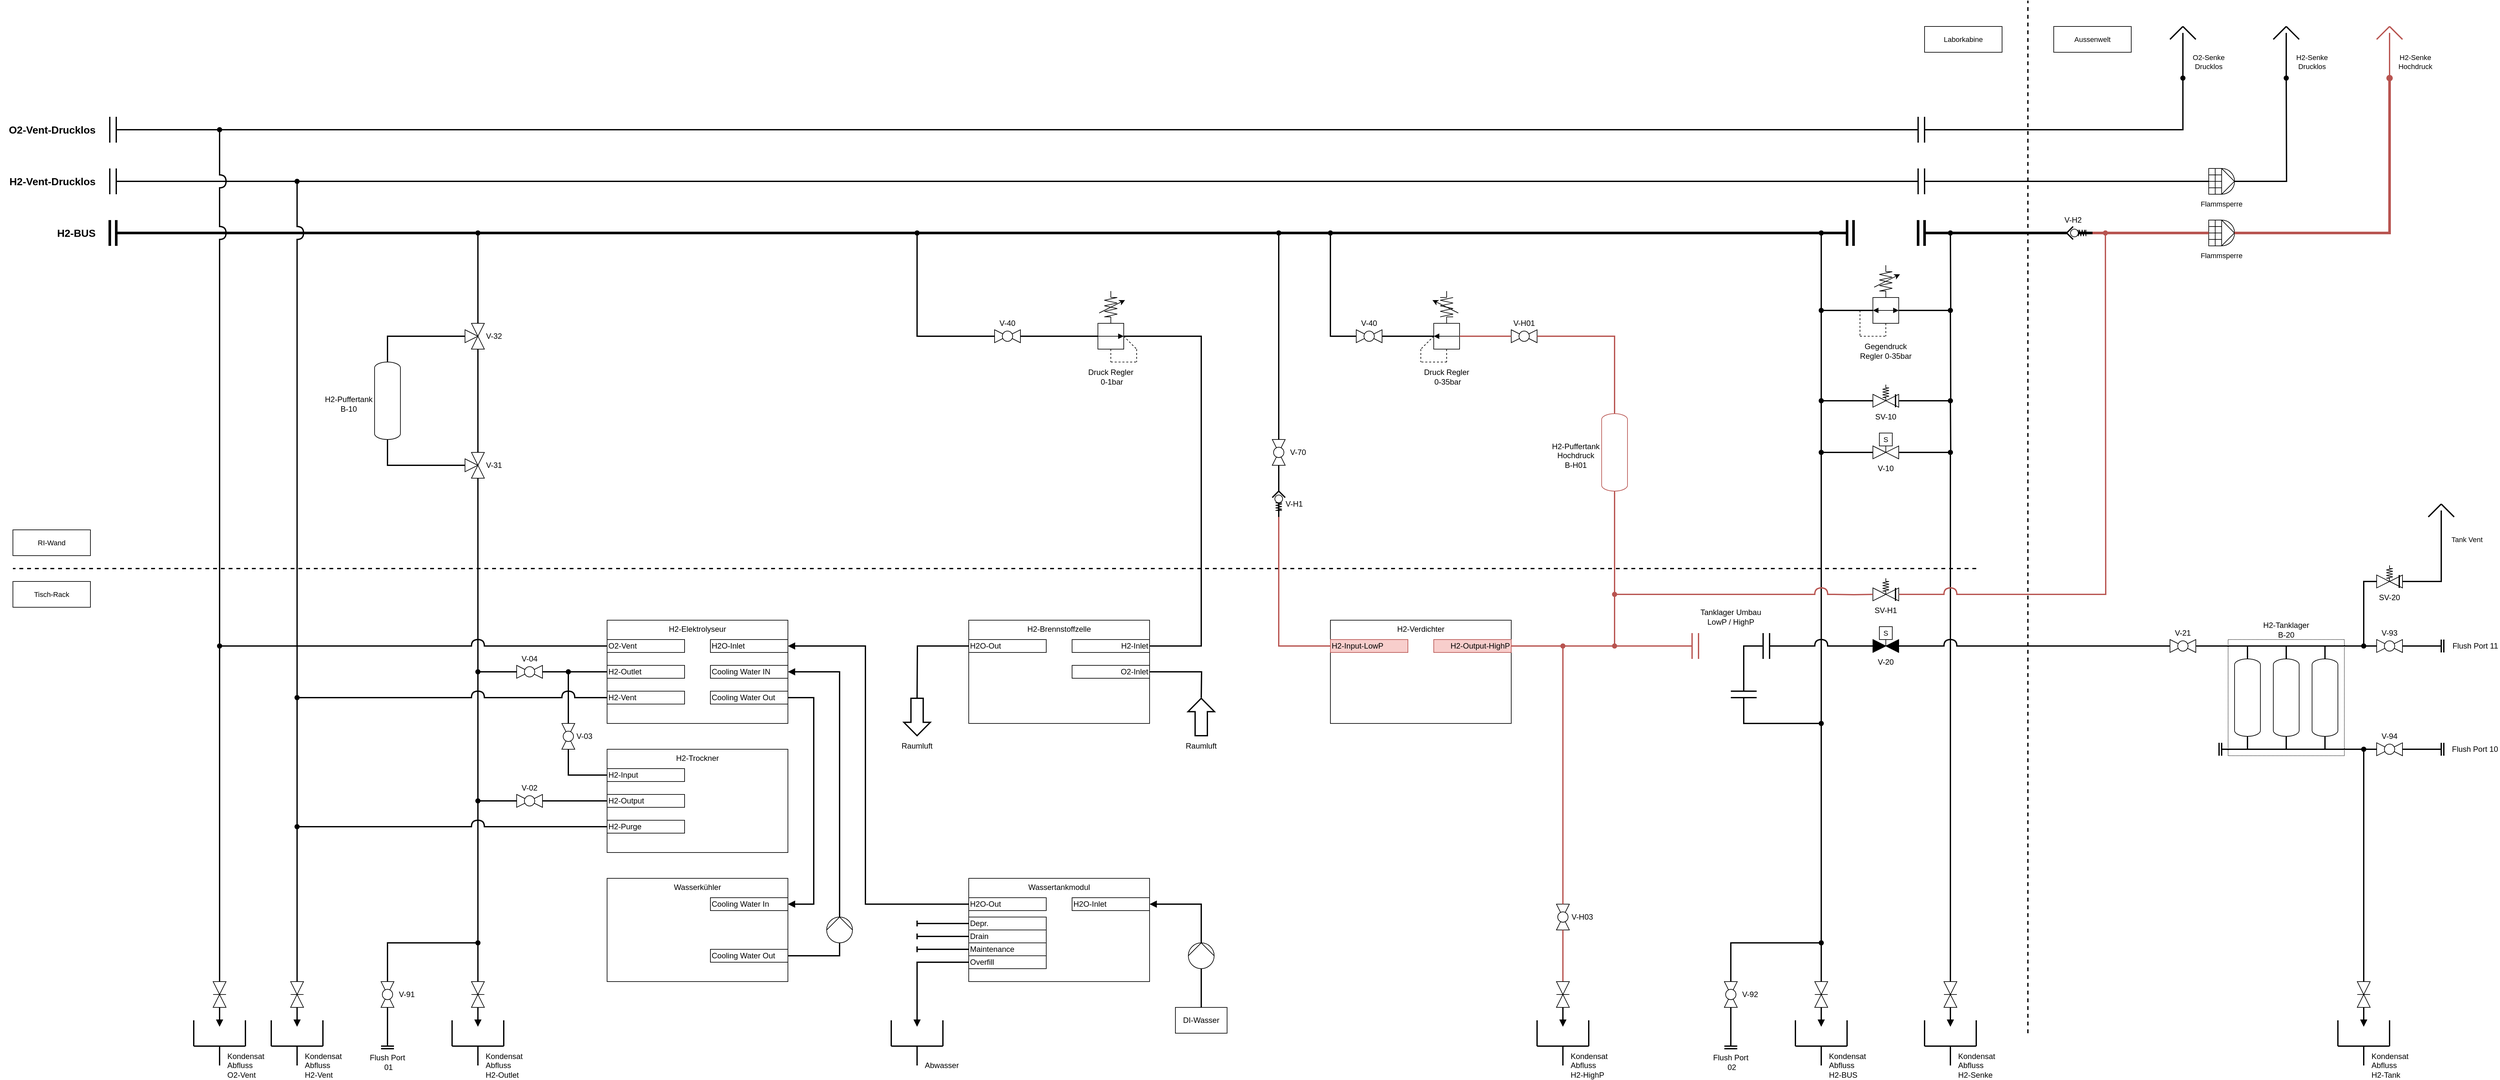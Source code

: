 <mxfile version="20.8.8" type="device" pages="3"><diagram id="ZVjs9F-bLHgqNrkEDood" name="Workspace_H2"><mxGraphModel dx="6706" dy="3763" grid="1" gridSize="10" guides="0" tooltips="1" connect="1" arrows="1" fold="1" page="1" pageScale="1" pageWidth="850" pageHeight="1100" math="0" shadow="0"><root><mxCell id="0"/><mxCell id="1" parent="0"/><mxCell id="rGz-boCHBLHp3xQM_YGU-7" value="" style="group;flipH=1;" vertex="1" connectable="0" parent="1"><mxGeometry x="760" y="240" width="120" height="160" as="geometry"/></mxCell><mxCell id="rGz-boCHBLHp3xQM_YGU-8" value="&lt;div&gt;Druck Regler&lt;/div&gt;&lt;div&gt;&amp;nbsp;0-35bar&lt;/div&gt;" style="rounded=0;whiteSpace=wrap;html=1;fillColor=none;strokeColor=none;verticalAlign=bottom;" vertex="1" parent="rGz-boCHBLHp3xQM_YGU-7"><mxGeometry width="120" height="160" as="geometry"/></mxCell><mxCell id="rGz-boCHBLHp3xQM_YGU-9" value="" style="rounded=0;whiteSpace=wrap;html=1;fillColor=none;" vertex="1" parent="rGz-boCHBLHp3xQM_YGU-7"><mxGeometry x="40" y="60" width="40" height="40" as="geometry"/></mxCell><mxCell id="rGz-boCHBLHp3xQM_YGU-10" value="" style="endArrow=block;startArrow=none;html=1;rounded=0;strokeWidth=1;startFill=0;endFill=1;" edge="1" parent="rGz-boCHBLHp3xQM_YGU-7"><mxGeometry width="50" height="50" relative="1" as="geometry"><mxPoint x="80" y="80" as="sourcePoint"/><mxPoint x="40" y="80" as="targetPoint"/></mxGeometry></mxCell><mxCell id="rGz-boCHBLHp3xQM_YGU-11" value="" style="endArrow=none;html=1;rounded=0;strokeWidth=2;fillColor=#f8cecc;strokeColor=#b85450;" edge="1" parent="rGz-boCHBLHp3xQM_YGU-7"><mxGeometry width="50" height="50" relative="1" as="geometry"><mxPoint x="120" y="80" as="sourcePoint"/><mxPoint x="80" y="80" as="targetPoint"/></mxGeometry></mxCell><mxCell id="rGz-boCHBLHp3xQM_YGU-12" value="" style="endArrow=none;html=1;rounded=0;strokeWidth=2;" edge="1" parent="rGz-boCHBLHp3xQM_YGU-7"><mxGeometry width="50" height="50" relative="1" as="geometry"><mxPoint x="40" y="80" as="sourcePoint"/><mxPoint y="80" as="targetPoint"/></mxGeometry></mxCell><mxCell id="rGz-boCHBLHp3xQM_YGU-13" value="" style="endArrow=none;html=1;rounded=0;strokeWidth=1;dashed=1;" edge="1" parent="rGz-boCHBLHp3xQM_YGU-7"><mxGeometry width="50" height="50" relative="1" as="geometry"><mxPoint x="20" y="100" as="sourcePoint"/><mxPoint x="20" y="120" as="targetPoint"/></mxGeometry></mxCell><mxCell id="rGz-boCHBLHp3xQM_YGU-14" value="" style="endArrow=none;html=1;rounded=0;strokeWidth=1;dashed=1;" edge="1" parent="rGz-boCHBLHp3xQM_YGU-7"><mxGeometry width="50" height="50" relative="1" as="geometry"><mxPoint x="60" y="100" as="sourcePoint"/><mxPoint x="60" y="120" as="targetPoint"/></mxGeometry></mxCell><mxCell id="rGz-boCHBLHp3xQM_YGU-15" value="" style="endArrow=none;html=1;rounded=0;strokeWidth=1;dashed=1;" edge="1" parent="rGz-boCHBLHp3xQM_YGU-7"><mxGeometry width="50" height="50" relative="1" as="geometry"><mxPoint x="60" y="120" as="sourcePoint"/><mxPoint x="20" y="120" as="targetPoint"/></mxGeometry></mxCell><mxCell id="rGz-boCHBLHp3xQM_YGU-16" value="" style="group" vertex="1" connectable="0" parent="rGz-boCHBLHp3xQM_YGU-7"><mxGeometry x="50" y="20" width="20" height="30" as="geometry"/></mxCell><mxCell id="rGz-boCHBLHp3xQM_YGU-17" value="" style="endArrow=none;html=1;rounded=0;strokeWidth=1;" edge="1" parent="rGz-boCHBLHp3xQM_YGU-16"><mxGeometry width="50" height="50" relative="1" as="geometry"><mxPoint y="4.286" as="sourcePoint"/><mxPoint x="20" as="targetPoint"/></mxGeometry></mxCell><mxCell id="rGz-boCHBLHp3xQM_YGU-18" value="" style="endArrow=none;html=1;rounded=0;strokeWidth=1;" edge="1" parent="rGz-boCHBLHp3xQM_YGU-16"><mxGeometry width="50" height="50" relative="1" as="geometry"><mxPoint y="4.286" as="sourcePoint"/><mxPoint x="20" y="8.571" as="targetPoint"/></mxGeometry></mxCell><mxCell id="rGz-boCHBLHp3xQM_YGU-19" value="" style="endArrow=none;html=1;rounded=0;strokeWidth=1;" edge="1" parent="rGz-boCHBLHp3xQM_YGU-16"><mxGeometry width="50" height="50" relative="1" as="geometry"><mxPoint y="12.857" as="sourcePoint"/><mxPoint x="20" y="8.571" as="targetPoint"/></mxGeometry></mxCell><mxCell id="rGz-boCHBLHp3xQM_YGU-20" value="" style="endArrow=none;html=1;rounded=0;strokeWidth=1;" edge="1" parent="rGz-boCHBLHp3xQM_YGU-16"><mxGeometry width="50" height="50" relative="1" as="geometry"><mxPoint y="12.857" as="sourcePoint"/><mxPoint x="20" y="17.143" as="targetPoint"/></mxGeometry></mxCell><mxCell id="rGz-boCHBLHp3xQM_YGU-21" value="" style="endArrow=none;html=1;rounded=0;strokeWidth=1;" edge="1" parent="rGz-boCHBLHp3xQM_YGU-16"><mxGeometry width="50" height="50" relative="1" as="geometry"><mxPoint y="21.429" as="sourcePoint"/><mxPoint x="20" y="17.143" as="targetPoint"/></mxGeometry></mxCell><mxCell id="rGz-boCHBLHp3xQM_YGU-22" value="" style="endArrow=none;html=1;rounded=0;strokeWidth=1;" edge="1" parent="rGz-boCHBLHp3xQM_YGU-16"><mxGeometry width="50" height="50" relative="1" as="geometry"><mxPoint y="21.429" as="sourcePoint"/><mxPoint x="20" y="25.714" as="targetPoint"/></mxGeometry></mxCell><mxCell id="rGz-boCHBLHp3xQM_YGU-23" value="" style="endArrow=none;html=1;rounded=0;strokeWidth=1;" edge="1" parent="rGz-boCHBLHp3xQM_YGU-16"><mxGeometry width="50" height="50" relative="1" as="geometry"><mxPoint y="30" as="sourcePoint"/><mxPoint x="20" y="25.714" as="targetPoint"/></mxGeometry></mxCell><mxCell id="rGz-boCHBLHp3xQM_YGU-24" value="" style="endArrow=none;html=1;rounded=0;strokeWidth=1;" edge="1" parent="rGz-boCHBLHp3xQM_YGU-7"><mxGeometry width="50" height="50" relative="1" as="geometry"><mxPoint x="60" y="60" as="sourcePoint"/><mxPoint x="60" y="50" as="targetPoint"/></mxGeometry></mxCell><mxCell id="rGz-boCHBLHp3xQM_YGU-25" value="" style="endArrow=none;html=1;rounded=0;strokeWidth=1;" edge="1" parent="rGz-boCHBLHp3xQM_YGU-7"><mxGeometry width="50" height="50" relative="1" as="geometry"><mxPoint x="60" y="50" as="sourcePoint"/><mxPoint x="70" y="50" as="targetPoint"/></mxGeometry></mxCell><mxCell id="rGz-boCHBLHp3xQM_YGU-26" value="" style="endArrow=none;html=1;rounded=0;strokeWidth=1;" edge="1" parent="rGz-boCHBLHp3xQM_YGU-7"><mxGeometry width="50" height="50" relative="1" as="geometry"><mxPoint x="50" y="20" as="sourcePoint"/><mxPoint x="60" y="20" as="targetPoint"/></mxGeometry></mxCell><mxCell id="rGz-boCHBLHp3xQM_YGU-27" value="" style="endArrow=none;html=1;rounded=0;strokeWidth=1;" edge="1" parent="rGz-boCHBLHp3xQM_YGU-7"><mxGeometry width="50" height="50" relative="1" as="geometry"><mxPoint x="60" y="20" as="sourcePoint"/><mxPoint x="60" y="10" as="targetPoint"/></mxGeometry></mxCell><mxCell id="rGz-boCHBLHp3xQM_YGU-28" value="" style="endArrow=classic;html=1;rounded=0;strokeWidth=1;" edge="1" parent="rGz-boCHBLHp3xQM_YGU-7"><mxGeometry width="50" height="50" relative="1" as="geometry"><mxPoint x="78" y="44" as="sourcePoint"/><mxPoint x="38" y="24" as="targetPoint"/></mxGeometry></mxCell><mxCell id="rGz-boCHBLHp3xQM_YGU-29" value="" style="endArrow=none;html=1;rounded=0;strokeWidth=1;dashed=1;" edge="1" parent="rGz-boCHBLHp3xQM_YGU-7"><mxGeometry width="50" height="50" relative="1" as="geometry"><mxPoint x="40" y="80" as="sourcePoint"/><mxPoint x="20" y="100" as="targetPoint"/></mxGeometry></mxCell><mxCell id="7EeeWUBSordOZk3pCtp3-15" value="" style="group" parent="1" vertex="1" connectable="0"><mxGeometry x="-760" y="1290" width="160" height="170" as="geometry"/></mxCell><mxCell id="7EeeWUBSordOZk3pCtp3-16" value="" style="endArrow=none;html=1;rounded=0;strokeWidth=2;" parent="7EeeWUBSordOZk3pCtp3-15" edge="1"><mxGeometry width="50" height="50" relative="1" as="geometry"><mxPoint x="40" y="130" as="sourcePoint"/><mxPoint x="40" y="90" as="targetPoint"/></mxGeometry></mxCell><mxCell id="7EeeWUBSordOZk3pCtp3-17" value="" style="endArrow=none;html=1;rounded=0;strokeWidth=2;" parent="7EeeWUBSordOZk3pCtp3-15" edge="1"><mxGeometry width="50" height="50" relative="1" as="geometry"><mxPoint x="120" y="130" as="sourcePoint"/><mxPoint x="120" y="90" as="targetPoint"/></mxGeometry></mxCell><mxCell id="7EeeWUBSordOZk3pCtp3-18" value="" style="endArrow=none;html=1;rounded=0;strokeWidth=2;" parent="7EeeWUBSordOZk3pCtp3-15" edge="1"><mxGeometry width="50" height="50" relative="1" as="geometry"><mxPoint x="40" y="130" as="sourcePoint"/><mxPoint x="120" y="130" as="targetPoint"/></mxGeometry></mxCell><mxCell id="7EeeWUBSordOZk3pCtp3-19" value="" style="group;rotation=90;" parent="7EeeWUBSordOZk3pCtp3-15" vertex="1" connectable="0"><mxGeometry x="60" y="40" width="40" height="20" as="geometry"/></mxCell><mxCell id="7EeeWUBSordOZk3pCtp3-20" value="" style="triangle;whiteSpace=wrap;html=1;fillColor=none;rotation=90;" parent="7EeeWUBSordOZk3pCtp3-19" vertex="1"><mxGeometry x="10" y="-10" width="20" height="20" as="geometry"/></mxCell><mxCell id="7EeeWUBSordOZk3pCtp3-21" value="" style="triangle;whiteSpace=wrap;html=1;fillColor=none;rotation=270;" parent="7EeeWUBSordOZk3pCtp3-19" vertex="1"><mxGeometry x="10" y="10" width="20" height="20" as="geometry"/></mxCell><mxCell id="7EeeWUBSordOZk3pCtp3-22" value="" style="endArrow=none;html=1;rounded=0;strokeWidth=1;" parent="7EeeWUBSordOZk3pCtp3-19" edge="1"><mxGeometry width="50" height="50" relative="1" as="geometry"><mxPoint x="10" y="10" as="sourcePoint"/><mxPoint x="30" y="10" as="targetPoint"/></mxGeometry></mxCell><mxCell id="7EeeWUBSordOZk3pCtp3-23" value="" style="endArrow=block;html=1;rounded=0;strokeWidth=2;endFill=1;" parent="7EeeWUBSordOZk3pCtp3-15" edge="1"><mxGeometry width="50" height="50" relative="1" as="geometry"><mxPoint x="80" y="70" as="sourcePoint"/><mxPoint x="80" y="100" as="targetPoint"/></mxGeometry></mxCell><mxCell id="7EeeWUBSordOZk3pCtp3-24" value="" style="endArrow=none;html=1;rounded=0;strokeWidth=2;endFill=0;" parent="7EeeWUBSordOZk3pCtp3-15" edge="1"><mxGeometry width="50" height="50" relative="1" as="geometry"><mxPoint x="80" as="sourcePoint"/><mxPoint x="80" y="30" as="targetPoint"/></mxGeometry></mxCell><mxCell id="7EeeWUBSordOZk3pCtp3-25" value="" style="rounded=0;whiteSpace=wrap;html=1;fillColor=none;strokeColor=none;" parent="7EeeWUBSordOZk3pCtp3-15" vertex="1"><mxGeometry width="160" height="170" as="geometry"/></mxCell><mxCell id="7EeeWUBSordOZk3pCtp3-26" value="" style="endArrow=none;html=1;rounded=0;strokeWidth=2;endFill=0;" parent="7EeeWUBSordOZk3pCtp3-15" edge="1"><mxGeometry width="50" height="50" relative="1" as="geometry"><mxPoint x="80" y="130" as="sourcePoint"/><mxPoint x="80" y="160" as="targetPoint"/></mxGeometry></mxCell><mxCell id="7EeeWUBSordOZk3pCtp3-27" value="&lt;div&gt;Kondensat&lt;br&gt;&lt;/div&gt;&lt;div&gt;Abfluss&lt;/div&gt;H2-Outlet" style="rounded=0;whiteSpace=wrap;html=1;fillColor=none;strokeColor=none;align=left;" parent="7EeeWUBSordOZk3pCtp3-15" vertex="1"><mxGeometry x="90" y="140" width="60" height="40" as="geometry"/></mxCell><mxCell id="RYQCQUXWyZPATLlCVebJ-1" style="edgeStyle=orthogonalEdgeStyle;rounded=0;orthogonalLoop=1;jettySize=auto;html=1;strokeWidth=2;endArrow=none;endFill=0;" parent="1" source="wvJWJ0RrV1-do6uIk5vN-19" target="aM6syqtw28vTr9uvKmwJ-1" edge="1"><mxGeometry relative="1" as="geometry"/></mxCell><mxCell id="RYQCQUXWyZPATLlCVebJ-2" style="edgeStyle=orthogonalEdgeStyle;rounded=0;orthogonalLoop=1;jettySize=auto;html=1;strokeWidth=2;endArrow=none;endFill=0;" parent="1" source="wvJWJ0RrV1-do6uIk5vN-8" target="aM6syqtw28vTr9uvKmwJ-1" edge="1"><mxGeometry relative="1" as="geometry"/></mxCell><mxCell id="RYQCQUXWyZPATLlCVebJ-4" style="edgeStyle=orthogonalEdgeStyle;rounded=0;orthogonalLoop=1;jettySize=auto;html=1;strokeWidth=2;endArrow=none;endFill=0;" parent="1" source="wvJWJ0RrV1-do6uIk5vN-22" target="wvJWJ0RrV1-do6uIk5vN-10" edge="1"><mxGeometry relative="1" as="geometry"/></mxCell><mxCell id="_C8Rsg_196vkdRsmE7uM-9" value="" style="group" parent="1" vertex="1" connectable="0"><mxGeometry x="-700" y="500" width="60" height="40" as="geometry"/></mxCell><mxCell id="wvJWJ0RrV1-do6uIk5vN-12" value="V-31" style="text;html=1;strokeColor=none;fillColor=none;align=center;verticalAlign=middle;whiteSpace=wrap;rounded=0;container=0;" parent="_C8Rsg_196vkdRsmE7uM-9" vertex="1"><mxGeometry x="30" y="10" width="30" height="20" as="geometry"/></mxCell><mxCell id="wvJWJ0RrV1-do6uIk5vN-8" value="" style="triangle;whiteSpace=wrap;html=1;container=0;" parent="_C8Rsg_196vkdRsmE7uM-9" vertex="1"><mxGeometry y="10" width="20" height="20" as="geometry"/></mxCell><mxCell id="wvJWJ0RrV1-do6uIk5vN-10" value="" style="triangle;whiteSpace=wrap;html=1;rotation=90;container=0;" parent="_C8Rsg_196vkdRsmE7uM-9" vertex="1"><mxGeometry x="10" width="20" height="20" as="geometry"/></mxCell><mxCell id="wvJWJ0RrV1-do6uIk5vN-11" value="" style="triangle;whiteSpace=wrap;html=1;rotation=-90;container=0;" parent="_C8Rsg_196vkdRsmE7uM-9" vertex="1"><mxGeometry x="10" y="20" width="20" height="20" as="geometry"/></mxCell><mxCell id="_C8Rsg_196vkdRsmE7uM-10" value="" style="group" parent="1" vertex="1" connectable="0"><mxGeometry x="-700" y="300" width="60" height="40" as="geometry"/></mxCell><mxCell id="wvJWJ0RrV1-do6uIk5vN-18" value="V-32" style="text;html=1;strokeColor=none;fillColor=none;align=center;verticalAlign=middle;whiteSpace=wrap;rounded=0;container=0;" parent="_C8Rsg_196vkdRsmE7uM-10" vertex="1"><mxGeometry x="30" y="10" width="30" height="20" as="geometry"/></mxCell><mxCell id="wvJWJ0RrV1-do6uIk5vN-19" value="" style="triangle;whiteSpace=wrap;html=1;container=0;" parent="_C8Rsg_196vkdRsmE7uM-10" vertex="1"><mxGeometry y="10" width="20" height="20" as="geometry"/></mxCell><mxCell id="wvJWJ0RrV1-do6uIk5vN-21" value="" style="triangle;whiteSpace=wrap;html=1;rotation=90;container=0;" parent="_C8Rsg_196vkdRsmE7uM-10" vertex="1"><mxGeometry x="10" width="20" height="20" as="geometry"/></mxCell><mxCell id="wvJWJ0RrV1-do6uIk5vN-22" value="" style="triangle;whiteSpace=wrap;html=1;rotation=-90;container=0;" parent="_C8Rsg_196vkdRsmE7uM-10" vertex="1"><mxGeometry x="10" y="20" width="20" height="20" as="geometry"/></mxCell><mxCell id="PsESFyfwTKyWfKjFuBtz-9" value="" style="group" parent="1" vertex="1" connectable="0"><mxGeometry x="-480" y="760" width="280" height="160" as="geometry"/></mxCell><mxCell id="PsESFyfwTKyWfKjFuBtz-2" value="H2-Elektrolyseur" style="rounded=0;whiteSpace=wrap;html=1;align=center;verticalAlign=top;" parent="PsESFyfwTKyWfKjFuBtz-9" vertex="1"><mxGeometry width="280" height="160" as="geometry"/></mxCell><mxCell id="PsESFyfwTKyWfKjFuBtz-3" value="H2-Outlet" style="rounded=0;whiteSpace=wrap;html=1;align=left;" parent="PsESFyfwTKyWfKjFuBtz-9" vertex="1"><mxGeometry y="70" width="120" height="20" as="geometry"/></mxCell><mxCell id="PsESFyfwTKyWfKjFuBtz-4" value="O2-Vent" style="rounded=0;whiteSpace=wrap;html=1;align=left;" parent="PsESFyfwTKyWfKjFuBtz-9" vertex="1"><mxGeometry y="30" width="120" height="20" as="geometry"/></mxCell><mxCell id="PsESFyfwTKyWfKjFuBtz-5" value="H2-Vent" style="rounded=0;whiteSpace=wrap;html=1;align=left;" parent="PsESFyfwTKyWfKjFuBtz-9" vertex="1"><mxGeometry y="110" width="120" height="20" as="geometry"/></mxCell><mxCell id="PsESFyfwTKyWfKjFuBtz-6" value="H2O-Inlet" style="rounded=0;whiteSpace=wrap;html=1;align=left;" parent="PsESFyfwTKyWfKjFuBtz-9" vertex="1"><mxGeometry x="160" y="30" width="120" height="20" as="geometry"/></mxCell><mxCell id="PsESFyfwTKyWfKjFuBtz-7" value="Cooling Water IN" style="rounded=0;whiteSpace=wrap;html=1;align=left;" parent="PsESFyfwTKyWfKjFuBtz-9" vertex="1"><mxGeometry x="160" y="70" width="120" height="20" as="geometry"/></mxCell><mxCell id="PsESFyfwTKyWfKjFuBtz-8" value="Cooling Water Out" style="rounded=0;whiteSpace=wrap;html=1;align=left;" parent="PsESFyfwTKyWfKjFuBtz-9" vertex="1"><mxGeometry x="160" y="110" width="120" height="20" as="geometry"/></mxCell><mxCell id="PsESFyfwTKyWfKjFuBtz-18" value="" style="group" parent="1" vertex="1" connectable="0"><mxGeometry x="-700" y="790" width="40" height="20" as="geometry"/></mxCell><mxCell id="PsESFyfwTKyWfKjFuBtz-16" value="" style="group" parent="PsESFyfwTKyWfKjFuBtz-18" vertex="1" connectable="0"><mxGeometry width="40" height="10" as="geometry"/></mxCell><mxCell id="PsESFyfwTKyWfKjFuBtz-11" value="" style="endArrow=none;html=1;rounded=0;strokeWidth=2;" parent="PsESFyfwTKyWfKjFuBtz-16" edge="1"><mxGeometry width="50" height="50" relative="1" as="geometry"><mxPoint x="29" y="10" as="sourcePoint"/><mxPoint x="40" y="10" as="targetPoint"/></mxGeometry></mxCell><mxCell id="PsESFyfwTKyWfKjFuBtz-13" value="" style="endArrow=none;html=1;rounded=0;strokeWidth=2;" parent="PsESFyfwTKyWfKjFuBtz-16" edge="1"><mxGeometry width="50" height="50" relative="1" as="geometry"><mxPoint y="10" as="sourcePoint"/><mxPoint x="11" y="10" as="targetPoint"/></mxGeometry></mxCell><mxCell id="PsESFyfwTKyWfKjFuBtz-15" value="" style="curved=1;endArrow=none;html=1;rounded=0;strokeWidth=2;endFill=0;targetPerimeterSpacing=0;" parent="PsESFyfwTKyWfKjFuBtz-16" edge="1"><mxGeometry width="50" height="50" relative="1" as="geometry"><mxPoint x="10" y="10" as="sourcePoint"/><mxPoint x="30" y="10" as="targetPoint"/><Array as="points"><mxPoint x="10"/><mxPoint x="30"/></Array></mxGeometry></mxCell><mxCell id="PsESFyfwTKyWfKjFuBtz-17" value="" style="rounded=0;whiteSpace=wrap;html=1;fillColor=none;strokeColor=none;" parent="PsESFyfwTKyWfKjFuBtz-18" vertex="1"><mxGeometry width="40" height="20" as="geometry"/></mxCell><mxCell id="6VXivDIYbPg1qVxO5zOn-1" value="" style="group" parent="1" vertex="1" connectable="0"><mxGeometry x="-700" y="870" width="40" height="20" as="geometry"/></mxCell><mxCell id="6VXivDIYbPg1qVxO5zOn-2" value="" style="group" parent="6VXivDIYbPg1qVxO5zOn-1" vertex="1" connectable="0"><mxGeometry width="40" height="10" as="geometry"/></mxCell><mxCell id="6VXivDIYbPg1qVxO5zOn-3" value="" style="endArrow=none;html=1;rounded=0;strokeWidth=2;" parent="6VXivDIYbPg1qVxO5zOn-2" edge="1"><mxGeometry width="50" height="50" relative="1" as="geometry"><mxPoint x="29" y="10" as="sourcePoint"/><mxPoint x="40" y="10" as="targetPoint"/></mxGeometry></mxCell><mxCell id="6VXivDIYbPg1qVxO5zOn-4" value="" style="endArrow=none;html=1;rounded=0;strokeWidth=2;" parent="6VXivDIYbPg1qVxO5zOn-2" edge="1"><mxGeometry width="50" height="50" relative="1" as="geometry"><mxPoint y="10" as="sourcePoint"/><mxPoint x="11" y="10" as="targetPoint"/></mxGeometry></mxCell><mxCell id="6VXivDIYbPg1qVxO5zOn-5" value="" style="curved=1;endArrow=none;html=1;rounded=0;strokeWidth=2;endFill=0;targetPerimeterSpacing=0;" parent="6VXivDIYbPg1qVxO5zOn-2" edge="1"><mxGeometry width="50" height="50" relative="1" as="geometry"><mxPoint x="10" y="10" as="sourcePoint"/><mxPoint x="30" y="10" as="targetPoint"/><Array as="points"><mxPoint x="10"/><mxPoint x="30"/></Array></mxGeometry></mxCell><mxCell id="6VXivDIYbPg1qVxO5zOn-6" value="" style="rounded=0;whiteSpace=wrap;html=1;fillColor=none;strokeColor=none;" parent="6VXivDIYbPg1qVxO5zOn-1" vertex="1"><mxGeometry width="40" height="20" as="geometry"/></mxCell><mxCell id="6VXivDIYbPg1qVxO5zOn-7" style="edgeStyle=orthogonalEdgeStyle;rounded=0;orthogonalLoop=1;jettySize=auto;html=1;strokeWidth=2;endArrow=none;endFill=0;targetPerimeterSpacing=0;" parent="1" source="PsESFyfwTKyWfKjFuBtz-4" target="PsESFyfwTKyWfKjFuBtz-17" edge="1"><mxGeometry relative="1" as="geometry"/></mxCell><mxCell id="CCPb4GX_M4Faz5m4C0UP-5" value="" style="group" parent="1" vertex="1" connectable="0"><mxGeometry x="-1040" y="1290" width="160" height="170" as="geometry"/></mxCell><mxCell id="CCPb4GX_M4Faz5m4C0UP-6" value="" style="endArrow=none;html=1;rounded=0;strokeWidth=2;" parent="CCPb4GX_M4Faz5m4C0UP-5" edge="1"><mxGeometry width="50" height="50" relative="1" as="geometry"><mxPoint x="40" y="130" as="sourcePoint"/><mxPoint x="40" y="90" as="targetPoint"/></mxGeometry></mxCell><mxCell id="CCPb4GX_M4Faz5m4C0UP-7" value="" style="endArrow=none;html=1;rounded=0;strokeWidth=2;" parent="CCPb4GX_M4Faz5m4C0UP-5" edge="1"><mxGeometry width="50" height="50" relative="1" as="geometry"><mxPoint x="120" y="130" as="sourcePoint"/><mxPoint x="120" y="90" as="targetPoint"/></mxGeometry></mxCell><mxCell id="CCPb4GX_M4Faz5m4C0UP-8" value="" style="endArrow=none;html=1;rounded=0;strokeWidth=2;" parent="CCPb4GX_M4Faz5m4C0UP-5" edge="1"><mxGeometry width="50" height="50" relative="1" as="geometry"><mxPoint x="40" y="130" as="sourcePoint"/><mxPoint x="120" y="130" as="targetPoint"/></mxGeometry></mxCell><mxCell id="CCPb4GX_M4Faz5m4C0UP-9" value="" style="group;rotation=90;" parent="CCPb4GX_M4Faz5m4C0UP-5" vertex="1" connectable="0"><mxGeometry x="60" y="40" width="40" height="20" as="geometry"/></mxCell><mxCell id="CCPb4GX_M4Faz5m4C0UP-10" value="" style="triangle;whiteSpace=wrap;html=1;fillColor=none;rotation=90;" parent="CCPb4GX_M4Faz5m4C0UP-9" vertex="1"><mxGeometry x="10" y="-10" width="20" height="20" as="geometry"/></mxCell><mxCell id="CCPb4GX_M4Faz5m4C0UP-11" value="" style="triangle;whiteSpace=wrap;html=1;fillColor=none;rotation=270;" parent="CCPb4GX_M4Faz5m4C0UP-9" vertex="1"><mxGeometry x="10" y="10" width="20" height="20" as="geometry"/></mxCell><mxCell id="CCPb4GX_M4Faz5m4C0UP-12" value="" style="endArrow=none;html=1;rounded=0;strokeWidth=1;" parent="CCPb4GX_M4Faz5m4C0UP-9" edge="1"><mxGeometry width="50" height="50" relative="1" as="geometry"><mxPoint x="10" y="10" as="sourcePoint"/><mxPoint x="30" y="10" as="targetPoint"/></mxGeometry></mxCell><mxCell id="CCPb4GX_M4Faz5m4C0UP-13" value="" style="endArrow=block;html=1;rounded=0;strokeWidth=2;endFill=1;" parent="CCPb4GX_M4Faz5m4C0UP-5" edge="1"><mxGeometry width="50" height="50" relative="1" as="geometry"><mxPoint x="80" y="70" as="sourcePoint"/><mxPoint x="80" y="100" as="targetPoint"/></mxGeometry></mxCell><mxCell id="CCPb4GX_M4Faz5m4C0UP-14" value="" style="endArrow=none;html=1;rounded=0;strokeWidth=2;endFill=0;" parent="CCPb4GX_M4Faz5m4C0UP-5" edge="1"><mxGeometry width="50" height="50" relative="1" as="geometry"><mxPoint x="80" as="sourcePoint"/><mxPoint x="80" y="30" as="targetPoint"/></mxGeometry></mxCell><mxCell id="CCPb4GX_M4Faz5m4C0UP-15" value="" style="rounded=0;whiteSpace=wrap;html=1;fillColor=none;strokeColor=none;" parent="CCPb4GX_M4Faz5m4C0UP-5" vertex="1"><mxGeometry width="160" height="170" as="geometry"/></mxCell><mxCell id="CCPb4GX_M4Faz5m4C0UP-16" value="" style="endArrow=none;html=1;rounded=0;strokeWidth=2;endFill=0;" parent="CCPb4GX_M4Faz5m4C0UP-5" edge="1"><mxGeometry width="50" height="50" relative="1" as="geometry"><mxPoint x="80" y="130" as="sourcePoint"/><mxPoint x="80" y="160" as="targetPoint"/></mxGeometry></mxCell><mxCell id="CCPb4GX_M4Faz5m4C0UP-17" value="&lt;div&gt;Kondensat&lt;br&gt;&lt;/div&gt;&lt;div&gt;Abfluss&lt;/div&gt;&lt;div&gt;H2-Vent&lt;br&gt;&lt;/div&gt;" style="rounded=0;whiteSpace=wrap;html=1;fillColor=none;strokeColor=none;align=left;" parent="CCPb4GX_M4Faz5m4C0UP-5" vertex="1"><mxGeometry x="90" y="140" width="60" height="40" as="geometry"/></mxCell><mxCell id="CCPb4GX_M4Faz5m4C0UP-18" value="" style="group" parent="1" vertex="1" connectable="0"><mxGeometry x="-1160" y="1290" width="160" height="170" as="geometry"/></mxCell><mxCell id="CCPb4GX_M4Faz5m4C0UP-19" value="" style="endArrow=none;html=1;rounded=0;strokeWidth=2;" parent="CCPb4GX_M4Faz5m4C0UP-18" edge="1"><mxGeometry width="50" height="50" relative="1" as="geometry"><mxPoint x="40" y="130" as="sourcePoint"/><mxPoint x="40" y="90" as="targetPoint"/></mxGeometry></mxCell><mxCell id="CCPb4GX_M4Faz5m4C0UP-20" value="" style="endArrow=none;html=1;rounded=0;strokeWidth=2;" parent="CCPb4GX_M4Faz5m4C0UP-18" edge="1"><mxGeometry width="50" height="50" relative="1" as="geometry"><mxPoint x="120" y="130" as="sourcePoint"/><mxPoint x="120" y="90" as="targetPoint"/></mxGeometry></mxCell><mxCell id="CCPb4GX_M4Faz5m4C0UP-21" value="" style="endArrow=none;html=1;rounded=0;strokeWidth=2;" parent="CCPb4GX_M4Faz5m4C0UP-18" edge="1"><mxGeometry width="50" height="50" relative="1" as="geometry"><mxPoint x="40" y="130" as="sourcePoint"/><mxPoint x="120" y="130" as="targetPoint"/></mxGeometry></mxCell><mxCell id="CCPb4GX_M4Faz5m4C0UP-22" value="" style="group;rotation=90;" parent="CCPb4GX_M4Faz5m4C0UP-18" vertex="1" connectable="0"><mxGeometry x="60" y="40" width="40" height="20" as="geometry"/></mxCell><mxCell id="CCPb4GX_M4Faz5m4C0UP-23" value="" style="triangle;whiteSpace=wrap;html=1;fillColor=none;rotation=90;" parent="CCPb4GX_M4Faz5m4C0UP-22" vertex="1"><mxGeometry x="10" y="-10" width="20" height="20" as="geometry"/></mxCell><mxCell id="CCPb4GX_M4Faz5m4C0UP-24" value="" style="triangle;whiteSpace=wrap;html=1;fillColor=none;rotation=270;" parent="CCPb4GX_M4Faz5m4C0UP-22" vertex="1"><mxGeometry x="10" y="10" width="20" height="20" as="geometry"/></mxCell><mxCell id="CCPb4GX_M4Faz5m4C0UP-25" value="" style="endArrow=none;html=1;rounded=0;strokeWidth=1;" parent="CCPb4GX_M4Faz5m4C0UP-22" edge="1"><mxGeometry width="50" height="50" relative="1" as="geometry"><mxPoint x="10" y="10" as="sourcePoint"/><mxPoint x="30" y="10" as="targetPoint"/></mxGeometry></mxCell><mxCell id="CCPb4GX_M4Faz5m4C0UP-26" value="" style="endArrow=block;html=1;rounded=0;strokeWidth=2;endFill=1;" parent="CCPb4GX_M4Faz5m4C0UP-18" edge="1"><mxGeometry width="50" height="50" relative="1" as="geometry"><mxPoint x="80" y="70" as="sourcePoint"/><mxPoint x="80" y="100" as="targetPoint"/></mxGeometry></mxCell><mxCell id="CCPb4GX_M4Faz5m4C0UP-27" value="" style="endArrow=none;html=1;rounded=0;strokeWidth=2;endFill=0;" parent="CCPb4GX_M4Faz5m4C0UP-18" edge="1"><mxGeometry width="50" height="50" relative="1" as="geometry"><mxPoint x="80" as="sourcePoint"/><mxPoint x="80" y="30" as="targetPoint"/></mxGeometry></mxCell><mxCell id="CCPb4GX_M4Faz5m4C0UP-28" value="" style="rounded=0;whiteSpace=wrap;html=1;fillColor=none;strokeColor=none;" parent="CCPb4GX_M4Faz5m4C0UP-18" vertex="1"><mxGeometry width="160" height="170" as="geometry"/></mxCell><mxCell id="CCPb4GX_M4Faz5m4C0UP-29" value="" style="endArrow=none;html=1;rounded=0;strokeWidth=2;endFill=0;" parent="CCPb4GX_M4Faz5m4C0UP-18" edge="1"><mxGeometry width="50" height="50" relative="1" as="geometry"><mxPoint x="80" y="130" as="sourcePoint"/><mxPoint x="80" y="160" as="targetPoint"/></mxGeometry></mxCell><mxCell id="CCPb4GX_M4Faz5m4C0UP-30" value="&lt;div&gt;Kondensat&lt;br&gt;&lt;/div&gt;&lt;div&gt;Abfluss&lt;/div&gt;O2-Vent" style="rounded=0;whiteSpace=wrap;html=1;fillColor=none;strokeColor=none;align=left;" parent="CCPb4GX_M4Faz5m4C0UP-18" vertex="1"><mxGeometry x="90" y="140" width="60" height="40" as="geometry"/></mxCell><mxCell id="tRLdpE3I1uS01gtmJcjU-1" value="" style="endArrow=none;html=1;rounded=0;strokeWidth=4;targetPerimeterSpacing=0;" parent="1" edge="1"><mxGeometry width="50" height="50" relative="1" as="geometry"><mxPoint x="1440" y="160" as="sourcePoint"/><mxPoint x="-1240" y="160" as="targetPoint"/></mxGeometry></mxCell><mxCell id="tRLdpE3I1uS01gtmJcjU-2" style="edgeStyle=orthogonalEdgeStyle;rounded=0;orthogonalLoop=1;jettySize=auto;html=1;strokeWidth=2;endArrow=oval;endFill=1;targetPerimeterSpacing=0;" parent="1" source="wvJWJ0RrV1-do6uIk5vN-21" edge="1"><mxGeometry relative="1" as="geometry"><mxPoint x="-680" y="160" as="targetPoint"/></mxGeometry></mxCell><mxCell id="blTOw0Vb0dScw2wF3yWS-4" value="" style="group" parent="1" vertex="1" connectable="0"><mxGeometry x="1440" y="200" width="120" height="160" as="geometry"/></mxCell><mxCell id="1VyxSBEJOaxWvlPrDK2N-2" value="" style="rounded=0;whiteSpace=wrap;html=1;fillColor=none;" parent="blTOw0Vb0dScw2wF3yWS-4" vertex="1"><mxGeometry x="40" y="60" width="40" height="40" as="geometry"/></mxCell><mxCell id="1VyxSBEJOaxWvlPrDK2N-3" value="" style="endArrow=block;startArrow=block;html=1;rounded=0;strokeWidth=1;startFill=1;endFill=1;" parent="blTOw0Vb0dScw2wF3yWS-4" edge="1"><mxGeometry width="50" height="50" relative="1" as="geometry"><mxPoint x="40" y="80" as="sourcePoint"/><mxPoint x="80" y="80" as="targetPoint"/></mxGeometry></mxCell><mxCell id="1VyxSBEJOaxWvlPrDK2N-4" value="" style="endArrow=none;html=1;rounded=0;strokeWidth=2;" parent="blTOw0Vb0dScw2wF3yWS-4" edge="1"><mxGeometry width="50" height="50" relative="1" as="geometry"><mxPoint y="80" as="sourcePoint"/><mxPoint x="40" y="80" as="targetPoint"/></mxGeometry></mxCell><mxCell id="1VyxSBEJOaxWvlPrDK2N-5" value="" style="endArrow=none;html=1;rounded=0;strokeWidth=2;" parent="blTOw0Vb0dScw2wF3yWS-4" edge="1"><mxGeometry width="50" height="50" relative="1" as="geometry"><mxPoint x="80" y="80" as="sourcePoint"/><mxPoint x="120" y="80" as="targetPoint"/></mxGeometry></mxCell><mxCell id="1VyxSBEJOaxWvlPrDK2N-6" value="" style="endArrow=none;html=1;rounded=0;strokeWidth=1;dashed=1;" parent="blTOw0Vb0dScw2wF3yWS-4" edge="1"><mxGeometry width="50" height="50" relative="1" as="geometry"><mxPoint x="20" y="80" as="sourcePoint"/><mxPoint x="20" y="120" as="targetPoint"/></mxGeometry></mxCell><mxCell id="1VyxSBEJOaxWvlPrDK2N-7" value="" style="endArrow=none;html=1;rounded=0;strokeWidth=1;dashed=1;" parent="blTOw0Vb0dScw2wF3yWS-4" edge="1"><mxGeometry width="50" height="50" relative="1" as="geometry"><mxPoint x="60" y="100" as="sourcePoint"/><mxPoint x="60" y="120" as="targetPoint"/></mxGeometry></mxCell><mxCell id="1VyxSBEJOaxWvlPrDK2N-8" value="" style="endArrow=none;html=1;rounded=0;strokeWidth=1;dashed=1;" parent="blTOw0Vb0dScw2wF3yWS-4" edge="1"><mxGeometry width="50" height="50" relative="1" as="geometry"><mxPoint x="20" y="120" as="sourcePoint"/><mxPoint x="60" y="120" as="targetPoint"/></mxGeometry></mxCell><mxCell id="1VyxSBEJOaxWvlPrDK2N-9" value="" style="group" parent="blTOw0Vb0dScw2wF3yWS-4" vertex="1" connectable="0"><mxGeometry x="50" y="20" width="20" height="30" as="geometry"/></mxCell><mxCell id="1VyxSBEJOaxWvlPrDK2N-10" value="" style="endArrow=none;html=1;rounded=0;strokeWidth=1;" parent="1VyxSBEJOaxWvlPrDK2N-9" edge="1"><mxGeometry width="50" height="50" relative="1" as="geometry"><mxPoint y="4.286" as="sourcePoint"/><mxPoint x="20" as="targetPoint"/></mxGeometry></mxCell><mxCell id="1VyxSBEJOaxWvlPrDK2N-11" value="" style="endArrow=none;html=1;rounded=0;strokeWidth=1;" parent="1VyxSBEJOaxWvlPrDK2N-9" edge="1"><mxGeometry width="50" height="50" relative="1" as="geometry"><mxPoint y="4.286" as="sourcePoint"/><mxPoint x="20" y="8.571" as="targetPoint"/></mxGeometry></mxCell><mxCell id="1VyxSBEJOaxWvlPrDK2N-12" value="" style="endArrow=none;html=1;rounded=0;strokeWidth=1;" parent="1VyxSBEJOaxWvlPrDK2N-9" edge="1"><mxGeometry width="50" height="50" relative="1" as="geometry"><mxPoint y="12.857" as="sourcePoint"/><mxPoint x="20" y="8.571" as="targetPoint"/></mxGeometry></mxCell><mxCell id="1VyxSBEJOaxWvlPrDK2N-13" value="" style="endArrow=none;html=1;rounded=0;strokeWidth=1;" parent="1VyxSBEJOaxWvlPrDK2N-9" edge="1"><mxGeometry width="50" height="50" relative="1" as="geometry"><mxPoint y="12.857" as="sourcePoint"/><mxPoint x="20" y="17.143" as="targetPoint"/></mxGeometry></mxCell><mxCell id="1VyxSBEJOaxWvlPrDK2N-14" value="" style="endArrow=none;html=1;rounded=0;strokeWidth=1;" parent="1VyxSBEJOaxWvlPrDK2N-9" edge="1"><mxGeometry width="50" height="50" relative="1" as="geometry"><mxPoint y="21.429" as="sourcePoint"/><mxPoint x="20" y="17.143" as="targetPoint"/></mxGeometry></mxCell><mxCell id="1VyxSBEJOaxWvlPrDK2N-15" value="" style="endArrow=none;html=1;rounded=0;strokeWidth=1;" parent="1VyxSBEJOaxWvlPrDK2N-9" edge="1"><mxGeometry width="50" height="50" relative="1" as="geometry"><mxPoint y="21.429" as="sourcePoint"/><mxPoint x="20" y="25.714" as="targetPoint"/></mxGeometry></mxCell><mxCell id="1VyxSBEJOaxWvlPrDK2N-16" value="" style="endArrow=none;html=1;rounded=0;strokeWidth=1;" parent="1VyxSBEJOaxWvlPrDK2N-9" edge="1"><mxGeometry width="50" height="50" relative="1" as="geometry"><mxPoint y="30" as="sourcePoint"/><mxPoint x="20" y="25.714" as="targetPoint"/></mxGeometry></mxCell><mxCell id="1VyxSBEJOaxWvlPrDK2N-17" value="" style="endArrow=none;html=1;rounded=0;strokeWidth=1;" parent="blTOw0Vb0dScw2wF3yWS-4" edge="1"><mxGeometry width="50" height="50" relative="1" as="geometry"><mxPoint x="60" y="60" as="sourcePoint"/><mxPoint x="60" y="50" as="targetPoint"/></mxGeometry></mxCell><mxCell id="1VyxSBEJOaxWvlPrDK2N-18" value="" style="endArrow=none;html=1;rounded=0;strokeWidth=1;" parent="blTOw0Vb0dScw2wF3yWS-4" edge="1"><mxGeometry width="50" height="50" relative="1" as="geometry"><mxPoint x="60" y="50" as="sourcePoint"/><mxPoint x="50" y="50" as="targetPoint"/></mxGeometry></mxCell><mxCell id="1VyxSBEJOaxWvlPrDK2N-19" value="" style="endArrow=none;html=1;rounded=0;strokeWidth=1;" parent="blTOw0Vb0dScw2wF3yWS-4" edge="1"><mxGeometry width="50" height="50" relative="1" as="geometry"><mxPoint x="70" y="20" as="sourcePoint"/><mxPoint x="60" y="20" as="targetPoint"/></mxGeometry></mxCell><mxCell id="1VyxSBEJOaxWvlPrDK2N-20" value="" style="endArrow=none;html=1;rounded=0;strokeWidth=1;" parent="blTOw0Vb0dScw2wF3yWS-4" edge="1"><mxGeometry width="50" height="50" relative="1" as="geometry"><mxPoint x="60" y="20" as="sourcePoint"/><mxPoint x="60" y="10" as="targetPoint"/></mxGeometry></mxCell><mxCell id="1VyxSBEJOaxWvlPrDK2N-21" value="" style="endArrow=classic;html=1;rounded=0;strokeWidth=1;" parent="blTOw0Vb0dScw2wF3yWS-4" edge="1"><mxGeometry width="50" height="50" relative="1" as="geometry"><mxPoint x="42" y="44" as="sourcePoint"/><mxPoint x="82" y="24" as="targetPoint"/></mxGeometry></mxCell><mxCell id="1VyxSBEJOaxWvlPrDK2N-22" value="Gegendruck&lt;br&gt;Regler 0-35bar" style="rounded=0;whiteSpace=wrap;html=1;fillColor=none;strokeColor=none;verticalAlign=bottom;" parent="blTOw0Vb0dScw2wF3yWS-4" vertex="1"><mxGeometry width="120" height="160" as="geometry"/></mxCell><mxCell id="egl6WEA7l9v4KQDooRIw-1" value="" style="endArrow=none;html=1;rounded=0;strokeWidth=4;targetPerimeterSpacing=0;" parent="1" edge="1"><mxGeometry width="50" height="50" relative="1" as="geometry"><mxPoint x="1680" y="160" as="sourcePoint"/><mxPoint x="1560.0" y="160" as="targetPoint"/></mxGeometry></mxCell><mxCell id="egl6WEA7l9v4KQDooRIw-5" value="" style="group" parent="1" vertex="1" connectable="0"><mxGeometry x="1520" y="1290" width="160" height="170" as="geometry"/></mxCell><mxCell id="egl6WEA7l9v4KQDooRIw-6" value="" style="endArrow=none;html=1;rounded=0;strokeWidth=2;" parent="egl6WEA7l9v4KQDooRIw-5" edge="1"><mxGeometry width="50" height="50" relative="1" as="geometry"><mxPoint x="40" y="130" as="sourcePoint"/><mxPoint x="40" y="90" as="targetPoint"/></mxGeometry></mxCell><mxCell id="egl6WEA7l9v4KQDooRIw-7" value="" style="endArrow=none;html=1;rounded=0;strokeWidth=2;" parent="egl6WEA7l9v4KQDooRIw-5" edge="1"><mxGeometry width="50" height="50" relative="1" as="geometry"><mxPoint x="120" y="130" as="sourcePoint"/><mxPoint x="120" y="90" as="targetPoint"/></mxGeometry></mxCell><mxCell id="egl6WEA7l9v4KQDooRIw-8" value="" style="endArrow=none;html=1;rounded=0;strokeWidth=2;" parent="egl6WEA7l9v4KQDooRIw-5" edge="1"><mxGeometry width="50" height="50" relative="1" as="geometry"><mxPoint x="40" y="130" as="sourcePoint"/><mxPoint x="120" y="130" as="targetPoint"/></mxGeometry></mxCell><mxCell id="egl6WEA7l9v4KQDooRIw-9" value="" style="group;rotation=90;" parent="egl6WEA7l9v4KQDooRIw-5" vertex="1" connectable="0"><mxGeometry x="60" y="40" width="40" height="20" as="geometry"/></mxCell><mxCell id="egl6WEA7l9v4KQDooRIw-10" value="" style="triangle;whiteSpace=wrap;html=1;fillColor=none;rotation=90;" parent="egl6WEA7l9v4KQDooRIw-9" vertex="1"><mxGeometry x="10" y="-10" width="20" height="20" as="geometry"/></mxCell><mxCell id="egl6WEA7l9v4KQDooRIw-11" value="" style="triangle;whiteSpace=wrap;html=1;fillColor=none;rotation=270;" parent="egl6WEA7l9v4KQDooRIw-9" vertex="1"><mxGeometry x="10" y="10" width="20" height="20" as="geometry"/></mxCell><mxCell id="egl6WEA7l9v4KQDooRIw-12" value="" style="endArrow=none;html=1;rounded=0;strokeWidth=1;" parent="egl6WEA7l9v4KQDooRIw-9" edge="1"><mxGeometry width="50" height="50" relative="1" as="geometry"><mxPoint x="10" y="10" as="sourcePoint"/><mxPoint x="30" y="10" as="targetPoint"/></mxGeometry></mxCell><mxCell id="egl6WEA7l9v4KQDooRIw-13" value="" style="endArrow=block;html=1;rounded=0;strokeWidth=2;endFill=1;" parent="egl6WEA7l9v4KQDooRIw-5" edge="1"><mxGeometry width="50" height="50" relative="1" as="geometry"><mxPoint x="80" y="70" as="sourcePoint"/><mxPoint x="80" y="100" as="targetPoint"/></mxGeometry></mxCell><mxCell id="egl6WEA7l9v4KQDooRIw-14" value="" style="endArrow=none;html=1;rounded=0;strokeWidth=2;endFill=0;" parent="egl6WEA7l9v4KQDooRIw-5" edge="1"><mxGeometry width="50" height="50" relative="1" as="geometry"><mxPoint x="80" as="sourcePoint"/><mxPoint x="80" y="30" as="targetPoint"/></mxGeometry></mxCell><mxCell id="egl6WEA7l9v4KQDooRIw-15" value="" style="rounded=0;whiteSpace=wrap;html=1;fillColor=none;strokeColor=none;" parent="egl6WEA7l9v4KQDooRIw-5" vertex="1"><mxGeometry width="160" height="170" as="geometry"/></mxCell><mxCell id="egl6WEA7l9v4KQDooRIw-16" value="" style="endArrow=none;html=1;rounded=0;strokeWidth=2;endFill=0;" parent="egl6WEA7l9v4KQDooRIw-5" edge="1"><mxGeometry width="50" height="50" relative="1" as="geometry"><mxPoint x="80" y="130" as="sourcePoint"/><mxPoint x="80" y="160" as="targetPoint"/></mxGeometry></mxCell><mxCell id="egl6WEA7l9v4KQDooRIw-17" value="&lt;div&gt;Kondensat&lt;br&gt;&lt;/div&gt;&lt;div&gt;Abfluss&lt;/div&gt;H2-Senke" style="rounded=0;whiteSpace=wrap;html=1;fillColor=none;strokeColor=none;align=left;" parent="egl6WEA7l9v4KQDooRIw-5" vertex="1"><mxGeometry x="90" y="140" width="60" height="40" as="geometry"/></mxCell><mxCell id="egl6WEA7l9v4KQDooRIw-18" value="" style="group" parent="1" vertex="1" connectable="0"><mxGeometry x="1580" y="790" width="40" height="20" as="geometry"/></mxCell><mxCell id="egl6WEA7l9v4KQDooRIw-19" value="" style="group" parent="egl6WEA7l9v4KQDooRIw-18" vertex="1" connectable="0"><mxGeometry width="40" height="10" as="geometry"/></mxCell><mxCell id="egl6WEA7l9v4KQDooRIw-20" value="" style="endArrow=none;html=1;rounded=0;strokeWidth=2;" parent="egl6WEA7l9v4KQDooRIw-19" edge="1"><mxGeometry width="50" height="50" relative="1" as="geometry"><mxPoint x="29" y="10" as="sourcePoint"/><mxPoint x="40" y="10" as="targetPoint"/></mxGeometry></mxCell><mxCell id="egl6WEA7l9v4KQDooRIw-21" value="" style="endArrow=none;html=1;rounded=0;strokeWidth=2;" parent="egl6WEA7l9v4KQDooRIw-19" edge="1"><mxGeometry width="50" height="50" relative="1" as="geometry"><mxPoint y="10" as="sourcePoint"/><mxPoint x="11" y="10" as="targetPoint"/></mxGeometry></mxCell><mxCell id="egl6WEA7l9v4KQDooRIw-22" value="" style="curved=1;endArrow=none;html=1;rounded=0;strokeWidth=2;endFill=0;targetPerimeterSpacing=0;" parent="egl6WEA7l9v4KQDooRIw-19" edge="1"><mxGeometry width="50" height="50" relative="1" as="geometry"><mxPoint x="10" y="10" as="sourcePoint"/><mxPoint x="30" y="10" as="targetPoint"/><Array as="points"><mxPoint x="10"/><mxPoint x="30"/></Array></mxGeometry></mxCell><mxCell id="egl6WEA7l9v4KQDooRIw-23" value="" style="rounded=0;whiteSpace=wrap;html=1;fillColor=none;strokeColor=none;" parent="egl6WEA7l9v4KQDooRIw-18" vertex="1"><mxGeometry width="40" height="20" as="geometry"/></mxCell><mxCell id="9TuNnygdUoZa5pKiEib0-6" value="" style="group" parent="1" vertex="1" connectable="0"><mxGeometry x="-920" y="360" width="120" height="120" as="geometry"/></mxCell><mxCell id="aM6syqtw28vTr9uvKmwJ-1" value="" style="shape=mxgraph.pid.vessels.pressurized_vessel;html=1;pointerEvents=1;align=right;verticalLabelPosition=middle;verticalAlign=middle;dashed=0;labelPosition=left;" parent="9TuNnygdUoZa5pKiEib0-6" vertex="1"><mxGeometry x="80" width="40" height="120" as="geometry"/></mxCell><mxCell id="9TuNnygdUoZa5pKiEib0-5" value="&lt;div&gt;H2-Puffertank&lt;/div&gt;&lt;div&gt;B-10&lt;/div&gt;" style="text;html=1;strokeColor=none;fillColor=none;align=center;verticalAlign=middle;whiteSpace=wrap;rounded=0;" parent="9TuNnygdUoZa5pKiEib0-6" vertex="1"><mxGeometry y="50" width="80" height="30" as="geometry"/></mxCell><mxCell id="9TuNnygdUoZa5pKiEib0-68" value="" style="group" parent="1" vertex="1" connectable="0"><mxGeometry x="2260" y="930" width="40" height="60" as="geometry"/></mxCell><mxCell id="9TuNnygdUoZa5pKiEib0-33" value="" style="rounded=0;whiteSpace=wrap;html=1;dashed=1;dashPattern=1 1;strokeWidth=1;fillColor=none;strokeColor=none;container=0;" parent="9TuNnygdUoZa5pKiEib0-68" vertex="1"><mxGeometry width="40" height="60" as="geometry"/></mxCell><mxCell id="9TuNnygdUoZa5pKiEib0-13" value="V-94" style="text;html=1;strokeColor=none;fillColor=none;align=center;verticalAlign=middle;whiteSpace=wrap;rounded=0;container=0;" parent="9TuNnygdUoZa5pKiEib0-68" vertex="1"><mxGeometry width="40" height="20" as="geometry"/></mxCell><mxCell id="9TuNnygdUoZa5pKiEib0-14" value="" style="triangle;whiteSpace=wrap;html=1;container=0;" parent="9TuNnygdUoZa5pKiEib0-68" vertex="1"><mxGeometry y="20" width="20" height="20" as="geometry"/></mxCell><mxCell id="9TuNnygdUoZa5pKiEib0-15" value="" style="triangle;whiteSpace=wrap;html=1;rotation=-180;container=0;" parent="9TuNnygdUoZa5pKiEib0-68" vertex="1"><mxGeometry x="20" y="20" width="20" height="20" as="geometry"/></mxCell><mxCell id="9TuNnygdUoZa5pKiEib0-16" value="" style="ellipse;whiteSpace=wrap;html=1;aspect=fixed;container=0;" parent="9TuNnygdUoZa5pKiEib0-68" vertex="1"><mxGeometry x="12" y="22" width="16" height="16" as="geometry"/></mxCell><mxCell id="9TuNnygdUoZa5pKiEib0-69" value="" style="group" parent="1" vertex="1" connectable="0"><mxGeometry x="1940" y="770" width="40" height="60" as="geometry"/></mxCell><mxCell id="9TuNnygdUoZa5pKiEib0-70" value="" style="rounded=0;whiteSpace=wrap;html=1;dashed=1;dashPattern=1 1;strokeWidth=1;fillColor=none;strokeColor=none;container=0;" parent="9TuNnygdUoZa5pKiEib0-69" vertex="1"><mxGeometry width="40" height="60" as="geometry"/></mxCell><mxCell id="9TuNnygdUoZa5pKiEib0-71" value="V-21" style="text;html=1;strokeColor=none;fillColor=none;align=center;verticalAlign=middle;whiteSpace=wrap;rounded=0;container=0;" parent="9TuNnygdUoZa5pKiEib0-69" vertex="1"><mxGeometry width="40" height="20" as="geometry"/></mxCell><mxCell id="9TuNnygdUoZa5pKiEib0-72" value="" style="triangle;whiteSpace=wrap;html=1;container=0;" parent="9TuNnygdUoZa5pKiEib0-69" vertex="1"><mxGeometry y="20" width="20" height="20" as="geometry"/></mxCell><mxCell id="9TuNnygdUoZa5pKiEib0-73" value="" style="triangle;whiteSpace=wrap;html=1;rotation=-180;container=0;" parent="9TuNnygdUoZa5pKiEib0-69" vertex="1"><mxGeometry x="20" y="20" width="20" height="20" as="geometry"/></mxCell><mxCell id="9TuNnygdUoZa5pKiEib0-74" value="" style="ellipse;whiteSpace=wrap;html=1;aspect=fixed;container=0;" parent="9TuNnygdUoZa5pKiEib0-69" vertex="1"><mxGeometry x="12" y="22" width="16" height="16" as="geometry"/></mxCell><mxCell id="9TuNnygdUoZa5pKiEib0-75" value="" style="group" parent="1" vertex="1" connectable="0"><mxGeometry x="2260" y="770" width="40" height="60" as="geometry"/></mxCell><mxCell id="9TuNnygdUoZa5pKiEib0-76" value="" style="rounded=0;whiteSpace=wrap;html=1;dashed=1;dashPattern=1 1;strokeWidth=1;fillColor=none;strokeColor=none;container=0;" parent="9TuNnygdUoZa5pKiEib0-75" vertex="1"><mxGeometry width="40" height="60" as="geometry"/></mxCell><mxCell id="9TuNnygdUoZa5pKiEib0-77" value="V-93" style="text;html=1;strokeColor=none;fillColor=none;align=center;verticalAlign=middle;whiteSpace=wrap;rounded=0;container=0;" parent="9TuNnygdUoZa5pKiEib0-75" vertex="1"><mxGeometry width="40" height="20" as="geometry"/></mxCell><mxCell id="9TuNnygdUoZa5pKiEib0-78" value="" style="triangle;whiteSpace=wrap;html=1;container=0;" parent="9TuNnygdUoZa5pKiEib0-75" vertex="1"><mxGeometry y="20" width="20" height="20" as="geometry"/></mxCell><mxCell id="9TuNnygdUoZa5pKiEib0-79" value="" style="triangle;whiteSpace=wrap;html=1;rotation=-180;container=0;" parent="9TuNnygdUoZa5pKiEib0-75" vertex="1"><mxGeometry x="20" y="20" width="20" height="20" as="geometry"/></mxCell><mxCell id="9TuNnygdUoZa5pKiEib0-80" value="" style="ellipse;whiteSpace=wrap;html=1;aspect=fixed;container=0;" parent="9TuNnygdUoZa5pKiEib0-75" vertex="1"><mxGeometry x="12" y="22" width="16" height="16" as="geometry"/></mxCell><mxCell id="9TuNnygdUoZa5pKiEib0-81" style="edgeStyle=orthogonalEdgeStyle;rounded=0;orthogonalLoop=1;jettySize=auto;html=1;strokeWidth=2;endArrow=none;endFill=0;targetPerimeterSpacing=0;" parent="1" source="9TuNnygdUoZa5pKiEib0-78" edge="1"><mxGeometry relative="1" as="geometry"><mxPoint x="2220" y="800" as="targetPoint"/></mxGeometry></mxCell><mxCell id="9TuNnygdUoZa5pKiEib0-82" style="edgeStyle=orthogonalEdgeStyle;rounded=0;orthogonalLoop=1;jettySize=auto;html=1;entryX=0;entryY=0.5;entryDx=0;entryDy=0;strokeWidth=2;endArrow=none;endFill=0;targetPerimeterSpacing=0;" parent="1" source="9TuNnygdUoZa5pKiEib0-79" target="9TuNnygdUoZa5pKiEib0-55" edge="1"><mxGeometry relative="1" as="geometry"/></mxCell><mxCell id="9TuNnygdUoZa5pKiEib0-83" style="edgeStyle=orthogonalEdgeStyle;rounded=0;orthogonalLoop=1;jettySize=auto;html=1;strokeWidth=2;endArrow=none;endFill=0;targetPerimeterSpacing=0;" parent="1" source="9TuNnygdUoZa5pKiEib0-14" edge="1"><mxGeometry relative="1" as="geometry"><mxPoint x="2220" y="960" as="targetPoint"/></mxGeometry></mxCell><mxCell id="9TuNnygdUoZa5pKiEib0-84" style="edgeStyle=orthogonalEdgeStyle;rounded=0;orthogonalLoop=1;jettySize=auto;html=1;entryX=0;entryY=0.5;entryDx=0;entryDy=0;strokeWidth=2;endArrow=none;endFill=0;targetPerimeterSpacing=0;" parent="1" source="9TuNnygdUoZa5pKiEib0-15" target="9TuNnygdUoZa5pKiEib0-11" edge="1"><mxGeometry relative="1" as="geometry"/></mxCell><mxCell id="9TuNnygdUoZa5pKiEib0-133" value="" style="group" parent="1" vertex="1" connectable="0"><mxGeometry x="2260" y="660" width="40" height="80" as="geometry"/></mxCell><mxCell id="9TuNnygdUoZa5pKiEib0-131" value="" style="rounded=0;whiteSpace=wrap;html=1;dashed=1;dashPattern=1 1;strokeWidth=1;fillColor=none;strokeColor=none;" parent="9TuNnygdUoZa5pKiEib0-133" vertex="1"><mxGeometry width="40" height="80" as="geometry"/></mxCell><mxCell id="9TuNnygdUoZa5pKiEib0-88" value="" style="triangle;whiteSpace=wrap;html=1;fillColor=none;container=0;" parent="9TuNnygdUoZa5pKiEib0-133" vertex="1"><mxGeometry y="30" width="20" height="20" as="geometry"/></mxCell><mxCell id="9TuNnygdUoZa5pKiEib0-89" value="" style="triangle;whiteSpace=wrap;html=1;fillColor=none;rotation=180;container=0;" parent="9TuNnygdUoZa5pKiEib0-133" vertex="1"><mxGeometry x="20" y="30" width="20" height="20" as="geometry"/></mxCell><mxCell id="9TuNnygdUoZa5pKiEib0-105" value="" style="endArrow=none;html=1;rounded=0;strokeWidth=2;" parent="9TuNnygdUoZa5pKiEib0-133" edge="1"><mxGeometry width="50" height="50" relative="1" as="geometry"><mxPoint x="35" y="30" as="sourcePoint"/><mxPoint x="35" y="50" as="targetPoint"/></mxGeometry></mxCell><mxCell id="9TuNnygdUoZa5pKiEib0-129" value="SV-20" style="text;html=1;strokeColor=none;fillColor=none;align=center;verticalAlign=middle;whiteSpace=wrap;rounded=0;dashed=1;dashPattern=1 1;strokeWidth=1;container=0;" parent="9TuNnygdUoZa5pKiEib0-133" vertex="1"><mxGeometry y="50" width="40" height="30" as="geometry"/></mxCell><mxCell id="9TuNnygdUoZa5pKiEib0-101" value="" style="endArrow=none;html=1;rounded=0;strokeWidth=1;" parent="9TuNnygdUoZa5pKiEib0-133" edge="1"><mxGeometry width="50" height="50" relative="1" as="geometry"><mxPoint x="20" y="40" as="sourcePoint"/><mxPoint x="20" y="35" as="targetPoint"/></mxGeometry></mxCell><mxCell id="9TuNnygdUoZa5pKiEib0-102" value="" style="endArrow=none;html=1;rounded=0;strokeWidth=1;" parent="9TuNnygdUoZa5pKiEib0-133" edge="1"><mxGeometry width="50" height="50" relative="1" as="geometry"><mxPoint x="20" y="35" as="sourcePoint"/><mxPoint x="15" y="35" as="targetPoint"/></mxGeometry></mxCell><mxCell id="9TuNnygdUoZa5pKiEib0-103" value="" style="endArrow=none;html=1;rounded=0;strokeWidth=1;" parent="9TuNnygdUoZa5pKiEib0-133" edge="1"><mxGeometry width="50" height="50" relative="1" as="geometry"><mxPoint x="25" y="20" as="sourcePoint"/><mxPoint x="20" y="20" as="targetPoint"/></mxGeometry></mxCell><mxCell id="9TuNnygdUoZa5pKiEib0-104" value="" style="endArrow=none;html=1;rounded=0;strokeWidth=1;" parent="9TuNnygdUoZa5pKiEib0-133" edge="1"><mxGeometry width="50" height="50" relative="1" as="geometry"><mxPoint x="20" y="20" as="sourcePoint"/><mxPoint x="20" y="15" as="targetPoint"/></mxGeometry></mxCell><mxCell id="9TuNnygdUoZa5pKiEib0-94" value="" style="endArrow=none;html=1;rounded=0;strokeWidth=1;" parent="9TuNnygdUoZa5pKiEib0-133" edge="1"><mxGeometry width="50" height="50" relative="1" as="geometry"><mxPoint x="15" y="22.143" as="sourcePoint"/><mxPoint x="25" y="20" as="targetPoint"/></mxGeometry></mxCell><mxCell id="9TuNnygdUoZa5pKiEib0-95" value="" style="endArrow=none;html=1;rounded=0;strokeWidth=1;" parent="9TuNnygdUoZa5pKiEib0-133" edge="1"><mxGeometry width="50" height="50" relative="1" as="geometry"><mxPoint x="15" y="22.143" as="sourcePoint"/><mxPoint x="25" y="24.286" as="targetPoint"/></mxGeometry></mxCell><mxCell id="9TuNnygdUoZa5pKiEib0-96" value="" style="endArrow=none;html=1;rounded=0;strokeWidth=1;" parent="9TuNnygdUoZa5pKiEib0-133" edge="1"><mxGeometry width="50" height="50" relative="1" as="geometry"><mxPoint x="15" y="26.429" as="sourcePoint"/><mxPoint x="25" y="24.286" as="targetPoint"/></mxGeometry></mxCell><mxCell id="9TuNnygdUoZa5pKiEib0-97" value="" style="endArrow=none;html=1;rounded=0;strokeWidth=1;" parent="9TuNnygdUoZa5pKiEib0-133" edge="1"><mxGeometry width="50" height="50" relative="1" as="geometry"><mxPoint x="15" y="26.429" as="sourcePoint"/><mxPoint x="25" y="28.571" as="targetPoint"/></mxGeometry></mxCell><mxCell id="9TuNnygdUoZa5pKiEib0-98" value="" style="endArrow=none;html=1;rounded=0;strokeWidth=1;" parent="9TuNnygdUoZa5pKiEib0-133" edge="1"><mxGeometry width="50" height="50" relative="1" as="geometry"><mxPoint x="15" y="30.714" as="sourcePoint"/><mxPoint x="25" y="28.571" as="targetPoint"/></mxGeometry></mxCell><mxCell id="9TuNnygdUoZa5pKiEib0-99" value="" style="endArrow=none;html=1;rounded=0;strokeWidth=1;" parent="9TuNnygdUoZa5pKiEib0-133" edge="1"><mxGeometry width="50" height="50" relative="1" as="geometry"><mxPoint x="15" y="30.714" as="sourcePoint"/><mxPoint x="25" y="32.857" as="targetPoint"/></mxGeometry></mxCell><mxCell id="9TuNnygdUoZa5pKiEib0-100" value="" style="endArrow=none;html=1;rounded=0;strokeWidth=1;" parent="9TuNnygdUoZa5pKiEib0-133" edge="1"><mxGeometry width="50" height="50" relative="1" as="geometry"><mxPoint x="15" y="35" as="sourcePoint"/><mxPoint x="25" y="32.857" as="targetPoint"/></mxGeometry></mxCell><mxCell id="9TuNnygdUoZa5pKiEib0-134" style="edgeStyle=orthogonalEdgeStyle;rounded=0;orthogonalLoop=1;jettySize=auto;html=1;strokeWidth=2;endArrow=oval;endFill=1;targetPerimeterSpacing=0;" parent="1" source="9TuNnygdUoZa5pKiEib0-88" edge="1"><mxGeometry relative="1" as="geometry"><mxPoint x="2240" y="800" as="targetPoint"/></mxGeometry></mxCell><mxCell id="gJY5eFKACGBjMYLHEmRT-1" value="" style="group" parent="1" vertex="1" connectable="0"><mxGeometry x="1480" y="460" width="40" height="80" as="geometry"/></mxCell><mxCell id="2v7HTa3018XFqbiqh9c3-9" value="" style="rounded=0;whiteSpace=wrap;html=1;dashed=1;dashPattern=1 1;strokeWidth=1;fillColor=none;strokeColor=none;container=0;" parent="gJY5eFKACGBjMYLHEmRT-1" vertex="1"><mxGeometry width="40" height="80" as="geometry"/></mxCell><mxCell id="2v7HTa3018XFqbiqh9c3-4" value="" style="triangle;whiteSpace=wrap;html=1;fillColor=none;container=0;" parent="gJY5eFKACGBjMYLHEmRT-1" vertex="1"><mxGeometry y="30" width="20" height="20" as="geometry"/></mxCell><mxCell id="2v7HTa3018XFqbiqh9c3-5" value="" style="triangle;whiteSpace=wrap;html=1;fillColor=none;rotation=180;container=0;" parent="gJY5eFKACGBjMYLHEmRT-1" vertex="1"><mxGeometry x="20" y="30" width="20" height="20" as="geometry"/></mxCell><mxCell id="2v7HTa3018XFqbiqh9c3-6" value="V-10" style="text;html=1;strokeColor=none;fillColor=none;align=center;verticalAlign=middle;whiteSpace=wrap;rounded=0;dashed=1;dashPattern=1 1;strokeWidth=1;container=0;" parent="gJY5eFKACGBjMYLHEmRT-1" vertex="1"><mxGeometry y="50" width="40" height="30" as="geometry"/></mxCell><mxCell id="2v7HTa3018XFqbiqh9c3-7" style="edgeStyle=orthogonalEdgeStyle;rounded=0;orthogonalLoop=1;jettySize=auto;html=1;exitX=0.5;exitY=1;exitDx=0;exitDy=0;entryX=1;entryY=0.5;entryDx=0;entryDy=0;strokeWidth=1;fontSize=11;endArrow=none;endFill=0;targetPerimeterSpacing=0;" parent="gJY5eFKACGBjMYLHEmRT-1" source="2v7HTa3018XFqbiqh9c3-8" target="2v7HTa3018XFqbiqh9c3-5" edge="1"><mxGeometry relative="1" as="geometry"/></mxCell><mxCell id="2v7HTa3018XFqbiqh9c3-8" value="S" style="rounded=0;whiteSpace=wrap;html=1;strokeColor=default;strokeWidth=1;fontSize=11;fillColor=none;container=0;" parent="gJY5eFKACGBjMYLHEmRT-1" vertex="1"><mxGeometry x="10" y="10" width="20" height="20" as="geometry"/></mxCell><mxCell id="gJY5eFKACGBjMYLHEmRT-2" value="" style="group" parent="1" vertex="1" connectable="0"><mxGeometry x="1480" y="760" width="40" height="80" as="geometry"/></mxCell><mxCell id="9TuNnygdUoZa5pKiEib0-136" value="" style="rounded=0;whiteSpace=wrap;html=1;dashed=1;dashPattern=1 1;strokeWidth=1;fillColor=none;strokeColor=none;container=0;" parent="gJY5eFKACGBjMYLHEmRT-2" vertex="1"><mxGeometry width="40" height="80" as="geometry"/></mxCell><mxCell id="9TuNnygdUoZa5pKiEib0-137" value="" style="triangle;whiteSpace=wrap;html=1;fillColor=#000000;container=0;" parent="gJY5eFKACGBjMYLHEmRT-2" vertex="1"><mxGeometry y="30" width="20" height="20" as="geometry"/></mxCell><mxCell id="9TuNnygdUoZa5pKiEib0-138" value="" style="triangle;whiteSpace=wrap;html=1;fillColor=#000000;rotation=180;container=0;" parent="gJY5eFKACGBjMYLHEmRT-2" vertex="1"><mxGeometry x="20" y="30" width="20" height="20" as="geometry"/></mxCell><mxCell id="9TuNnygdUoZa5pKiEib0-140" value="V-20" style="text;html=1;strokeColor=none;fillColor=none;align=center;verticalAlign=middle;whiteSpace=wrap;rounded=0;dashed=1;dashPattern=1 1;strokeWidth=1;container=0;" parent="gJY5eFKACGBjMYLHEmRT-2" vertex="1"><mxGeometry y="50" width="40" height="30" as="geometry"/></mxCell><mxCell id="2v7HTa3018XFqbiqh9c3-3" style="edgeStyle=orthogonalEdgeStyle;rounded=0;orthogonalLoop=1;jettySize=auto;html=1;exitX=0.5;exitY=1;exitDx=0;exitDy=0;entryX=1;entryY=0.5;entryDx=0;entryDy=0;strokeWidth=1;fontSize=11;endArrow=none;endFill=0;targetPerimeterSpacing=0;" parent="gJY5eFKACGBjMYLHEmRT-2" source="2v7HTa3018XFqbiqh9c3-2" target="9TuNnygdUoZa5pKiEib0-138" edge="1"><mxGeometry relative="1" as="geometry"/></mxCell><mxCell id="2v7HTa3018XFqbiqh9c3-2" value="S" style="rounded=0;whiteSpace=wrap;html=1;strokeColor=default;strokeWidth=1;fontSize=11;fillColor=none;container=0;" parent="gJY5eFKACGBjMYLHEmRT-2" vertex="1"><mxGeometry x="10" y="10" width="20" height="20" as="geometry"/></mxCell><mxCell id="CdVueASxYYpwkc_eYJmp-1" style="edgeStyle=orthogonalEdgeStyle;rounded=0;orthogonalLoop=1;jettySize=auto;html=1;entryX=0;entryY=0.5;entryDx=0;entryDy=0;strokeWidth=2;fontSize=11;endArrow=none;endFill=0;targetPerimeterSpacing=0;" parent="1" source="9TuNnygdUoZa5pKiEib0-138" target="egl6WEA7l9v4KQDooRIw-23" edge="1"><mxGeometry relative="1" as="geometry"/></mxCell><mxCell id="CdVueASxYYpwkc_eYJmp-3" style="edgeStyle=orthogonalEdgeStyle;rounded=0;orthogonalLoop=1;jettySize=auto;html=1;strokeWidth=2;fontSize=11;endArrow=oval;endFill=1;targetPerimeterSpacing=0;" parent="1" source="2v7HTa3018XFqbiqh9c3-5" edge="1"><mxGeometry relative="1" as="geometry"><mxPoint x="1600" y="420" as="targetPoint"/></mxGeometry></mxCell><mxCell id="CdVueASxYYpwkc_eYJmp-4" style="edgeStyle=orthogonalEdgeStyle;rounded=0;orthogonalLoop=1;jettySize=auto;html=1;strokeWidth=2;fontSize=11;endArrow=oval;endFill=1;targetPerimeterSpacing=0;" parent="1" source="egl6WEA7l9v4KQDooRIw-15" edge="1"><mxGeometry relative="1" as="geometry"><mxPoint x="1600" y="500" as="targetPoint"/></mxGeometry></mxCell><mxCell id="CdVueASxYYpwkc_eYJmp-7" value="" style="group" parent="1" vertex="1" connectable="0"><mxGeometry x="1480" y="380" width="40" height="80" as="geometry"/></mxCell><mxCell id="CdVueASxYYpwkc_eYJmp-8" value="" style="rounded=0;whiteSpace=wrap;html=1;dashed=1;dashPattern=1 1;strokeWidth=1;fillColor=none;strokeColor=none;" parent="CdVueASxYYpwkc_eYJmp-7" vertex="1"><mxGeometry width="40" height="80" as="geometry"/></mxCell><mxCell id="CdVueASxYYpwkc_eYJmp-9" value="" style="triangle;whiteSpace=wrap;html=1;fillColor=none;container=0;" parent="CdVueASxYYpwkc_eYJmp-7" vertex="1"><mxGeometry y="30" width="20" height="20" as="geometry"/></mxCell><mxCell id="CdVueASxYYpwkc_eYJmp-10" value="" style="triangle;whiteSpace=wrap;html=1;fillColor=none;rotation=180;container=0;" parent="CdVueASxYYpwkc_eYJmp-7" vertex="1"><mxGeometry x="20" y="30" width="20" height="20" as="geometry"/></mxCell><mxCell id="CdVueASxYYpwkc_eYJmp-11" value="" style="endArrow=none;html=1;rounded=0;strokeWidth=2;" parent="CdVueASxYYpwkc_eYJmp-7" edge="1"><mxGeometry width="50" height="50" relative="1" as="geometry"><mxPoint x="35" y="30" as="sourcePoint"/><mxPoint x="35" y="50" as="targetPoint"/></mxGeometry></mxCell><mxCell id="CdVueASxYYpwkc_eYJmp-12" value="SV-10" style="text;html=1;strokeColor=none;fillColor=none;align=center;verticalAlign=middle;whiteSpace=wrap;rounded=0;dashed=1;dashPattern=1 1;strokeWidth=1;container=0;" parent="CdVueASxYYpwkc_eYJmp-7" vertex="1"><mxGeometry y="50" width="40" height="30" as="geometry"/></mxCell><mxCell id="CdVueASxYYpwkc_eYJmp-13" value="" style="endArrow=none;html=1;rounded=0;strokeWidth=1;" parent="CdVueASxYYpwkc_eYJmp-7" edge="1"><mxGeometry width="50" height="50" relative="1" as="geometry"><mxPoint x="20" y="40" as="sourcePoint"/><mxPoint x="20" y="35" as="targetPoint"/></mxGeometry></mxCell><mxCell id="CdVueASxYYpwkc_eYJmp-14" value="" style="endArrow=none;html=1;rounded=0;strokeWidth=1;" parent="CdVueASxYYpwkc_eYJmp-7" edge="1"><mxGeometry width="50" height="50" relative="1" as="geometry"><mxPoint x="20" y="35" as="sourcePoint"/><mxPoint x="15" y="35" as="targetPoint"/></mxGeometry></mxCell><mxCell id="CdVueASxYYpwkc_eYJmp-15" value="" style="endArrow=none;html=1;rounded=0;strokeWidth=1;" parent="CdVueASxYYpwkc_eYJmp-7" edge="1"><mxGeometry width="50" height="50" relative="1" as="geometry"><mxPoint x="25" y="20" as="sourcePoint"/><mxPoint x="20" y="20" as="targetPoint"/></mxGeometry></mxCell><mxCell id="CdVueASxYYpwkc_eYJmp-16" value="" style="endArrow=none;html=1;rounded=0;strokeWidth=1;" parent="CdVueASxYYpwkc_eYJmp-7" edge="1"><mxGeometry width="50" height="50" relative="1" as="geometry"><mxPoint x="20" y="20" as="sourcePoint"/><mxPoint x="20" y="15" as="targetPoint"/></mxGeometry></mxCell><mxCell id="CdVueASxYYpwkc_eYJmp-17" value="" style="endArrow=none;html=1;rounded=0;strokeWidth=1;" parent="CdVueASxYYpwkc_eYJmp-7" edge="1"><mxGeometry width="50" height="50" relative="1" as="geometry"><mxPoint x="15" y="22.143" as="sourcePoint"/><mxPoint x="25" y="20" as="targetPoint"/></mxGeometry></mxCell><mxCell id="CdVueASxYYpwkc_eYJmp-18" value="" style="endArrow=none;html=1;rounded=0;strokeWidth=1;" parent="CdVueASxYYpwkc_eYJmp-7" edge="1"><mxGeometry width="50" height="50" relative="1" as="geometry"><mxPoint x="15" y="22.143" as="sourcePoint"/><mxPoint x="25" y="24.286" as="targetPoint"/></mxGeometry></mxCell><mxCell id="CdVueASxYYpwkc_eYJmp-19" value="" style="endArrow=none;html=1;rounded=0;strokeWidth=1;" parent="CdVueASxYYpwkc_eYJmp-7" edge="1"><mxGeometry width="50" height="50" relative="1" as="geometry"><mxPoint x="15" y="26.429" as="sourcePoint"/><mxPoint x="25" y="24.286" as="targetPoint"/></mxGeometry></mxCell><mxCell id="CdVueASxYYpwkc_eYJmp-20" value="" style="endArrow=none;html=1;rounded=0;strokeWidth=1;" parent="CdVueASxYYpwkc_eYJmp-7" edge="1"><mxGeometry width="50" height="50" relative="1" as="geometry"><mxPoint x="15" y="26.429" as="sourcePoint"/><mxPoint x="25" y="28.571" as="targetPoint"/></mxGeometry></mxCell><mxCell id="CdVueASxYYpwkc_eYJmp-21" value="" style="endArrow=none;html=1;rounded=0;strokeWidth=1;" parent="CdVueASxYYpwkc_eYJmp-7" edge="1"><mxGeometry width="50" height="50" relative="1" as="geometry"><mxPoint x="15" y="30.714" as="sourcePoint"/><mxPoint x="25" y="28.571" as="targetPoint"/></mxGeometry></mxCell><mxCell id="CdVueASxYYpwkc_eYJmp-22" value="" style="endArrow=none;html=1;rounded=0;strokeWidth=1;" parent="CdVueASxYYpwkc_eYJmp-7" edge="1"><mxGeometry width="50" height="50" relative="1" as="geometry"><mxPoint x="15" y="30.714" as="sourcePoint"/><mxPoint x="25" y="32.857" as="targetPoint"/></mxGeometry></mxCell><mxCell id="CdVueASxYYpwkc_eYJmp-23" value="" style="endArrow=none;html=1;rounded=0;strokeWidth=1;" parent="CdVueASxYYpwkc_eYJmp-7" edge="1"><mxGeometry width="50" height="50" relative="1" as="geometry"><mxPoint x="15" y="35" as="sourcePoint"/><mxPoint x="25" y="32.857" as="targetPoint"/></mxGeometry></mxCell><mxCell id="CdVueASxYYpwkc_eYJmp-25" style="edgeStyle=orthogonalEdgeStyle;rounded=0;orthogonalLoop=1;jettySize=auto;html=1;strokeWidth=2;fontSize=11;endArrow=oval;endFill=1;targetPerimeterSpacing=0;" parent="1" source="1VyxSBEJOaxWvlPrDK2N-22" edge="1"><mxGeometry relative="1" as="geometry"><mxPoint x="1600" y="160" as="targetPoint"/></mxGeometry></mxCell><mxCell id="CdVueASxYYpwkc_eYJmp-29" value="" style="endArrow=none;html=1;rounded=0;strokeWidth=4;fontSize=11;targetPerimeterSpacing=0;" parent="1" edge="1"><mxGeometry width="50" height="50" relative="1" as="geometry"><mxPoint x="1440" y="180" as="sourcePoint"/><mxPoint x="1440" y="140" as="targetPoint"/></mxGeometry></mxCell><mxCell id="CdVueASxYYpwkc_eYJmp-31" value="" style="endArrow=none;html=1;rounded=0;strokeWidth=4;fontSize=11;targetPerimeterSpacing=0;" parent="1" edge="1"><mxGeometry width="50" height="50" relative="1" as="geometry"><mxPoint x="-1240" y="180" as="sourcePoint"/><mxPoint x="-1240" y="140" as="targetPoint"/></mxGeometry></mxCell><mxCell id="CdVueASxYYpwkc_eYJmp-32" value="" style="endArrow=none;html=1;rounded=0;strokeWidth=4;fontSize=11;targetPerimeterSpacing=0;" parent="1" edge="1"><mxGeometry width="50" height="50" relative="1" as="geometry"><mxPoint x="-1250" y="180" as="sourcePoint"/><mxPoint x="-1250" y="140" as="targetPoint"/></mxGeometry></mxCell><mxCell id="CdVueASxYYpwkc_eYJmp-33" value="" style="endArrow=none;html=1;rounded=0;strokeWidth=4;fontSize=11;targetPerimeterSpacing=0;" parent="1" edge="1"><mxGeometry width="50" height="50" relative="1" as="geometry"><mxPoint x="1450" y="180" as="sourcePoint"/><mxPoint x="1450" y="140" as="targetPoint"/></mxGeometry></mxCell><mxCell id="CdVueASxYYpwkc_eYJmp-34" value="" style="endArrow=none;html=1;rounded=0;strokeWidth=4;fontSize=11;targetPerimeterSpacing=0;" parent="1" edge="1"><mxGeometry width="50" height="50" relative="1" as="geometry"><mxPoint x="1560" y="180" as="sourcePoint"/><mxPoint x="1560" y="140" as="targetPoint"/></mxGeometry></mxCell><mxCell id="CdVueASxYYpwkc_eYJmp-35" value="" style="endArrow=none;html=1;rounded=0;strokeWidth=4;fontSize=11;targetPerimeterSpacing=0;" parent="1" edge="1"><mxGeometry width="50" height="50" relative="1" as="geometry"><mxPoint x="1550" y="180" as="sourcePoint"/><mxPoint x="1550" y="140" as="targetPoint"/></mxGeometry></mxCell><mxCell id="CdVueASxYYpwkc_eYJmp-37" style="edgeStyle=orthogonalEdgeStyle;rounded=0;orthogonalLoop=1;jettySize=auto;html=1;strokeWidth=2;fontSize=11;endArrow=oval;endFill=1;targetPerimeterSpacing=0;" parent="1" source="CdVueASxYYpwkc_eYJmp-10" edge="1"><mxGeometry relative="1" as="geometry"><mxPoint x="1600" y="280" as="targetPoint"/></mxGeometry></mxCell><mxCell id="YBQBWylpuZp0sshkmYun-6" value="" style="endArrow=oval;html=1;rounded=0;strokeWidth=4;fontSize=11;targetPerimeterSpacing=0;endFill=1;fillColor=#f8cecc;strokeColor=#b85450;" parent="1" edge="1"><mxGeometry width="50" height="50" relative="1" as="geometry"><mxPoint x="2160" y="160" as="sourcePoint"/><mxPoint x="2280" y="-80" as="targetPoint"/><Array as="points"><mxPoint x="2280" y="160"/></Array></mxGeometry></mxCell><mxCell id="RbFjG8U0fDNQVVAvygsI-1" value="" style="group" parent="1" vertex="1" connectable="0"><mxGeometry x="2260" y="-160" width="90" height="80" as="geometry"/></mxCell><mxCell id="YBQBWylpuZp0sshkmYun-1" value="" style="endArrow=none;html=1;rounded=0;strokeWidth=2;fontSize=11;targetPerimeterSpacing=0;fillColor=#f8cecc;strokeColor=#b85450;" parent="RbFjG8U0fDNQVVAvygsI-1" edge="1"><mxGeometry width="50" height="50" relative="1" as="geometry"><mxPoint x="20" y="80" as="sourcePoint"/><mxPoint x="20" y="10" as="targetPoint"/></mxGeometry></mxCell><mxCell id="YBQBWylpuZp0sshkmYun-2" value="" style="endArrow=none;html=1;rounded=0;strokeWidth=2;fontSize=11;targetPerimeterSpacing=0;fillColor=#f8cecc;strokeColor=#b85450;" parent="RbFjG8U0fDNQVVAvygsI-1" edge="1"><mxGeometry width="50" height="50" relative="1" as="geometry"><mxPoint x="20" as="sourcePoint"/><mxPoint y="20" as="targetPoint"/></mxGeometry></mxCell><mxCell id="YBQBWylpuZp0sshkmYun-4" value="" style="endArrow=none;html=1;rounded=0;strokeWidth=2;fontSize=11;targetPerimeterSpacing=0;fillColor=#f8cecc;strokeColor=#b85450;" parent="RbFjG8U0fDNQVVAvygsI-1" edge="1"><mxGeometry width="50" height="50" relative="1" as="geometry"><mxPoint x="20.0" as="sourcePoint"/><mxPoint x="40" y="20" as="targetPoint"/></mxGeometry></mxCell><mxCell id="YBQBWylpuZp0sshkmYun-5" value="&lt;div&gt;H2-Senke&lt;/div&gt;&lt;div&gt;Hochdruck&lt;br&gt;&lt;/div&gt;" style="text;html=1;strokeColor=none;fillColor=none;align=center;verticalAlign=middle;whiteSpace=wrap;rounded=0;strokeWidth=1;fontSize=11;" parent="RbFjG8U0fDNQVVAvygsI-1" vertex="1"><mxGeometry x="30" y="40" width="60" height="30" as="geometry"/></mxCell><mxCell id="RbFjG8U0fDNQVVAvygsI-4" value="" style="group" parent="1" vertex="1" connectable="0"><mxGeometry x="1980" y="140" width="80" height="70" as="geometry"/></mxCell><mxCell id="RbFjG8U0fDNQVVAvygsI-2" value="" style="verticalLabelPosition=bottom;align=center;dashed=0;html=1;verticalAlign=top;shape=mxgraph.pid.fittings.flame_arrestor_(fire-resistant,_detonation-proof);strokeColor=default;strokeWidth=1;fontSize=11;fillColor=none;" parent="RbFjG8U0fDNQVVAvygsI-4" vertex="1"><mxGeometry x="20" width="40" height="40" as="geometry"/></mxCell><mxCell id="RbFjG8U0fDNQVVAvygsI-3" value="Flammsperre" style="text;html=1;strokeColor=none;fillColor=none;align=center;verticalAlign=middle;whiteSpace=wrap;rounded=0;strokeWidth=1;fontSize=11;" parent="RbFjG8U0fDNQVVAvygsI-4" vertex="1"><mxGeometry y="40" width="80" height="30" as="geometry"/></mxCell><mxCell id="RbFjG8U0fDNQVVAvygsI-5" value="" style="endArrow=none;html=1;rounded=0;strokeWidth=4;fontSize=11;targetPerimeterSpacing=0;exitX=1;exitY=0.5;exitDx=0;exitDy=0;exitPerimeter=0;fillColor=#f8cecc;strokeColor=#b85450;" parent="1" edge="1" source="RbFjG8U0fDNQVVAvygsI-2"><mxGeometry width="50" height="50" relative="1" as="geometry"><mxPoint x="2080" y="160" as="sourcePoint"/><mxPoint x="2160" y="160" as="targetPoint"/></mxGeometry></mxCell><mxCell id="RbFjG8U0fDNQVVAvygsI-7" value="" style="group" parent="1" vertex="1" connectable="0"><mxGeometry x="2160" y="1290" width="160" height="170" as="geometry"/></mxCell><mxCell id="RbFjG8U0fDNQVVAvygsI-8" value="" style="endArrow=none;html=1;rounded=0;strokeWidth=2;" parent="RbFjG8U0fDNQVVAvygsI-7" edge="1"><mxGeometry width="50" height="50" relative="1" as="geometry"><mxPoint x="40" y="130" as="sourcePoint"/><mxPoint x="40" y="90" as="targetPoint"/></mxGeometry></mxCell><mxCell id="RbFjG8U0fDNQVVAvygsI-9" value="" style="endArrow=none;html=1;rounded=0;strokeWidth=2;" parent="RbFjG8U0fDNQVVAvygsI-7" edge="1"><mxGeometry width="50" height="50" relative="1" as="geometry"><mxPoint x="120" y="130" as="sourcePoint"/><mxPoint x="120" y="90" as="targetPoint"/></mxGeometry></mxCell><mxCell id="RbFjG8U0fDNQVVAvygsI-10" value="" style="endArrow=none;html=1;rounded=0;strokeWidth=2;" parent="RbFjG8U0fDNQVVAvygsI-7" edge="1"><mxGeometry width="50" height="50" relative="1" as="geometry"><mxPoint x="40" y="130" as="sourcePoint"/><mxPoint x="120" y="130" as="targetPoint"/></mxGeometry></mxCell><mxCell id="RbFjG8U0fDNQVVAvygsI-11" value="" style="group;rotation=90;" parent="RbFjG8U0fDNQVVAvygsI-7" vertex="1" connectable="0"><mxGeometry x="60" y="40" width="40" height="20" as="geometry"/></mxCell><mxCell id="RbFjG8U0fDNQVVAvygsI-12" value="" style="triangle;whiteSpace=wrap;html=1;fillColor=none;rotation=90;" parent="RbFjG8U0fDNQVVAvygsI-11" vertex="1"><mxGeometry x="10" y="-10" width="20" height="20" as="geometry"/></mxCell><mxCell id="RbFjG8U0fDNQVVAvygsI-13" value="" style="triangle;whiteSpace=wrap;html=1;fillColor=none;rotation=270;" parent="RbFjG8U0fDNQVVAvygsI-11" vertex="1"><mxGeometry x="10" y="10" width="20" height="20" as="geometry"/></mxCell><mxCell id="RbFjG8U0fDNQVVAvygsI-14" value="" style="endArrow=none;html=1;rounded=0;strokeWidth=1;" parent="RbFjG8U0fDNQVVAvygsI-11" edge="1"><mxGeometry width="50" height="50" relative="1" as="geometry"><mxPoint x="10" y="10" as="sourcePoint"/><mxPoint x="30" y="10" as="targetPoint"/></mxGeometry></mxCell><mxCell id="RbFjG8U0fDNQVVAvygsI-15" value="" style="endArrow=block;html=1;rounded=0;strokeWidth=2;endFill=1;" parent="RbFjG8U0fDNQVVAvygsI-7" edge="1"><mxGeometry width="50" height="50" relative="1" as="geometry"><mxPoint x="80" y="70" as="sourcePoint"/><mxPoint x="80" y="100" as="targetPoint"/></mxGeometry></mxCell><mxCell id="RbFjG8U0fDNQVVAvygsI-16" value="" style="endArrow=none;html=1;rounded=0;strokeWidth=2;endFill=0;" parent="RbFjG8U0fDNQVVAvygsI-7" edge="1"><mxGeometry width="50" height="50" relative="1" as="geometry"><mxPoint x="80" as="sourcePoint"/><mxPoint x="80" y="30" as="targetPoint"/></mxGeometry></mxCell><mxCell id="RbFjG8U0fDNQVVAvygsI-17" value="" style="rounded=0;whiteSpace=wrap;html=1;fillColor=none;strokeColor=none;" parent="RbFjG8U0fDNQVVAvygsI-7" vertex="1"><mxGeometry width="160" height="170" as="geometry"/></mxCell><mxCell id="RbFjG8U0fDNQVVAvygsI-18" value="" style="endArrow=none;html=1;rounded=0;strokeWidth=2;endFill=0;" parent="RbFjG8U0fDNQVVAvygsI-7" edge="1"><mxGeometry width="50" height="50" relative="1" as="geometry"><mxPoint x="80" y="130" as="sourcePoint"/><mxPoint x="80" y="160" as="targetPoint"/></mxGeometry></mxCell><mxCell id="RbFjG8U0fDNQVVAvygsI-19" value="&lt;div&gt;Kondensat&lt;br&gt;&lt;/div&gt;&lt;div&gt;Abfluss&lt;/div&gt;H2-Tank" style="rounded=0;whiteSpace=wrap;html=1;fillColor=none;strokeColor=none;align=left;" parent="RbFjG8U0fDNQVVAvygsI-7" vertex="1"><mxGeometry x="90" y="140" width="60" height="40" as="geometry"/></mxCell><mxCell id="RbFjG8U0fDNQVVAvygsI-20" style="edgeStyle=orthogonalEdgeStyle;rounded=0;orthogonalLoop=1;jettySize=auto;html=1;strokeWidth=2;fontSize=11;endArrow=oval;endFill=1;targetPerimeterSpacing=0;" parent="1" source="RbFjG8U0fDNQVVAvygsI-17" edge="1"><mxGeometry relative="1" as="geometry"><mxPoint x="2240.0" y="960" as="targetPoint"/></mxGeometry></mxCell><mxCell id="RbFjG8U0fDNQVVAvygsI-21" value="" style="endArrow=oval;html=1;rounded=0;strokeWidth=2;fontSize=11;targetPerimeterSpacing=0;endFill=1;" parent="1" edge="1"><mxGeometry width="50" height="50" relative="1" as="geometry"><mxPoint x="1400" y="800" as="sourcePoint"/><mxPoint x="1400" y="160" as="targetPoint"/></mxGeometry></mxCell><mxCell id="RbFjG8U0fDNQVVAvygsI-24" style="edgeStyle=orthogonalEdgeStyle;rounded=0;orthogonalLoop=1;jettySize=auto;html=1;strokeWidth=2;fontSize=11;endArrow=oval;endFill=1;targetPerimeterSpacing=0;" parent="1" source="1VyxSBEJOaxWvlPrDK2N-22" edge="1"><mxGeometry relative="1" as="geometry"><mxPoint x="1400" y="280" as="targetPoint"/></mxGeometry></mxCell><mxCell id="RbFjG8U0fDNQVVAvygsI-25" style="edgeStyle=orthogonalEdgeStyle;rounded=0;orthogonalLoop=1;jettySize=auto;html=1;strokeWidth=2;fontSize=11;endArrow=oval;endFill=1;targetPerimeterSpacing=0;" parent="1" source="CdVueASxYYpwkc_eYJmp-9" edge="1"><mxGeometry relative="1" as="geometry"><mxPoint x="1400" y="420" as="targetPoint"/></mxGeometry></mxCell><mxCell id="RbFjG8U0fDNQVVAvygsI-26" style="edgeStyle=orthogonalEdgeStyle;rounded=0;orthogonalLoop=1;jettySize=auto;html=1;strokeWidth=2;fontSize=11;endArrow=oval;endFill=1;targetPerimeterSpacing=0;" parent="1" source="2v7HTa3018XFqbiqh9c3-4" edge="1"><mxGeometry relative="1" as="geometry"><mxPoint x="1400" y="500" as="targetPoint"/></mxGeometry></mxCell><mxCell id="RbFjG8U0fDNQVVAvygsI-28" value="" style="group" parent="1" vertex="1" connectable="0"><mxGeometry x="1320" y="1290" width="160" height="170" as="geometry"/></mxCell><mxCell id="RbFjG8U0fDNQVVAvygsI-29" value="" style="endArrow=none;html=1;rounded=0;strokeWidth=2;" parent="RbFjG8U0fDNQVVAvygsI-28" edge="1"><mxGeometry width="50" height="50" relative="1" as="geometry"><mxPoint x="40" y="130" as="sourcePoint"/><mxPoint x="40" y="90" as="targetPoint"/></mxGeometry></mxCell><mxCell id="RbFjG8U0fDNQVVAvygsI-30" value="" style="endArrow=none;html=1;rounded=0;strokeWidth=2;" parent="RbFjG8U0fDNQVVAvygsI-28" edge="1"><mxGeometry width="50" height="50" relative="1" as="geometry"><mxPoint x="120" y="130" as="sourcePoint"/><mxPoint x="120" y="90" as="targetPoint"/></mxGeometry></mxCell><mxCell id="RbFjG8U0fDNQVVAvygsI-31" value="" style="endArrow=none;html=1;rounded=0;strokeWidth=2;" parent="RbFjG8U0fDNQVVAvygsI-28" edge="1"><mxGeometry width="50" height="50" relative="1" as="geometry"><mxPoint x="40" y="130" as="sourcePoint"/><mxPoint x="120" y="130" as="targetPoint"/></mxGeometry></mxCell><mxCell id="RbFjG8U0fDNQVVAvygsI-32" value="" style="group;rotation=90;" parent="RbFjG8U0fDNQVVAvygsI-28" vertex="1" connectable="0"><mxGeometry x="60" y="40" width="40" height="20" as="geometry"/></mxCell><mxCell id="RbFjG8U0fDNQVVAvygsI-33" value="" style="triangle;whiteSpace=wrap;html=1;fillColor=none;rotation=90;" parent="RbFjG8U0fDNQVVAvygsI-32" vertex="1"><mxGeometry x="10" y="-10" width="20" height="20" as="geometry"/></mxCell><mxCell id="RbFjG8U0fDNQVVAvygsI-34" value="" style="triangle;whiteSpace=wrap;html=1;fillColor=none;rotation=270;" parent="RbFjG8U0fDNQVVAvygsI-32" vertex="1"><mxGeometry x="10" y="10" width="20" height="20" as="geometry"/></mxCell><mxCell id="RbFjG8U0fDNQVVAvygsI-35" value="" style="endArrow=none;html=1;rounded=0;strokeWidth=1;" parent="RbFjG8U0fDNQVVAvygsI-32" edge="1"><mxGeometry width="50" height="50" relative="1" as="geometry"><mxPoint x="10" y="10" as="sourcePoint"/><mxPoint x="30" y="10" as="targetPoint"/></mxGeometry></mxCell><mxCell id="RbFjG8U0fDNQVVAvygsI-36" value="" style="endArrow=block;html=1;rounded=0;strokeWidth=2;endFill=1;" parent="RbFjG8U0fDNQVVAvygsI-28" edge="1"><mxGeometry width="50" height="50" relative="1" as="geometry"><mxPoint x="80" y="70" as="sourcePoint"/><mxPoint x="80" y="100" as="targetPoint"/></mxGeometry></mxCell><mxCell id="RbFjG8U0fDNQVVAvygsI-37" value="" style="endArrow=none;html=1;rounded=0;strokeWidth=2;endFill=0;" parent="RbFjG8U0fDNQVVAvygsI-28" edge="1"><mxGeometry width="50" height="50" relative="1" as="geometry"><mxPoint x="80" as="sourcePoint"/><mxPoint x="80" y="30" as="targetPoint"/></mxGeometry></mxCell><mxCell id="RbFjG8U0fDNQVVAvygsI-38" value="" style="rounded=0;whiteSpace=wrap;html=1;fillColor=none;strokeColor=none;" parent="RbFjG8U0fDNQVVAvygsI-28" vertex="1"><mxGeometry width="160" height="170" as="geometry"/></mxCell><mxCell id="RbFjG8U0fDNQVVAvygsI-39" value="" style="endArrow=none;html=1;rounded=0;strokeWidth=2;endFill=0;" parent="RbFjG8U0fDNQVVAvygsI-28" edge="1"><mxGeometry width="50" height="50" relative="1" as="geometry"><mxPoint x="80" y="130" as="sourcePoint"/><mxPoint x="80" y="160" as="targetPoint"/></mxGeometry></mxCell><mxCell id="RbFjG8U0fDNQVVAvygsI-40" value="&lt;div&gt;Kondensat&lt;br&gt;&lt;/div&gt;&lt;div&gt;Abfluss&lt;/div&gt;H2-BUS" style="rounded=0;whiteSpace=wrap;html=1;fillColor=none;strokeColor=none;align=left;" parent="RbFjG8U0fDNQVVAvygsI-28" vertex="1"><mxGeometry x="90" y="140" width="60" height="40" as="geometry"/></mxCell><mxCell id="RbFjG8U0fDNQVVAvygsI-41" style="edgeStyle=orthogonalEdgeStyle;rounded=0;orthogonalLoop=1;jettySize=auto;html=1;strokeWidth=2;fontSize=11;endArrow=none;endFill=0;targetPerimeterSpacing=0;" parent="1" source="RbFjG8U0fDNQVVAvygsI-38" edge="1"><mxGeometry relative="1" as="geometry"><mxPoint x="1400" y="800" as="targetPoint"/></mxGeometry></mxCell><mxCell id="RbFjG8U0fDNQVVAvygsI-42" value="&lt;font style=&quot;font-size: 16px;&quot;&gt;&lt;span style=&quot;font-size: 16px;&quot;&gt;H2-BUS&lt;/span&gt;&lt;/font&gt;" style="text;html=1;strokeColor=none;fillColor=none;align=right;verticalAlign=middle;whiteSpace=wrap;rounded=0;strokeWidth=1;fontSize=16;fontStyle=1" parent="1" vertex="1"><mxGeometry x="-1420" y="140" width="150" height="40" as="geometry"/></mxCell><mxCell id="RbFjG8U0fDNQVVAvygsI-43" value="" style="endArrow=none;dashed=1;html=1;rounded=0;strokeWidth=2;fontSize=11;targetPerimeterSpacing=0;" parent="1" edge="1"><mxGeometry width="50" height="50" relative="1" as="geometry"><mxPoint x="1720" y="1400" as="sourcePoint"/><mxPoint x="1720" y="-200" as="targetPoint"/></mxGeometry></mxCell><mxCell id="RbFjG8U0fDNQVVAvygsI-46" value="Laborkabine" style="rounded=0;whiteSpace=wrap;html=1;strokeColor=default;strokeWidth=1;fontSize=11;fillColor=none;" parent="1" vertex="1"><mxGeometry x="1560" y="-160" width="120" height="40" as="geometry"/></mxCell><mxCell id="RbFjG8U0fDNQVVAvygsI-47" value="Aussenwelt" style="rounded=0;whiteSpace=wrap;html=1;strokeColor=default;strokeWidth=1;fontSize=11;fillColor=none;" parent="1" vertex="1"><mxGeometry x="1760" y="-160" width="120" height="40" as="geometry"/></mxCell><mxCell id="RbFjG8U0fDNQVVAvygsI-49" value="" style="endArrow=none;html=1;rounded=0;strokeWidth=2;targetPerimeterSpacing=0;" parent="1" edge="1"><mxGeometry width="50" height="50" relative="1" as="geometry"><mxPoint x="1550" y="80" as="sourcePoint"/><mxPoint x="-1240" y="80" as="targetPoint"/></mxGeometry></mxCell><mxCell id="RbFjG8U0fDNQVVAvygsI-50" value="" style="endArrow=none;html=1;rounded=0;strokeWidth=2;targetPerimeterSpacing=0;" parent="1" edge="1"><mxGeometry width="50" height="50" relative="1" as="geometry"><mxPoint x="1550" as="sourcePoint"/><mxPoint x="-1240" as="targetPoint"/></mxGeometry></mxCell><mxCell id="RbFjG8U0fDNQVVAvygsI-51" value="" style="endArrow=none;html=1;rounded=0;strokeWidth=2;fontSize=11;targetPerimeterSpacing=0;" parent="1" edge="1"><mxGeometry width="50" height="50" relative="1" as="geometry"><mxPoint x="-1240" y="100" as="sourcePoint"/><mxPoint x="-1240" y="60" as="targetPoint"/></mxGeometry></mxCell><mxCell id="RbFjG8U0fDNQVVAvygsI-52" value="" style="endArrow=none;html=1;rounded=0;strokeWidth=2;fontSize=11;targetPerimeterSpacing=0;" parent="1" edge="1"><mxGeometry width="50" height="50" relative="1" as="geometry"><mxPoint x="-1250" y="100" as="sourcePoint"/><mxPoint x="-1250" y="60" as="targetPoint"/></mxGeometry></mxCell><mxCell id="RbFjG8U0fDNQVVAvygsI-53" value="" style="endArrow=none;html=1;rounded=0;strokeWidth=2;fontSize=11;targetPerimeterSpacing=0;" parent="1" edge="1"><mxGeometry width="50" height="50" relative="1" as="geometry"><mxPoint x="-1250" y="20" as="sourcePoint"/><mxPoint x="-1250" y="-20" as="targetPoint"/></mxGeometry></mxCell><mxCell id="RbFjG8U0fDNQVVAvygsI-54" value="" style="endArrow=none;html=1;rounded=0;strokeWidth=2;fontSize=11;targetPerimeterSpacing=0;" parent="1" edge="1"><mxGeometry width="50" height="50" relative="1" as="geometry"><mxPoint x="-1240" y="20" as="sourcePoint"/><mxPoint x="-1240" y="-20" as="targetPoint"/></mxGeometry></mxCell><mxCell id="RbFjG8U0fDNQVVAvygsI-55" value="" style="group;rotation=90;" parent="1" vertex="1" connectable="0"><mxGeometry x="-980" y="150" width="40" height="20" as="geometry"/></mxCell><mxCell id="RbFjG8U0fDNQVVAvygsI-56" value="" style="group;rotation=90;" parent="RbFjG8U0fDNQVVAvygsI-55" vertex="1" connectable="0"><mxGeometry x="5" y="5" width="40" height="10" as="geometry"/></mxCell><mxCell id="RbFjG8U0fDNQVVAvygsI-57" value="" style="endArrow=none;html=1;rounded=0;strokeWidth=2;" parent="RbFjG8U0fDNQVVAvygsI-56" edge="1"><mxGeometry width="50" height="50" relative="1" as="geometry"><mxPoint x="15" y="14" as="sourcePoint"/><mxPoint x="15" y="25" as="targetPoint"/></mxGeometry></mxCell><mxCell id="RbFjG8U0fDNQVVAvygsI-58" value="" style="endArrow=none;html=1;rounded=0;strokeWidth=2;" parent="RbFjG8U0fDNQVVAvygsI-56" edge="1"><mxGeometry width="50" height="50" relative="1" as="geometry"><mxPoint x="15" y="-15" as="sourcePoint"/><mxPoint x="15" y="-4" as="targetPoint"/></mxGeometry></mxCell><mxCell id="RbFjG8U0fDNQVVAvygsI-59" value="" style="curved=1;endArrow=none;html=1;rounded=0;strokeWidth=2;endFill=0;targetPerimeterSpacing=0;" parent="RbFjG8U0fDNQVVAvygsI-56" edge="1"><mxGeometry width="50" height="50" relative="1" as="geometry"><mxPoint x="15" y="-5" as="sourcePoint"/><mxPoint x="15" y="15" as="targetPoint"/><Array as="points"><mxPoint x="25" y="-5"/><mxPoint x="25" y="15"/></Array></mxGeometry></mxCell><mxCell id="RbFjG8U0fDNQVVAvygsI-60" value="" style="rounded=0;whiteSpace=wrap;html=1;fillColor=none;strokeColor=none;rotation=90;" parent="RbFjG8U0fDNQVVAvygsI-55" vertex="1"><mxGeometry width="40" height="20" as="geometry"/></mxCell><mxCell id="RbFjG8U0fDNQVVAvygsI-61" style="edgeStyle=orthogonalEdgeStyle;rounded=0;orthogonalLoop=1;jettySize=auto;html=1;strokeWidth=2;fontSize=11;endArrow=none;endFill=0;targetPerimeterSpacing=0;entryX=1;entryY=0.5;entryDx=0;entryDy=0;" parent="1" source="CCPb4GX_M4Faz5m4C0UP-15" target="RbFjG8U0fDNQVVAvygsI-60" edge="1"><mxGeometry relative="1" as="geometry"><mxPoint x="-960" y="200" as="targetPoint"/></mxGeometry></mxCell><mxCell id="RbFjG8U0fDNQVVAvygsI-62" style="edgeStyle=orthogonalEdgeStyle;rounded=0;orthogonalLoop=1;jettySize=auto;html=1;strokeWidth=2;fontSize=11;endArrow=none;endFill=0;targetPerimeterSpacing=0;entryX=1;entryY=0.5;entryDx=0;entryDy=0;" parent="1" source="CCPb4GX_M4Faz5m4C0UP-28" target="RbFjG8U0fDNQVVAvygsI-69" edge="1"><mxGeometry relative="1" as="geometry"><mxPoint x="-1080" y="200" as="targetPoint"/></mxGeometry></mxCell><mxCell id="RbFjG8U0fDNQVVAvygsI-64" value="" style="group;rotation=90;" parent="1" vertex="1" connectable="0"><mxGeometry x="-1100" y="150" width="40" height="20" as="geometry"/></mxCell><mxCell id="RbFjG8U0fDNQVVAvygsI-65" value="" style="group;rotation=90;" parent="RbFjG8U0fDNQVVAvygsI-64" vertex="1" connectable="0"><mxGeometry x="5" y="5" width="40" height="10" as="geometry"/></mxCell><mxCell id="RbFjG8U0fDNQVVAvygsI-66" value="" style="endArrow=none;html=1;rounded=0;strokeWidth=2;" parent="RbFjG8U0fDNQVVAvygsI-65" edge="1"><mxGeometry width="50" height="50" relative="1" as="geometry"><mxPoint x="15" y="14" as="sourcePoint"/><mxPoint x="15" y="25" as="targetPoint"/></mxGeometry></mxCell><mxCell id="RbFjG8U0fDNQVVAvygsI-67" value="" style="endArrow=none;html=1;rounded=0;strokeWidth=2;" parent="RbFjG8U0fDNQVVAvygsI-65" edge="1"><mxGeometry width="50" height="50" relative="1" as="geometry"><mxPoint x="15" y="-15" as="sourcePoint"/><mxPoint x="15" y="-4" as="targetPoint"/></mxGeometry></mxCell><mxCell id="RbFjG8U0fDNQVVAvygsI-68" value="" style="curved=1;endArrow=none;html=1;rounded=0;strokeWidth=2;endFill=0;targetPerimeterSpacing=0;" parent="RbFjG8U0fDNQVVAvygsI-65" edge="1"><mxGeometry width="50" height="50" relative="1" as="geometry"><mxPoint x="15" y="-5" as="sourcePoint"/><mxPoint x="15" y="15" as="targetPoint"/><Array as="points"><mxPoint x="25" y="-5"/><mxPoint x="25" y="15"/></Array></mxGeometry></mxCell><mxCell id="RbFjG8U0fDNQVVAvygsI-69" value="" style="rounded=0;whiteSpace=wrap;html=1;fillColor=none;strokeColor=none;rotation=90;" parent="RbFjG8U0fDNQVVAvygsI-64" vertex="1"><mxGeometry width="40" height="20" as="geometry"/></mxCell><mxCell id="RbFjG8U0fDNQVVAvygsI-70" value="" style="group;rotation=90;" parent="1" vertex="1" connectable="0"><mxGeometry x="-1100" y="70" width="40" height="20" as="geometry"/></mxCell><mxCell id="RbFjG8U0fDNQVVAvygsI-71" value="" style="group;rotation=90;" parent="RbFjG8U0fDNQVVAvygsI-70" vertex="1" connectable="0"><mxGeometry x="5" y="5" width="40" height="10" as="geometry"/></mxCell><mxCell id="RbFjG8U0fDNQVVAvygsI-72" value="" style="endArrow=none;html=1;rounded=0;strokeWidth=2;" parent="RbFjG8U0fDNQVVAvygsI-71" edge="1"><mxGeometry width="50" height="50" relative="1" as="geometry"><mxPoint x="15" y="14" as="sourcePoint"/><mxPoint x="15" y="25" as="targetPoint"/></mxGeometry></mxCell><mxCell id="RbFjG8U0fDNQVVAvygsI-73" value="" style="endArrow=none;html=1;rounded=0;strokeWidth=2;" parent="RbFjG8U0fDNQVVAvygsI-71" edge="1"><mxGeometry width="50" height="50" relative="1" as="geometry"><mxPoint x="15" y="-15" as="sourcePoint"/><mxPoint x="15" y="-4" as="targetPoint"/></mxGeometry></mxCell><mxCell id="RbFjG8U0fDNQVVAvygsI-74" value="" style="curved=1;endArrow=none;html=1;rounded=0;strokeWidth=2;endFill=0;targetPerimeterSpacing=0;" parent="RbFjG8U0fDNQVVAvygsI-71" edge="1"><mxGeometry width="50" height="50" relative="1" as="geometry"><mxPoint x="15" y="-5" as="sourcePoint"/><mxPoint x="15" y="15" as="targetPoint"/><Array as="points"><mxPoint x="25" y="-5"/><mxPoint x="25" y="15"/></Array></mxGeometry></mxCell><mxCell id="RbFjG8U0fDNQVVAvygsI-75" value="" style="rounded=0;whiteSpace=wrap;html=1;fillColor=none;strokeColor=none;rotation=90;" parent="RbFjG8U0fDNQVVAvygsI-70" vertex="1"><mxGeometry width="40" height="20" as="geometry"/></mxCell><mxCell id="RbFjG8U0fDNQVVAvygsI-76" style="edgeStyle=orthogonalEdgeStyle;rounded=0;orthogonalLoop=1;jettySize=auto;html=1;entryX=1;entryY=0.5;entryDx=0;entryDy=0;strokeWidth=2;fontSize=11;endArrow=none;endFill=0;targetPerimeterSpacing=0;" parent="1" source="RbFjG8U0fDNQVVAvygsI-69" target="RbFjG8U0fDNQVVAvygsI-75" edge="1"><mxGeometry relative="1" as="geometry"/></mxCell><mxCell id="RbFjG8U0fDNQVVAvygsI-77" style="edgeStyle=orthogonalEdgeStyle;rounded=0;orthogonalLoop=1;jettySize=auto;html=1;strokeWidth=2;fontSize=11;endArrow=oval;endFill=1;targetPerimeterSpacing=0;" parent="1" source="RbFjG8U0fDNQVVAvygsI-60" edge="1"><mxGeometry relative="1" as="geometry"><mxPoint x="-960" y="80" as="targetPoint"/></mxGeometry></mxCell><mxCell id="RbFjG8U0fDNQVVAvygsI-78" style="edgeStyle=orthogonalEdgeStyle;rounded=0;orthogonalLoop=1;jettySize=auto;html=1;strokeWidth=2;fontSize=11;endArrow=oval;endFill=1;targetPerimeterSpacing=0;" parent="1" source="RbFjG8U0fDNQVVAvygsI-75" edge="1"><mxGeometry relative="1" as="geometry"><mxPoint x="-1080" as="targetPoint"/></mxGeometry></mxCell><mxCell id="RbFjG8U0fDNQVVAvygsI-79" value="&lt;div style=&quot;font-size: 16px;&quot;&gt;H2-Vent-Drucklos&lt;/div&gt;" style="text;html=1;strokeColor=none;fillColor=none;align=right;verticalAlign=middle;whiteSpace=wrap;rounded=0;strokeWidth=1;fontSize=16;fontStyle=1" parent="1" vertex="1"><mxGeometry x="-1420" y="60" width="150" height="40" as="geometry"/></mxCell><mxCell id="RbFjG8U0fDNQVVAvygsI-80" value="O2-Vent-Drucklos" style="text;html=1;strokeColor=none;fillColor=none;align=right;verticalAlign=middle;whiteSpace=wrap;rounded=0;strokeWidth=1;fontSize=16;fontStyle=1" parent="1" vertex="1"><mxGeometry x="-1420" y="-20" width="150" height="40" as="geometry"/></mxCell><mxCell id="RbFjG8U0fDNQVVAvygsI-81" style="edgeStyle=orthogonalEdgeStyle;rounded=0;orthogonalLoop=1;jettySize=auto;html=1;strokeWidth=2;fontSize=16;endArrow=oval;endFill=1;targetPerimeterSpacing=0;" parent="1" source="6VXivDIYbPg1qVxO5zOn-6" edge="1"><mxGeometry relative="1" as="geometry"><mxPoint x="-960" y="880" as="targetPoint"/></mxGeometry></mxCell><mxCell id="RbFjG8U0fDNQVVAvygsI-82" style="edgeStyle=orthogonalEdgeStyle;rounded=0;orthogonalLoop=1;jettySize=auto;html=1;strokeWidth=2;fontSize=16;endArrow=oval;endFill=1;targetPerimeterSpacing=0;" parent="1" source="PsESFyfwTKyWfKjFuBtz-17" edge="1"><mxGeometry relative="1" as="geometry"><mxPoint x="-1080" y="800" as="targetPoint"/></mxGeometry></mxCell><mxCell id="RbFjG8U0fDNQVVAvygsI-83" value="" style="group" parent="1" vertex="1" connectable="0"><mxGeometry x="2100" y="-160" width="90" height="80" as="geometry"/></mxCell><mxCell id="RbFjG8U0fDNQVVAvygsI-84" value="" style="endArrow=none;html=1;rounded=0;strokeWidth=2;fontSize=11;targetPerimeterSpacing=0;" parent="RbFjG8U0fDNQVVAvygsI-83" edge="1"><mxGeometry width="50" height="50" relative="1" as="geometry"><mxPoint x="20" y="80" as="sourcePoint"/><mxPoint x="20" y="10" as="targetPoint"/></mxGeometry></mxCell><mxCell id="RbFjG8U0fDNQVVAvygsI-85" value="" style="endArrow=none;html=1;rounded=0;strokeWidth=2;fontSize=11;targetPerimeterSpacing=0;" parent="RbFjG8U0fDNQVVAvygsI-83" edge="1"><mxGeometry width="50" height="50" relative="1" as="geometry"><mxPoint x="20" as="sourcePoint"/><mxPoint y="20" as="targetPoint"/></mxGeometry></mxCell><mxCell id="RbFjG8U0fDNQVVAvygsI-86" value="" style="endArrow=none;html=1;rounded=0;strokeWidth=2;fontSize=11;targetPerimeterSpacing=0;" parent="RbFjG8U0fDNQVVAvygsI-83" edge="1"><mxGeometry width="50" height="50" relative="1" as="geometry"><mxPoint x="20.0" as="sourcePoint"/><mxPoint x="40" y="20" as="targetPoint"/></mxGeometry></mxCell><mxCell id="RbFjG8U0fDNQVVAvygsI-87" value="&lt;div&gt;H2-Senke&lt;/div&gt;&lt;div&gt;Drucklos&lt;br&gt;&lt;/div&gt;" style="text;html=1;strokeColor=none;fillColor=none;align=center;verticalAlign=middle;whiteSpace=wrap;rounded=0;strokeWidth=1;fontSize=11;" parent="RbFjG8U0fDNQVVAvygsI-83" vertex="1"><mxGeometry x="30" y="40" width="60" height="30" as="geometry"/></mxCell><mxCell id="RbFjG8U0fDNQVVAvygsI-88" value="" style="group" parent="1" vertex="1" connectable="0"><mxGeometry x="1940" y="-160" width="90" height="80" as="geometry"/></mxCell><mxCell id="RbFjG8U0fDNQVVAvygsI-89" value="" style="endArrow=none;html=1;rounded=0;strokeWidth=2;fontSize=11;targetPerimeterSpacing=0;" parent="RbFjG8U0fDNQVVAvygsI-88" edge="1"><mxGeometry width="50" height="50" relative="1" as="geometry"><mxPoint x="20" y="80" as="sourcePoint"/><mxPoint x="20" y="10" as="targetPoint"/></mxGeometry></mxCell><mxCell id="RbFjG8U0fDNQVVAvygsI-90" value="" style="endArrow=none;html=1;rounded=0;strokeWidth=2;fontSize=11;targetPerimeterSpacing=0;" parent="RbFjG8U0fDNQVVAvygsI-88" edge="1"><mxGeometry width="50" height="50" relative="1" as="geometry"><mxPoint x="20" as="sourcePoint"/><mxPoint y="20" as="targetPoint"/></mxGeometry></mxCell><mxCell id="RbFjG8U0fDNQVVAvygsI-91" value="" style="endArrow=none;html=1;rounded=0;strokeWidth=2;fontSize=11;targetPerimeterSpacing=0;" parent="RbFjG8U0fDNQVVAvygsI-88" edge="1"><mxGeometry width="50" height="50" relative="1" as="geometry"><mxPoint x="20.0" as="sourcePoint"/><mxPoint x="40" y="20" as="targetPoint"/></mxGeometry></mxCell><mxCell id="RbFjG8U0fDNQVVAvygsI-92" value="&lt;div&gt;O2-Senke&lt;/div&gt;&lt;div&gt;Drucklos&lt;br&gt;&lt;/div&gt;" style="text;html=1;strokeColor=none;fillColor=none;align=center;verticalAlign=middle;whiteSpace=wrap;rounded=0;strokeWidth=1;fontSize=11;" parent="RbFjG8U0fDNQVVAvygsI-88" vertex="1"><mxGeometry x="30" y="40" width="60" height="30" as="geometry"/></mxCell><mxCell id="RbFjG8U0fDNQVVAvygsI-95" value="" style="endArrow=oval;html=1;rounded=0;strokeWidth=2;fontSize=16;targetPerimeterSpacing=0;endFill=1;" parent="1" edge="1"><mxGeometry width="50" height="50" relative="1" as="geometry"><mxPoint x="1560" as="sourcePoint"/><mxPoint x="1960" y="-80" as="targetPoint"/><Array as="points"><mxPoint x="1960"/></Array></mxGeometry></mxCell><mxCell id="RbFjG8U0fDNQVVAvygsI-97" value="" style="endArrow=none;html=1;rounded=0;strokeWidth=2;fontSize=16;targetPerimeterSpacing=0;" parent="1" edge="1"><mxGeometry width="50" height="50" relative="1" as="geometry"><mxPoint x="1550" y="20" as="sourcePoint"/><mxPoint x="1550" y="-20" as="targetPoint"/></mxGeometry></mxCell><mxCell id="RbFjG8U0fDNQVVAvygsI-98" value="" style="endArrow=none;html=1;rounded=0;strokeWidth=2;fontSize=16;targetPerimeterSpacing=0;" parent="1" edge="1"><mxGeometry width="50" height="50" relative="1" as="geometry"><mxPoint x="1560" y="20" as="sourcePoint"/><mxPoint x="1560" y="-20" as="targetPoint"/></mxGeometry></mxCell><mxCell id="RbFjG8U0fDNQVVAvygsI-99" value="" style="endArrow=none;html=1;rounded=0;strokeWidth=2;fontSize=16;targetPerimeterSpacing=0;" parent="1" edge="1"><mxGeometry width="50" height="50" relative="1" as="geometry"><mxPoint x="1560" y="100" as="sourcePoint"/><mxPoint x="1560" y="60" as="targetPoint"/></mxGeometry></mxCell><mxCell id="RbFjG8U0fDNQVVAvygsI-100" value="" style="endArrow=none;html=1;rounded=0;strokeWidth=2;fontSize=16;targetPerimeterSpacing=0;" parent="1" edge="1"><mxGeometry width="50" height="50" relative="1" as="geometry"><mxPoint x="1550" y="100" as="sourcePoint"/><mxPoint x="1550" y="60" as="targetPoint"/></mxGeometry></mxCell><mxCell id="If_0lLUKeclnObmf-1WW-3" value="" style="group" parent="1" vertex="1" connectable="0"><mxGeometry x="2020" y="760" width="200" height="210" as="geometry"/></mxCell><mxCell id="9TuNnygdUoZa5pKiEib0-29" value="" style="rounded=0;whiteSpace=wrap;html=1;fillColor=none;strokeWidth=1;dashed=1;dashPattern=1 1;" parent="If_0lLUKeclnObmf-1WW-3" vertex="1"><mxGeometry x="10" y="30" width="180" height="180" as="geometry"/></mxCell><mxCell id="9TuNnygdUoZa5pKiEib0-23" style="edgeStyle=orthogonalEdgeStyle;rounded=0;orthogonalLoop=1;jettySize=auto;html=1;strokeWidth=2;endArrow=none;endFill=0;targetPerimeterSpacing=0;" parent="If_0lLUKeclnObmf-1WW-3" source="9TuNnygdUoZa5pKiEib0-1" edge="1"><mxGeometry relative="1" as="geometry"><mxPoint x="40" y="200" as="targetPoint"/></mxGeometry></mxCell><mxCell id="9TuNnygdUoZa5pKiEib0-28" style="edgeStyle=orthogonalEdgeStyle;rounded=0;orthogonalLoop=1;jettySize=auto;html=1;strokeWidth=2;endArrow=none;endFill=0;targetPerimeterSpacing=0;" parent="If_0lLUKeclnObmf-1WW-3" source="9TuNnygdUoZa5pKiEib0-1" edge="1"><mxGeometry relative="1" as="geometry"><mxPoint x="40" y="40.0" as="targetPoint"/></mxGeometry></mxCell><mxCell id="9TuNnygdUoZa5pKiEib0-1" value="" style="shape=mxgraph.pid.vessels.pressurized_vessel;html=1;pointerEvents=1;align=right;verticalLabelPosition=middle;verticalAlign=middle;dashed=0;labelPosition=left;" parent="If_0lLUKeclnObmf-1WW-3" vertex="1"><mxGeometry x="20" y="60" width="40" height="120" as="geometry"/></mxCell><mxCell id="9TuNnygdUoZa5pKiEib0-24" style="edgeStyle=orthogonalEdgeStyle;rounded=0;orthogonalLoop=1;jettySize=auto;html=1;strokeWidth=2;endArrow=none;endFill=0;targetPerimeterSpacing=0;" parent="If_0lLUKeclnObmf-1WW-3" source="9TuNnygdUoZa5pKiEib0-2" edge="1"><mxGeometry relative="1" as="geometry"><mxPoint x="100" y="200" as="targetPoint"/></mxGeometry></mxCell><mxCell id="9TuNnygdUoZa5pKiEib0-27" style="edgeStyle=orthogonalEdgeStyle;rounded=0;orthogonalLoop=1;jettySize=auto;html=1;strokeWidth=2;endArrow=none;endFill=0;targetPerimeterSpacing=0;" parent="If_0lLUKeclnObmf-1WW-3" source="9TuNnygdUoZa5pKiEib0-2" edge="1"><mxGeometry relative="1" as="geometry"><mxPoint x="100" y="40.0" as="targetPoint"/></mxGeometry></mxCell><mxCell id="9TuNnygdUoZa5pKiEib0-2" value="" style="shape=mxgraph.pid.vessels.pressurized_vessel;html=1;pointerEvents=1;align=right;verticalLabelPosition=middle;verticalAlign=middle;dashed=0;labelPosition=left;" parent="If_0lLUKeclnObmf-1WW-3" vertex="1"><mxGeometry x="80" y="60" width="40" height="120" as="geometry"/></mxCell><mxCell id="9TuNnygdUoZa5pKiEib0-25" style="edgeStyle=orthogonalEdgeStyle;rounded=0;orthogonalLoop=1;jettySize=auto;html=1;strokeWidth=2;endArrow=none;endFill=0;targetPerimeterSpacing=0;" parent="If_0lLUKeclnObmf-1WW-3" source="9TuNnygdUoZa5pKiEib0-3" edge="1"><mxGeometry relative="1" as="geometry"><mxPoint x="160" y="200" as="targetPoint"/></mxGeometry></mxCell><mxCell id="9TuNnygdUoZa5pKiEib0-26" style="edgeStyle=orthogonalEdgeStyle;rounded=0;orthogonalLoop=1;jettySize=auto;html=1;strokeWidth=2;endArrow=none;endFill=0;targetPerimeterSpacing=0;" parent="If_0lLUKeclnObmf-1WW-3" source="9TuNnygdUoZa5pKiEib0-3" edge="1"><mxGeometry relative="1" as="geometry"><mxPoint x="160" y="40.0" as="targetPoint"/></mxGeometry></mxCell><mxCell id="9TuNnygdUoZa5pKiEib0-3" value="" style="shape=mxgraph.pid.vessels.pressurized_vessel;html=1;pointerEvents=1;align=right;verticalLabelPosition=middle;verticalAlign=middle;dashed=0;labelPosition=left;" parent="If_0lLUKeclnObmf-1WW-3" vertex="1"><mxGeometry x="140" y="60" width="40" height="120" as="geometry"/></mxCell><mxCell id="9TuNnygdUoZa5pKiEib0-4" value="&lt;div&gt;H2-Tanklager&lt;/div&gt;&lt;div&gt;B-20&lt;/div&gt;" style="text;html=1;strokeColor=none;fillColor=none;align=center;verticalAlign=middle;whiteSpace=wrap;rounded=0;" parent="If_0lLUKeclnObmf-1WW-3" vertex="1"><mxGeometry x="10" width="180" height="30" as="geometry"/></mxCell><mxCell id="9TuNnygdUoZa5pKiEib0-7" value="" style="endArrow=none;html=1;rounded=0;strokeWidth=2;targetPerimeterSpacing=0;" parent="If_0lLUKeclnObmf-1WW-3" edge="1"><mxGeometry width="50" height="50" relative="1" as="geometry"><mxPoint x="200" y="200" as="sourcePoint"/><mxPoint y="200" as="targetPoint"/></mxGeometry></mxCell><mxCell id="9TuNnygdUoZa5pKiEib0-22" value="" style="endArrow=none;html=1;rounded=0;strokeWidth=2;targetPerimeterSpacing=0;" parent="If_0lLUKeclnObmf-1WW-3" edge="1"><mxGeometry width="50" height="50" relative="1" as="geometry"><mxPoint x="200" y="40" as="sourcePoint"/><mxPoint y="40" as="targetPoint"/></mxGeometry></mxCell><mxCell id="If_0lLUKeclnObmf-1WW-4" style="edgeStyle=orthogonalEdgeStyle;rounded=0;orthogonalLoop=1;jettySize=auto;html=1;strokeWidth=2;fontSize=16;endArrow=none;endFill=0;targetPerimeterSpacing=0;" parent="1" source="9TuNnygdUoZa5pKiEib0-73" edge="1"><mxGeometry relative="1" as="geometry"><mxPoint x="2020" y="800" as="targetPoint"/></mxGeometry></mxCell><mxCell id="If_0lLUKeclnObmf-1WW-5" value="" style="endArrow=none;html=1;rounded=0;strokeWidth=2;fontSize=16;targetPerimeterSpacing=0;" parent="1" edge="1"><mxGeometry width="50" height="50" relative="1" as="geometry"><mxPoint x="2020" y="970" as="sourcePoint"/><mxPoint x="2020" y="950" as="targetPoint"/></mxGeometry></mxCell><mxCell id="If_0lLUKeclnObmf-1WW-6" value="" style="endArrow=none;html=1;rounded=0;strokeWidth=2;fontSize=16;targetPerimeterSpacing=0;" parent="1" edge="1"><mxGeometry width="50" height="50" relative="1" as="geometry"><mxPoint x="2016" y="970" as="sourcePoint"/><mxPoint x="2016" y="950" as="targetPoint"/></mxGeometry></mxCell><mxCell id="HXWoxc4mUNernAC-C7cv-1" value="" style="group" vertex="1" connectable="0" parent="1"><mxGeometry x="-480" y="960" width="280" height="160" as="geometry"/></mxCell><mxCell id="HXWoxc4mUNernAC-C7cv-2" value="H2-Trockner" style="rounded=0;whiteSpace=wrap;html=1;align=center;verticalAlign=top;" vertex="1" parent="HXWoxc4mUNernAC-C7cv-1"><mxGeometry width="280" height="160" as="geometry"/></mxCell><mxCell id="HXWoxc4mUNernAC-C7cv-3" value="H2-Output" style="rounded=0;whiteSpace=wrap;html=1;align=left;" vertex="1" parent="HXWoxc4mUNernAC-C7cv-1"><mxGeometry y="70" width="120" height="20" as="geometry"/></mxCell><mxCell id="HXWoxc4mUNernAC-C7cv-4" value="H2-Input" style="rounded=0;whiteSpace=wrap;html=1;align=left;" vertex="1" parent="HXWoxc4mUNernAC-C7cv-1"><mxGeometry y="30" width="120" height="20" as="geometry"/></mxCell><mxCell id="HXWoxc4mUNernAC-C7cv-5" value="H2-Purge" style="rounded=0;whiteSpace=wrap;html=1;align=left;" vertex="1" parent="HXWoxc4mUNernAC-C7cv-1"><mxGeometry y="110" width="120" height="20" as="geometry"/></mxCell><mxCell id="HXWoxc4mUNernAC-C7cv-11" value="" style="group" vertex="1" connectable="0" parent="1"><mxGeometry x="-560" y="870" width="40" height="20" as="geometry"/></mxCell><mxCell id="HXWoxc4mUNernAC-C7cv-12" value="" style="group" vertex="1" connectable="0" parent="HXWoxc4mUNernAC-C7cv-11"><mxGeometry width="40" height="10" as="geometry"/></mxCell><mxCell id="HXWoxc4mUNernAC-C7cv-13" value="" style="endArrow=none;html=1;rounded=0;strokeWidth=2;" edge="1" parent="HXWoxc4mUNernAC-C7cv-12"><mxGeometry width="50" height="50" relative="1" as="geometry"><mxPoint x="29" y="10" as="sourcePoint"/><mxPoint x="40" y="10" as="targetPoint"/></mxGeometry></mxCell><mxCell id="HXWoxc4mUNernAC-C7cv-14" value="" style="endArrow=none;html=1;rounded=0;strokeWidth=2;" edge="1" parent="HXWoxc4mUNernAC-C7cv-12"><mxGeometry width="50" height="50" relative="1" as="geometry"><mxPoint y="10" as="sourcePoint"/><mxPoint x="11" y="10" as="targetPoint"/></mxGeometry></mxCell><mxCell id="HXWoxc4mUNernAC-C7cv-15" value="" style="curved=1;endArrow=none;html=1;rounded=0;strokeWidth=2;endFill=0;targetPerimeterSpacing=0;" edge="1" parent="HXWoxc4mUNernAC-C7cv-12"><mxGeometry width="50" height="50" relative="1" as="geometry"><mxPoint x="10" y="10" as="sourcePoint"/><mxPoint x="30" y="10" as="targetPoint"/><Array as="points"><mxPoint x="10"/><mxPoint x="30"/></Array></mxGeometry></mxCell><mxCell id="HXWoxc4mUNernAC-C7cv-16" value="" style="rounded=0;whiteSpace=wrap;html=1;fillColor=none;strokeColor=none;" vertex="1" parent="HXWoxc4mUNernAC-C7cv-11"><mxGeometry width="40" height="20" as="geometry"/></mxCell><mxCell id="HXWoxc4mUNernAC-C7cv-17" style="edgeStyle=orthogonalEdgeStyle;rounded=0;orthogonalLoop=1;jettySize=auto;html=1;entryX=0;entryY=0.5;entryDx=0;entryDy=0;strokeWidth=2;endArrow=none;endFill=0;" edge="1" parent="1" source="HXWoxc4mUNernAC-C7cv-16" target="PsESFyfwTKyWfKjFuBtz-5"><mxGeometry relative="1" as="geometry"/></mxCell><mxCell id="HXWoxc4mUNernAC-C7cv-18" style="edgeStyle=orthogonalEdgeStyle;rounded=0;orthogonalLoop=1;jettySize=auto;html=1;entryX=1;entryY=0.5;entryDx=0;entryDy=0;strokeWidth=2;endArrow=none;endFill=0;" edge="1" parent="1" source="HXWoxc4mUNernAC-C7cv-16" target="6VXivDIYbPg1qVxO5zOn-6"><mxGeometry relative="1" as="geometry"/></mxCell><mxCell id="HXWoxc4mUNernAC-C7cv-19" value="" style="group" vertex="1" connectable="0" parent="1"><mxGeometry x="-550" y="920" width="50" height="40" as="geometry"/></mxCell><mxCell id="HXWoxc4mUNernAC-C7cv-20" value="V-03" style="text;html=1;strokeColor=none;fillColor=none;align=center;verticalAlign=middle;whiteSpace=wrap;rounded=0;container=0;" vertex="1" parent="HXWoxc4mUNernAC-C7cv-19"><mxGeometry x="20" y="10" width="30" height="20" as="geometry"/></mxCell><mxCell id="HXWoxc4mUNernAC-C7cv-21" value="" style="triangle;whiteSpace=wrap;html=1;rotation=90;container=0;" vertex="1" parent="HXWoxc4mUNernAC-C7cv-19"><mxGeometry width="20" height="20" as="geometry"/></mxCell><mxCell id="HXWoxc4mUNernAC-C7cv-22" value="" style="triangle;whiteSpace=wrap;html=1;rotation=-90;container=0;" vertex="1" parent="HXWoxc4mUNernAC-C7cv-19"><mxGeometry y="20" width="20" height="20" as="geometry"/></mxCell><mxCell id="HXWoxc4mUNernAC-C7cv-23" value="" style="ellipse;whiteSpace=wrap;html=1;aspect=fixed;container=0;" vertex="1" parent="HXWoxc4mUNernAC-C7cv-19"><mxGeometry x="2" y="12" width="16" height="16" as="geometry"/></mxCell><mxCell id="HXWoxc4mUNernAC-C7cv-24" style="edgeStyle=orthogonalEdgeStyle;rounded=0;orthogonalLoop=1;jettySize=auto;html=1;strokeWidth=2;endArrow=oval;endFill=1;" edge="1" parent="1" source="HXWoxc4mUNernAC-C7cv-21"><mxGeometry relative="1" as="geometry"><mxPoint x="-540" y="840" as="targetPoint"/></mxGeometry></mxCell><mxCell id="HXWoxc4mUNernAC-C7cv-26" style="edgeStyle=orthogonalEdgeStyle;rounded=0;orthogonalLoop=1;jettySize=auto;html=1;entryX=0;entryY=0.5;entryDx=0;entryDy=0;strokeWidth=2;endArrow=none;endFill=0;" edge="1" parent="1" source="HXWoxc4mUNernAC-C7cv-22" target="HXWoxc4mUNernAC-C7cv-4"><mxGeometry relative="1" as="geometry"><Array as="points"><mxPoint x="-540" y="1000"/></Array></mxGeometry></mxCell><mxCell id="HXWoxc4mUNernAC-C7cv-28" value="" style="group" vertex="1" connectable="0" parent="1"><mxGeometry x="-700" y="1070" width="40" height="20" as="geometry"/></mxCell><mxCell id="HXWoxc4mUNernAC-C7cv-29" value="" style="group" vertex="1" connectable="0" parent="HXWoxc4mUNernAC-C7cv-28"><mxGeometry width="40" height="10" as="geometry"/></mxCell><mxCell id="HXWoxc4mUNernAC-C7cv-30" value="" style="endArrow=none;html=1;rounded=0;strokeWidth=2;" edge="1" parent="HXWoxc4mUNernAC-C7cv-29"><mxGeometry width="50" height="50" relative="1" as="geometry"><mxPoint x="29" y="10" as="sourcePoint"/><mxPoint x="40" y="10" as="targetPoint"/></mxGeometry></mxCell><mxCell id="HXWoxc4mUNernAC-C7cv-31" value="" style="endArrow=none;html=1;rounded=0;strokeWidth=2;" edge="1" parent="HXWoxc4mUNernAC-C7cv-29"><mxGeometry width="50" height="50" relative="1" as="geometry"><mxPoint y="10" as="sourcePoint"/><mxPoint x="11" y="10" as="targetPoint"/></mxGeometry></mxCell><mxCell id="HXWoxc4mUNernAC-C7cv-32" value="" style="curved=1;endArrow=none;html=1;rounded=0;strokeWidth=2;endFill=0;targetPerimeterSpacing=0;" edge="1" parent="HXWoxc4mUNernAC-C7cv-29"><mxGeometry width="50" height="50" relative="1" as="geometry"><mxPoint x="10" y="10" as="sourcePoint"/><mxPoint x="30" y="10" as="targetPoint"/><Array as="points"><mxPoint x="10"/><mxPoint x="30"/></Array></mxGeometry></mxCell><mxCell id="HXWoxc4mUNernAC-C7cv-33" value="" style="rounded=0;whiteSpace=wrap;html=1;fillColor=none;strokeColor=none;" vertex="1" parent="HXWoxc4mUNernAC-C7cv-28"><mxGeometry width="40" height="20" as="geometry"/></mxCell><mxCell id="HXWoxc4mUNernAC-C7cv-34" style="edgeStyle=orthogonalEdgeStyle;rounded=0;orthogonalLoop=1;jettySize=auto;html=1;entryX=1;entryY=0.5;entryDx=0;entryDy=0;strokeWidth=2;endArrow=none;endFill=0;" edge="1" parent="1" source="HXWoxc4mUNernAC-C7cv-5" target="HXWoxc4mUNernAC-C7cv-33"><mxGeometry relative="1" as="geometry"/></mxCell><mxCell id="HXWoxc4mUNernAC-C7cv-35" style="edgeStyle=orthogonalEdgeStyle;rounded=0;orthogonalLoop=1;jettySize=auto;html=1;strokeWidth=2;endArrow=oval;endFill=1;" edge="1" parent="1" source="HXWoxc4mUNernAC-C7cv-33"><mxGeometry relative="1" as="geometry"><mxPoint x="-960" y="1080" as="targetPoint"/></mxGeometry></mxCell><mxCell id="HXWoxc4mUNernAC-C7cv-44" value="" style="group" vertex="1" connectable="0" parent="1"><mxGeometry x="-620" y="810" width="40" height="60" as="geometry"/></mxCell><mxCell id="HXWoxc4mUNernAC-C7cv-45" value="" style="rounded=0;whiteSpace=wrap;html=1;dashed=1;dashPattern=1 1;strokeWidth=1;fillColor=none;strokeColor=none;container=0;" vertex="1" parent="HXWoxc4mUNernAC-C7cv-44"><mxGeometry width="40" height="60" as="geometry"/></mxCell><mxCell id="HXWoxc4mUNernAC-C7cv-46" value="V-04" style="text;html=1;strokeColor=none;fillColor=none;align=center;verticalAlign=middle;whiteSpace=wrap;rounded=0;container=0;" vertex="1" parent="HXWoxc4mUNernAC-C7cv-44"><mxGeometry width="40" height="20" as="geometry"/></mxCell><mxCell id="HXWoxc4mUNernAC-C7cv-47" value="" style="triangle;whiteSpace=wrap;html=1;container=0;" vertex="1" parent="HXWoxc4mUNernAC-C7cv-44"><mxGeometry y="20" width="20" height="20" as="geometry"/></mxCell><mxCell id="HXWoxc4mUNernAC-C7cv-48" value="" style="triangle;whiteSpace=wrap;html=1;rotation=-180;container=0;" vertex="1" parent="HXWoxc4mUNernAC-C7cv-44"><mxGeometry x="20" y="20" width="20" height="20" as="geometry"/></mxCell><mxCell id="HXWoxc4mUNernAC-C7cv-49" value="" style="ellipse;whiteSpace=wrap;html=1;aspect=fixed;container=0;" vertex="1" parent="HXWoxc4mUNernAC-C7cv-44"><mxGeometry x="12" y="22" width="16" height="16" as="geometry"/></mxCell><mxCell id="HXWoxc4mUNernAC-C7cv-50" style="edgeStyle=orthogonalEdgeStyle;rounded=0;orthogonalLoop=1;jettySize=auto;html=1;strokeWidth=2;endArrow=oval;endFill=1;" edge="1" parent="1" source="HXWoxc4mUNernAC-C7cv-45"><mxGeometry relative="1" as="geometry"><mxPoint x="-680" y="840" as="targetPoint"/></mxGeometry></mxCell><mxCell id="HXWoxc4mUNernAC-C7cv-51" style="edgeStyle=orthogonalEdgeStyle;rounded=0;orthogonalLoop=1;jettySize=auto;html=1;entryX=0;entryY=0.5;entryDx=0;entryDy=0;strokeWidth=2;endArrow=none;endFill=0;" edge="1" parent="1" source="HXWoxc4mUNernAC-C7cv-45" target="PsESFyfwTKyWfKjFuBtz-3"><mxGeometry relative="1" as="geometry"/></mxCell><mxCell id="HXWoxc4mUNernAC-C7cv-52" style="edgeStyle=orthogonalEdgeStyle;rounded=0;orthogonalLoop=1;jettySize=auto;html=1;entryX=0;entryY=0.5;entryDx=0;entryDy=0;strokeWidth=2;endArrow=none;endFill=0;" edge="1" parent="1" source="7EeeWUBSordOZk3pCtp3-25" target="wvJWJ0RrV1-do6uIk5vN-11"><mxGeometry relative="1" as="geometry"/></mxCell><mxCell id="HXWoxc4mUNernAC-C7cv-53" value="" style="group" vertex="1" connectable="0" parent="1"><mxGeometry x="-620" y="1010" width="40" height="60" as="geometry"/></mxCell><mxCell id="HXWoxc4mUNernAC-C7cv-54" value="" style="rounded=0;whiteSpace=wrap;html=1;dashed=1;dashPattern=1 1;strokeWidth=1;fillColor=none;strokeColor=none;container=0;" vertex="1" parent="HXWoxc4mUNernAC-C7cv-53"><mxGeometry width="40" height="60" as="geometry"/></mxCell><mxCell id="HXWoxc4mUNernAC-C7cv-55" value="V-02" style="text;html=1;strokeColor=none;fillColor=none;align=center;verticalAlign=middle;whiteSpace=wrap;rounded=0;container=0;" vertex="1" parent="HXWoxc4mUNernAC-C7cv-53"><mxGeometry width="40" height="20" as="geometry"/></mxCell><mxCell id="HXWoxc4mUNernAC-C7cv-56" value="" style="triangle;whiteSpace=wrap;html=1;container=0;" vertex="1" parent="HXWoxc4mUNernAC-C7cv-53"><mxGeometry y="20" width="20" height="20" as="geometry"/></mxCell><mxCell id="HXWoxc4mUNernAC-C7cv-57" value="" style="triangle;whiteSpace=wrap;html=1;rotation=-180;container=0;" vertex="1" parent="HXWoxc4mUNernAC-C7cv-53"><mxGeometry x="20" y="20" width="20" height="20" as="geometry"/></mxCell><mxCell id="HXWoxc4mUNernAC-C7cv-58" value="" style="ellipse;whiteSpace=wrap;html=1;aspect=fixed;container=0;" vertex="1" parent="HXWoxc4mUNernAC-C7cv-53"><mxGeometry x="12" y="22" width="16" height="16" as="geometry"/></mxCell><mxCell id="HXWoxc4mUNernAC-C7cv-59" style="edgeStyle=orthogonalEdgeStyle;rounded=0;orthogonalLoop=1;jettySize=auto;html=1;entryX=0;entryY=0.5;entryDx=0;entryDy=0;strokeWidth=2;endArrow=none;endFill=0;" edge="1" parent="1" source="HXWoxc4mUNernAC-C7cv-3" target="HXWoxc4mUNernAC-C7cv-57"><mxGeometry relative="1" as="geometry"/></mxCell><mxCell id="HXWoxc4mUNernAC-C7cv-60" style="edgeStyle=orthogonalEdgeStyle;rounded=0;orthogonalLoop=1;jettySize=auto;html=1;strokeWidth=2;endArrow=oval;endFill=1;" edge="1" parent="1" source="HXWoxc4mUNernAC-C7cv-54"><mxGeometry relative="1" as="geometry"><mxPoint x="-680" y="1040" as="targetPoint"/></mxGeometry></mxCell><mxCell id="HXWoxc4mUNernAC-C7cv-64" value="" style="group" vertex="1" connectable="0" parent="1"><mxGeometry x="1980" y="60" width="80" height="70" as="geometry"/></mxCell><mxCell id="HXWoxc4mUNernAC-C7cv-65" value="" style="verticalLabelPosition=bottom;align=center;dashed=0;html=1;verticalAlign=top;shape=mxgraph.pid.fittings.flame_arrestor_(fire-resistant,_detonation-proof);strokeColor=default;strokeWidth=1;fontSize=11;fillColor=none;" vertex="1" parent="HXWoxc4mUNernAC-C7cv-64"><mxGeometry x="20" width="40" height="40" as="geometry"/></mxCell><mxCell id="HXWoxc4mUNernAC-C7cv-66" value="Flammsperre" style="text;html=1;strokeColor=none;fillColor=none;align=center;verticalAlign=middle;whiteSpace=wrap;rounded=0;strokeWidth=1;fontSize=11;" vertex="1" parent="HXWoxc4mUNernAC-C7cv-64"><mxGeometry y="40" width="80" height="30" as="geometry"/></mxCell><mxCell id="HXWoxc4mUNernAC-C7cv-67" style="edgeStyle=orthogonalEdgeStyle;rounded=0;orthogonalLoop=1;jettySize=auto;html=1;strokeWidth=2;endArrow=none;endFill=0;" edge="1" parent="1" source="HXWoxc4mUNernAC-C7cv-65"><mxGeometry relative="1" as="geometry"><mxPoint x="1560" y="80" as="targetPoint"/></mxGeometry></mxCell><mxCell id="HXWoxc4mUNernAC-C7cv-68" style="edgeStyle=orthogonalEdgeStyle;rounded=0;orthogonalLoop=1;jettySize=auto;html=1;strokeWidth=2;endArrow=oval;endFill=1;" edge="1" parent="1" source="HXWoxc4mUNernAC-C7cv-65"><mxGeometry relative="1" as="geometry"><mxPoint x="2120" y="-80" as="targetPoint"/></mxGeometry></mxCell><mxCell id="HXWoxc4mUNernAC-C7cv-70" value="" style="group" vertex="1" connectable="0" parent="1"><mxGeometry x="-860" y="1400" width="80" height="60" as="geometry"/></mxCell><mxCell id="6VXivDIYbPg1qVxO5zOn-16" value="" style="endArrow=none;html=1;rounded=0;strokeWidth=2;targetPerimeterSpacing=0;" parent="HXWoxc4mUNernAC-C7cv-70" edge="1"><mxGeometry width="50" height="50" relative="1" as="geometry"><mxPoint x="40" as="sourcePoint"/><mxPoint x="40" y="20" as="targetPoint"/></mxGeometry></mxCell><mxCell id="6VXivDIYbPg1qVxO5zOn-17" value="" style="endArrow=none;html=1;rounded=0;strokeWidth=2;targetPerimeterSpacing=0;" parent="HXWoxc4mUNernAC-C7cv-70" edge="1"><mxGeometry width="50" height="50" relative="1" as="geometry"><mxPoint x="30" y="20" as="sourcePoint"/><mxPoint x="50" y="20" as="targetPoint"/></mxGeometry></mxCell><mxCell id="6VXivDIYbPg1qVxO5zOn-18" value="&lt;div&gt;Flush Port&lt;/div&gt;&lt;div&gt;&amp;nbsp;01&lt;/div&gt;" style="text;html=1;strokeColor=none;fillColor=none;align=center;verticalAlign=middle;whiteSpace=wrap;rounded=0;container=0;" parent="HXWoxc4mUNernAC-C7cv-70" vertex="1"><mxGeometry y="30" width="80" height="30" as="geometry"/></mxCell><mxCell id="HXWoxc4mUNernAC-C7cv-69" value="" style="endArrow=none;html=1;rounded=0;strokeWidth=2;targetPerimeterSpacing=0;" edge="1" parent="HXWoxc4mUNernAC-C7cv-70"><mxGeometry width="50" height="50" relative="1" as="geometry"><mxPoint x="30" y="24" as="sourcePoint"/><mxPoint x="50" y="24" as="targetPoint"/></mxGeometry></mxCell><mxCell id="HXWoxc4mUNernAC-C7cv-71" value="" style="group;rotation=-90;" vertex="1" connectable="0" parent="1"><mxGeometry x="-840" y="1310" width="40" height="60" as="geometry"/></mxCell><mxCell id="HXWoxc4mUNernAC-C7cv-72" value="" style="rounded=0;whiteSpace=wrap;html=1;dashed=1;dashPattern=1 1;strokeWidth=1;fillColor=none;strokeColor=none;container=0;rotation=-90;" vertex="1" parent="HXWoxc4mUNernAC-C7cv-71"><mxGeometry width="40" height="60" as="geometry"/></mxCell><mxCell id="HXWoxc4mUNernAC-C7cv-74" value="" style="triangle;whiteSpace=wrap;html=1;container=0;rotation=-90;" vertex="1" parent="HXWoxc4mUNernAC-C7cv-71"><mxGeometry x="10" y="30" width="20" height="20" as="geometry"/></mxCell><mxCell id="HXWoxc4mUNernAC-C7cv-75" value="" style="triangle;whiteSpace=wrap;html=1;rotation=-270;container=0;" vertex="1" parent="HXWoxc4mUNernAC-C7cv-71"><mxGeometry x="10" y="10" width="20" height="20" as="geometry"/></mxCell><mxCell id="HXWoxc4mUNernAC-C7cv-76" value="" style="ellipse;whiteSpace=wrap;html=1;aspect=fixed;container=0;rotation=-90;" vertex="1" parent="HXWoxc4mUNernAC-C7cv-71"><mxGeometry x="12" y="22" width="16" height="16" as="geometry"/></mxCell><mxCell id="HXWoxc4mUNernAC-C7cv-73" value="V-91" style="text;html=1;strokeColor=none;fillColor=none;align=center;verticalAlign=middle;whiteSpace=wrap;rounded=0;container=0;rotation=0;" vertex="1" parent="HXWoxc4mUNernAC-C7cv-71"><mxGeometry x="30" y="20" width="40" height="20" as="geometry"/></mxCell><mxCell id="HXWoxc4mUNernAC-C7cv-77" style="edgeStyle=orthogonalEdgeStyle;rounded=0;orthogonalLoop=1;jettySize=auto;html=1;strokeWidth=2;endArrow=none;endFill=0;" edge="1" parent="1" source="HXWoxc4mUNernAC-C7cv-74"><mxGeometry relative="1" as="geometry"><mxPoint x="-820" y="1400" as="targetPoint"/></mxGeometry></mxCell><mxCell id="HXWoxc4mUNernAC-C7cv-78" style="edgeStyle=orthogonalEdgeStyle;rounded=0;orthogonalLoop=1;jettySize=auto;html=1;strokeWidth=2;endArrow=oval;endFill=1;" edge="1" parent="1" source="HXWoxc4mUNernAC-C7cv-72"><mxGeometry relative="1" as="geometry"><mxPoint x="-680" y="1260" as="targetPoint"/><Array as="points"><mxPoint x="-820" y="1260"/></Array></mxGeometry></mxCell><mxCell id="HXWoxc4mUNernAC-C7cv-81" value="" style="group" vertex="1" connectable="0" parent="1"><mxGeometry x="2340" y="950" width="110" height="20" as="geometry"/></mxCell><mxCell id="9TuNnygdUoZa5pKiEib0-11" value="&lt;div&gt;Flush Port 10&lt;br&gt;&lt;/div&gt;" style="text;html=1;strokeColor=none;fillColor=none;align=right;verticalAlign=middle;whiteSpace=wrap;rounded=0;" parent="HXWoxc4mUNernAC-C7cv-81" vertex="1"><mxGeometry width="110" height="20" as="geometry"/></mxCell><mxCell id="9TuNnygdUoZa5pKiEib0-9" value="" style="endArrow=none;html=1;rounded=0;strokeWidth=2;targetPerimeterSpacing=0;" parent="HXWoxc4mUNernAC-C7cv-81" edge="1"><mxGeometry width="50" height="50" relative="1" as="geometry"><mxPoint x="20" as="sourcePoint"/><mxPoint x="20" y="20" as="targetPoint"/></mxGeometry></mxCell><mxCell id="9TuNnygdUoZa5pKiEib0-10" value="" style="endArrow=none;html=1;rounded=0;strokeWidth=2;targetPerimeterSpacing=0;" parent="HXWoxc4mUNernAC-C7cv-81" edge="1"><mxGeometry width="50" height="50" relative="1" as="geometry"><mxPoint y="10" as="sourcePoint"/><mxPoint x="20" y="10" as="targetPoint"/></mxGeometry></mxCell><mxCell id="HXWoxc4mUNernAC-C7cv-80" value="" style="endArrow=none;html=1;rounded=0;strokeWidth=2;targetPerimeterSpacing=0;" edge="1" parent="HXWoxc4mUNernAC-C7cv-81"><mxGeometry width="50" height="50" relative="1" as="geometry"><mxPoint x="24" as="sourcePoint"/><mxPoint x="24" y="20" as="targetPoint"/></mxGeometry></mxCell><mxCell id="HXWoxc4mUNernAC-C7cv-82" value="" style="group" vertex="1" connectable="0" parent="1"><mxGeometry x="2340" y="790.0" width="110" height="20.0" as="geometry"/></mxCell><mxCell id="9TuNnygdUoZa5pKiEib0-55" value="&lt;div&gt;Flush Port 11&lt;/div&gt;" style="text;html=1;strokeColor=none;fillColor=none;align=right;verticalAlign=middle;whiteSpace=wrap;rounded=0;container=0;" parent="HXWoxc4mUNernAC-C7cv-82" vertex="1"><mxGeometry y="2.274e-13" width="110" height="20" as="geometry"/></mxCell><mxCell id="9TuNnygdUoZa5pKiEib0-53" value="" style="endArrow=none;html=1;rounded=0;strokeWidth=2;targetPerimeterSpacing=0;" parent="HXWoxc4mUNernAC-C7cv-82" edge="1"><mxGeometry width="50" height="50" relative="1" as="geometry"><mxPoint x="20" y="2.274e-13" as="sourcePoint"/><mxPoint x="20" y="20.0" as="targetPoint"/></mxGeometry></mxCell><mxCell id="9TuNnygdUoZa5pKiEib0-54" value="" style="endArrow=none;html=1;rounded=0;strokeWidth=2;targetPerimeterSpacing=0;" parent="HXWoxc4mUNernAC-C7cv-82" edge="1"><mxGeometry width="50" height="50" relative="1" as="geometry"><mxPoint y="10.0" as="sourcePoint"/><mxPoint x="20" y="10.0" as="targetPoint"/></mxGeometry></mxCell><mxCell id="HXWoxc4mUNernAC-C7cv-79" value="" style="endArrow=none;html=1;rounded=0;strokeWidth=2;targetPerimeterSpacing=0;" edge="1" parent="HXWoxc4mUNernAC-C7cv-82"><mxGeometry width="50" height="50" relative="1" as="geometry"><mxPoint x="24" as="sourcePoint"/><mxPoint x="24" y="20" as="targetPoint"/></mxGeometry></mxCell><mxCell id="HXWoxc4mUNernAC-C7cv-83" value="" style="group" vertex="1" connectable="0" parent="1"><mxGeometry x="2340" y="580" width="90" height="80" as="geometry"/></mxCell><mxCell id="HXWoxc4mUNernAC-C7cv-84" value="" style="endArrow=none;html=1;rounded=0;strokeWidth=2;fontSize=11;targetPerimeterSpacing=0;" edge="1" parent="HXWoxc4mUNernAC-C7cv-83"><mxGeometry width="50" height="50" relative="1" as="geometry"><mxPoint x="20" y="80" as="sourcePoint"/><mxPoint x="20" y="10" as="targetPoint"/></mxGeometry></mxCell><mxCell id="HXWoxc4mUNernAC-C7cv-85" value="" style="endArrow=none;html=1;rounded=0;strokeWidth=2;fontSize=11;targetPerimeterSpacing=0;" edge="1" parent="HXWoxc4mUNernAC-C7cv-83"><mxGeometry width="50" height="50" relative="1" as="geometry"><mxPoint x="20" as="sourcePoint"/><mxPoint y="20" as="targetPoint"/></mxGeometry></mxCell><mxCell id="HXWoxc4mUNernAC-C7cv-86" value="" style="endArrow=none;html=1;rounded=0;strokeWidth=2;fontSize=11;targetPerimeterSpacing=0;" edge="1" parent="HXWoxc4mUNernAC-C7cv-83"><mxGeometry width="50" height="50" relative="1" as="geometry"><mxPoint x="20.0" as="sourcePoint"/><mxPoint x="40" y="20" as="targetPoint"/></mxGeometry></mxCell><mxCell id="HXWoxc4mUNernAC-C7cv-87" value="Tank Vent" style="text;html=1;strokeColor=none;fillColor=none;align=center;verticalAlign=middle;whiteSpace=wrap;rounded=0;strokeWidth=1;fontSize=11;" vertex="1" parent="HXWoxc4mUNernAC-C7cv-83"><mxGeometry x="30" y="40" width="60" height="30" as="geometry"/></mxCell><mxCell id="HXWoxc4mUNernAC-C7cv-88" style="edgeStyle=orthogonalEdgeStyle;rounded=0;orthogonalLoop=1;jettySize=auto;html=1;strokeWidth=2;endArrow=none;endFill=0;" edge="1" parent="1" source="9TuNnygdUoZa5pKiEib0-89"><mxGeometry relative="1" as="geometry"><mxPoint x="2360" y="660" as="targetPoint"/><Array as="points"><mxPoint x="2360" y="700"/></Array></mxGeometry></mxCell><mxCell id="HXWoxc4mUNernAC-C7cv-90" style="edgeStyle=orthogonalEdgeStyle;rounded=0;orthogonalLoop=1;jettySize=auto;html=1;strokeWidth=2;endArrow=none;endFill=0;entryX=1;entryY=0.5;entryDx=0;entryDy=0;" edge="1" parent="1" source="9TuNnygdUoZa5pKiEib0-72" target="egl6WEA7l9v4KQDooRIw-23"><mxGeometry relative="1" as="geometry"><mxPoint x="1620" y="580" as="targetPoint"/><Array as="points"><mxPoint x="1900" y="800"/><mxPoint x="1900" y="800"/></Array></mxGeometry></mxCell><mxCell id="HXWoxc4mUNernAC-C7cv-91" value="" style="endArrow=none;dashed=1;html=1;rounded=0;strokeWidth=2;fontSize=11;targetPerimeterSpacing=0;" edge="1" parent="1"><mxGeometry width="50" height="50" relative="1" as="geometry"><mxPoint x="1640" y="680" as="sourcePoint"/><mxPoint x="-1400" y="680" as="targetPoint"/></mxGeometry></mxCell><mxCell id="HXWoxc4mUNernAC-C7cv-92" value="RI-Wand" style="rounded=0;whiteSpace=wrap;html=1;strokeColor=default;strokeWidth=1;fontSize=11;fillColor=none;" vertex="1" parent="1"><mxGeometry x="-1400" y="620" width="120" height="40" as="geometry"/></mxCell><mxCell id="HXWoxc4mUNernAC-C7cv-93" value="Tisch-Rack" style="rounded=0;whiteSpace=wrap;html=1;strokeColor=default;strokeWidth=1;fontSize=11;fillColor=none;" vertex="1" parent="1"><mxGeometry x="-1400" y="700" width="120" height="40" as="geometry"/></mxCell><mxCell id="ZyYsVaDIE3nz5wRGFI5r-1" value="" style="group" vertex="1" connectable="0" parent="1"><mxGeometry x="-480" y="1160" width="280" height="160" as="geometry"/></mxCell><mxCell id="ZyYsVaDIE3nz5wRGFI5r-2" value="Wasserkühler" style="rounded=0;whiteSpace=wrap;html=1;align=center;verticalAlign=top;" vertex="1" parent="ZyYsVaDIE3nz5wRGFI5r-1"><mxGeometry width="280" height="160" as="geometry"/></mxCell><mxCell id="ZyYsVaDIE3nz5wRGFI5r-7" value="Cooling Water In" style="rounded=0;whiteSpace=wrap;html=1;align=left;" vertex="1" parent="ZyYsVaDIE3nz5wRGFI5r-1"><mxGeometry x="160" y="30" width="120" height="20" as="geometry"/></mxCell><mxCell id="ZyYsVaDIE3nz5wRGFI5r-8" value="Cooling Water Out" style="rounded=0;whiteSpace=wrap;html=1;align=left;" vertex="1" parent="ZyYsVaDIE3nz5wRGFI5r-1"><mxGeometry x="160" y="110" width="120" height="20" as="geometry"/></mxCell><mxCell id="ZyYsVaDIE3nz5wRGFI5r-9" style="edgeStyle=orthogonalEdgeStyle;rounded=0;orthogonalLoop=1;jettySize=auto;html=1;entryX=1;entryY=0.5;entryDx=0;entryDy=0;strokeWidth=2;endArrow=none;endFill=0;startArrow=block;startFill=1;" edge="1" parent="1" source="ZyYsVaDIE3nz5wRGFI5r-7" target="PsESFyfwTKyWfKjFuBtz-8"><mxGeometry relative="1" as="geometry"><Array as="points"><mxPoint x="-160" y="1200"/><mxPoint x="-160" y="880"/></Array></mxGeometry></mxCell><mxCell id="ZyYsVaDIE3nz5wRGFI5r-11" value="" style="group" vertex="1" connectable="0" parent="1"><mxGeometry x="80" y="1160" width="280" height="160" as="geometry"/></mxCell><mxCell id="ZyYsVaDIE3nz5wRGFI5r-12" value="Wassertankmodul" style="rounded=0;whiteSpace=wrap;html=1;align=center;verticalAlign=top;" vertex="1" parent="ZyYsVaDIE3nz5wRGFI5r-11"><mxGeometry width="280" height="160" as="geometry"/></mxCell><mxCell id="ZyYsVaDIE3nz5wRGFI5r-13" value="Depr." style="rounded=0;whiteSpace=wrap;html=1;align=left;" vertex="1" parent="ZyYsVaDIE3nz5wRGFI5r-11"><mxGeometry y="60" width="120" height="20" as="geometry"/></mxCell><mxCell id="ZyYsVaDIE3nz5wRGFI5r-14" value="H2O-Out" style="rounded=0;whiteSpace=wrap;html=1;align=left;" vertex="1" parent="ZyYsVaDIE3nz5wRGFI5r-11"><mxGeometry y="30" width="120" height="20" as="geometry"/></mxCell><mxCell id="ZyYsVaDIE3nz5wRGFI5r-15" value="Drain" style="rounded=0;whiteSpace=wrap;html=1;align=left;" vertex="1" parent="ZyYsVaDIE3nz5wRGFI5r-11"><mxGeometry y="80" width="120" height="20" as="geometry"/></mxCell><mxCell id="ZyYsVaDIE3nz5wRGFI5r-16" value="H2O-Inlet" style="rounded=0;whiteSpace=wrap;html=1;align=left;" vertex="1" parent="ZyYsVaDIE3nz5wRGFI5r-11"><mxGeometry x="160" y="30" width="120" height="20" as="geometry"/></mxCell><mxCell id="ZyYsVaDIE3nz5wRGFI5r-19" value="Maintenance" style="rounded=0;whiteSpace=wrap;html=1;align=left;" vertex="1" parent="ZyYsVaDIE3nz5wRGFI5r-11"><mxGeometry y="100" width="120" height="20" as="geometry"/></mxCell><mxCell id="ZyYsVaDIE3nz5wRGFI5r-41" value="Overfill" style="rounded=0;whiteSpace=wrap;html=1;align=left;" vertex="1" parent="ZyYsVaDIE3nz5wRGFI5r-11"><mxGeometry y="120" width="120" height="20" as="geometry"/></mxCell><mxCell id="ZyYsVaDIE3nz5wRGFI5r-20" style="edgeStyle=orthogonalEdgeStyle;rounded=0;orthogonalLoop=1;jettySize=auto;html=1;entryX=1;entryY=0.5;entryDx=0;entryDy=0;strokeWidth=2;endArrow=block;endFill=1;" edge="1" parent="1" source="ZyYsVaDIE3nz5wRGFI5r-14" target="PsESFyfwTKyWfKjFuBtz-6"><mxGeometry relative="1" as="geometry"><Array as="points"><mxPoint x="-80" y="1200"/><mxPoint x="-80" y="800"/></Array></mxGeometry></mxCell><mxCell id="ZyYsVaDIE3nz5wRGFI5r-36" value="" style="group" vertex="1" connectable="0" parent="1"><mxGeometry x="-80" y="1360" width="160" height="110" as="geometry"/></mxCell><mxCell id="ZyYsVaDIE3nz5wRGFI5r-31" value="" style="rounded=0;whiteSpace=wrap;html=1;fillColor=none;strokeColor=none;container=0;" vertex="1" parent="ZyYsVaDIE3nz5wRGFI5r-36"><mxGeometry width="160" height="100" as="geometry"/></mxCell><mxCell id="ZyYsVaDIE3nz5wRGFI5r-22" value="" style="endArrow=none;html=1;rounded=0;strokeWidth=2;" edge="1" parent="ZyYsVaDIE3nz5wRGFI5r-36"><mxGeometry width="50" height="50" relative="1" as="geometry"><mxPoint x="40" y="60" as="sourcePoint"/><mxPoint x="40" y="20" as="targetPoint"/></mxGeometry></mxCell><mxCell id="ZyYsVaDIE3nz5wRGFI5r-23" value="" style="endArrow=none;html=1;rounded=0;strokeWidth=2;" edge="1" parent="ZyYsVaDIE3nz5wRGFI5r-36"><mxGeometry width="50" height="50" relative="1" as="geometry"><mxPoint x="120" y="60" as="sourcePoint"/><mxPoint x="120" y="20" as="targetPoint"/></mxGeometry></mxCell><mxCell id="ZyYsVaDIE3nz5wRGFI5r-24" value="" style="endArrow=none;html=1;rounded=0;strokeWidth=2;" edge="1" parent="ZyYsVaDIE3nz5wRGFI5r-36"><mxGeometry width="50" height="50" relative="1" as="geometry"><mxPoint x="40" y="60" as="sourcePoint"/><mxPoint x="120" y="60" as="targetPoint"/></mxGeometry></mxCell><mxCell id="ZyYsVaDIE3nz5wRGFI5r-29" value="" style="endArrow=block;html=1;rounded=0;strokeWidth=2;endFill=1;" edge="1" parent="ZyYsVaDIE3nz5wRGFI5r-36"><mxGeometry width="50" height="50" relative="1" as="geometry"><mxPoint x="80" as="sourcePoint"/><mxPoint x="80" y="30" as="targetPoint"/></mxGeometry></mxCell><mxCell id="ZyYsVaDIE3nz5wRGFI5r-32" value="" style="endArrow=none;html=1;rounded=0;strokeWidth=2;endFill=0;" edge="1" parent="ZyYsVaDIE3nz5wRGFI5r-36"><mxGeometry width="50" height="50" relative="1" as="geometry"><mxPoint x="80" y="60" as="sourcePoint"/><mxPoint x="80" y="90" as="targetPoint"/></mxGeometry></mxCell><mxCell id="ZyYsVaDIE3nz5wRGFI5r-33" value="Abwasser" style="rounded=0;whiteSpace=wrap;html=1;fillColor=none;strokeColor=none;align=left;container=0;" vertex="1" parent="ZyYsVaDIE3nz5wRGFI5r-36"><mxGeometry x="90" y="70" width="60" height="40" as="geometry"/></mxCell><mxCell id="ZyYsVaDIE3nz5wRGFI5r-44" style="edgeStyle=orthogonalEdgeStyle;rounded=0;orthogonalLoop=1;jettySize=auto;html=1;entryX=0.5;entryY=0;entryDx=0;entryDy=0;strokeWidth=2;startArrow=none;startFill=0;endArrow=none;endFill=0;" edge="1" parent="1" source="ZyYsVaDIE3nz5wRGFI5r-41" target="ZyYsVaDIE3nz5wRGFI5r-31"><mxGeometry relative="1" as="geometry"><Array as="points"><mxPoint y="1290"/></Array></mxGeometry></mxCell><mxCell id="ZyYsVaDIE3nz5wRGFI5r-46" style="edgeStyle=orthogonalEdgeStyle;rounded=0;orthogonalLoop=1;jettySize=auto;html=1;strokeWidth=2;startArrow=none;startFill=0;endArrow=baseDash;endFill=0;" edge="1" parent="1" source="ZyYsVaDIE3nz5wRGFI5r-19"><mxGeometry relative="1" as="geometry"><mxPoint y="1270" as="targetPoint"/></mxGeometry></mxCell><mxCell id="ZyYsVaDIE3nz5wRGFI5r-47" style="edgeStyle=orthogonalEdgeStyle;rounded=0;orthogonalLoop=1;jettySize=auto;html=1;strokeWidth=2;startArrow=none;startFill=0;endArrow=baseDash;endFill=0;" edge="1" parent="1" source="ZyYsVaDIE3nz5wRGFI5r-15"><mxGeometry relative="1" as="geometry"><mxPoint y="1250" as="targetPoint"/></mxGeometry></mxCell><mxCell id="ZyYsVaDIE3nz5wRGFI5r-48" style="edgeStyle=orthogonalEdgeStyle;rounded=0;orthogonalLoop=1;jettySize=auto;html=1;strokeWidth=2;startArrow=none;startFill=0;endArrow=baseDash;endFill=0;" edge="1" parent="1" source="ZyYsVaDIE3nz5wRGFI5r-13"><mxGeometry relative="1" as="geometry"><mxPoint y="1230" as="targetPoint"/></mxGeometry></mxCell><mxCell id="gNYO9VjayHLpkkVOazBJ-2" style="edgeStyle=orthogonalEdgeStyle;rounded=0;orthogonalLoop=1;jettySize=auto;html=1;entryX=1;entryY=0.5;entryDx=0;entryDy=0;strokeWidth=2;startArrow=none;startFill=0;endArrow=block;endFill=1;" edge="1" parent="1" source="gNYO9VjayHLpkkVOazBJ-1" target="ZyYsVaDIE3nz5wRGFI5r-16"><mxGeometry relative="1" as="geometry"><Array as="points"><mxPoint x="440" y="1200"/></Array></mxGeometry></mxCell><mxCell id="gNYO9VjayHLpkkVOazBJ-1" value="" style="shape=mxgraph.pid.pumps_-_din.hydraulic;html=1;pointerEvents=1;align=center;verticalLabelPosition=bottom;verticalAlign=top;dashed=0;strokeColor=default;fillColor=none;rotation=0;" vertex="1" parent="1"><mxGeometry x="420" y="1260" width="40" height="40" as="geometry"/></mxCell><mxCell id="hYctMUoWQh3MGshJX2Zz-3" style="edgeStyle=orthogonalEdgeStyle;rounded=0;orthogonalLoop=1;jettySize=auto;html=1;strokeWidth=2;startArrow=none;startFill=0;endArrow=none;endFill=0;" edge="1" parent="1" source="hYctMUoWQh3MGshJX2Zz-2" target="gNYO9VjayHLpkkVOazBJ-1"><mxGeometry relative="1" as="geometry"/></mxCell><mxCell id="hYctMUoWQh3MGshJX2Zz-2" value="DI-Wasser" style="rounded=0;whiteSpace=wrap;html=1;" vertex="1" parent="1"><mxGeometry x="400" y="1360" width="80" height="40" as="geometry"/></mxCell><mxCell id="-owbKbEHOsFE2gXUthos-2" value="" style="shape=mxgraph.pid.pumps_-_din.hydraulic;html=1;pointerEvents=1;align=center;verticalLabelPosition=bottom;verticalAlign=top;dashed=0;strokeColor=default;fillColor=none;rotation=0;" vertex="1" parent="1"><mxGeometry x="-140" y="1220" width="40" height="40" as="geometry"/></mxCell><mxCell id="-owbKbEHOsFE2gXUthos-3" style="edgeStyle=orthogonalEdgeStyle;rounded=0;orthogonalLoop=1;jettySize=auto;html=1;strokeWidth=2;startArrow=none;startFill=0;endArrow=none;endFill=0;" edge="1" parent="1" source="ZyYsVaDIE3nz5wRGFI5r-8" target="-owbKbEHOsFE2gXUthos-2"><mxGeometry relative="1" as="geometry"/></mxCell><mxCell id="-owbKbEHOsFE2gXUthos-4" style="edgeStyle=orthogonalEdgeStyle;rounded=0;orthogonalLoop=1;jettySize=auto;html=1;entryX=0.5;entryY=0;entryDx=0;entryDy=0;entryPerimeter=0;strokeWidth=2;startArrow=block;startFill=1;endArrow=none;endFill=0;" edge="1" parent="1" source="PsESFyfwTKyWfKjFuBtz-7" target="-owbKbEHOsFE2gXUthos-2"><mxGeometry relative="1" as="geometry"/></mxCell><mxCell id="L9tS1X52vFw-mc81vQfU-1" value="" style="group" vertex="1" connectable="0" parent="1"><mxGeometry x="410" y="880" width="60" height="90" as="geometry"/></mxCell><mxCell id="L9tS1X52vFw-mc81vQfU-2" value="" style="shape=flexArrow;endArrow=classic;html=1;rounded=0;strokeWidth=2;width=17.971;endSize=6.232;" edge="1" parent="L9tS1X52vFw-mc81vQfU-1"><mxGeometry width="50" height="50" relative="1" as="geometry"><mxPoint x="30" y="60" as="sourcePoint"/><mxPoint x="30" as="targetPoint"/></mxGeometry></mxCell><mxCell id="L9tS1X52vFw-mc81vQfU-3" value="Raumluft" style="text;html=1;strokeColor=none;fillColor=none;align=center;verticalAlign=middle;whiteSpace=wrap;rounded=0;" vertex="1" parent="L9tS1X52vFw-mc81vQfU-1"><mxGeometry y="60" width="60" height="30" as="geometry"/></mxCell><mxCell id="L9tS1X52vFw-mc81vQfU-4" value="" style="group" vertex="1" connectable="0" parent="1"><mxGeometry x="-30" y="880" width="60" height="90" as="geometry"/></mxCell><mxCell id="L9tS1X52vFw-mc81vQfU-5" value="" style="shape=flexArrow;endArrow=classic;html=1;rounded=0;strokeWidth=2;width=17.971;endSize=6.232;" edge="1" parent="L9tS1X52vFw-mc81vQfU-4"><mxGeometry width="50" height="50" relative="1" as="geometry"><mxPoint x="30" as="sourcePoint"/><mxPoint x="30" y="60" as="targetPoint"/></mxGeometry></mxCell><mxCell id="L9tS1X52vFw-mc81vQfU-6" value="Raumluft" style="text;html=1;strokeColor=none;fillColor=none;align=center;verticalAlign=middle;whiteSpace=wrap;rounded=0;" vertex="1" parent="L9tS1X52vFw-mc81vQfU-4"><mxGeometry y="60" width="60" height="30" as="geometry"/></mxCell><mxCell id="L9tS1X52vFw-mc81vQfU-8" style="edgeStyle=orthogonalEdgeStyle;rounded=0;orthogonalLoop=1;jettySize=auto;html=1;strokeWidth=2;startArrow=none;startFill=0;endArrow=none;endFill=0;" edge="1" parent="1" source="18hKeI_MmhYuiagRyBuN-5"><mxGeometry relative="1" as="geometry"><mxPoint y="880" as="targetPoint"/></mxGeometry></mxCell><mxCell id="L9tS1X52vFw-mc81vQfU-9" style="edgeStyle=orthogonalEdgeStyle;rounded=0;orthogonalLoop=1;jettySize=auto;html=1;strokeWidth=2;startArrow=none;startFill=0;endArrow=none;endFill=0;" edge="1" parent="1" source="18hKeI_MmhYuiagRyBuN-3"><mxGeometry relative="1" as="geometry"><mxPoint x="440" y="880" as="targetPoint"/></mxGeometry></mxCell><mxCell id="L9tS1X52vFw-mc81vQfU-10" value="" style="group" vertex="1" connectable="0" parent="1"><mxGeometry x="120" y="290" width="40" height="60" as="geometry"/></mxCell><mxCell id="L9tS1X52vFw-mc81vQfU-11" value="" style="rounded=0;whiteSpace=wrap;html=1;dashed=1;dashPattern=1 1;strokeWidth=1;fillColor=none;strokeColor=none;container=0;" vertex="1" parent="L9tS1X52vFw-mc81vQfU-10"><mxGeometry width="40" height="60" as="geometry"/></mxCell><mxCell id="L9tS1X52vFw-mc81vQfU-12" value="V-40" style="text;html=1;strokeColor=none;fillColor=none;align=center;verticalAlign=middle;whiteSpace=wrap;rounded=0;container=0;" vertex="1" parent="L9tS1X52vFw-mc81vQfU-10"><mxGeometry width="40" height="20" as="geometry"/></mxCell><mxCell id="L9tS1X52vFw-mc81vQfU-13" value="" style="triangle;whiteSpace=wrap;html=1;container=0;" vertex="1" parent="L9tS1X52vFw-mc81vQfU-10"><mxGeometry y="20" width="20" height="20" as="geometry"/></mxCell><mxCell id="L9tS1X52vFw-mc81vQfU-14" value="" style="triangle;whiteSpace=wrap;html=1;rotation=-180;container=0;" vertex="1" parent="L9tS1X52vFw-mc81vQfU-10"><mxGeometry x="20" y="20" width="20" height="20" as="geometry"/></mxCell><mxCell id="L9tS1X52vFw-mc81vQfU-15" value="" style="ellipse;whiteSpace=wrap;html=1;aspect=fixed;container=0;" vertex="1" parent="L9tS1X52vFw-mc81vQfU-10"><mxGeometry x="12" y="22" width="16" height="16" as="geometry"/></mxCell><mxCell id="L9tS1X52vFw-mc81vQfU-39" value="" style="group" vertex="1" connectable="0" parent="1"><mxGeometry x="240" y="240" width="120" height="160" as="geometry"/></mxCell><mxCell id="L9tS1X52vFw-mc81vQfU-37" value="&lt;div&gt;Druck Regler&lt;/div&gt;&lt;div&gt;&amp;nbsp;0-1bar&lt;/div&gt;" style="rounded=0;whiteSpace=wrap;html=1;fillColor=none;strokeColor=none;verticalAlign=bottom;" vertex="1" parent="L9tS1X52vFw-mc81vQfU-39"><mxGeometry width="120" height="160" as="geometry"/></mxCell><mxCell id="L9tS1X52vFw-mc81vQfU-17" value="" style="rounded=0;whiteSpace=wrap;html=1;fillColor=none;" vertex="1" parent="L9tS1X52vFw-mc81vQfU-39"><mxGeometry x="40" y="60" width="40" height="40" as="geometry"/></mxCell><mxCell id="L9tS1X52vFw-mc81vQfU-18" value="" style="endArrow=block;startArrow=none;html=1;rounded=0;strokeWidth=1;startFill=0;endFill=1;" edge="1" parent="L9tS1X52vFw-mc81vQfU-39"><mxGeometry width="50" height="50" relative="1" as="geometry"><mxPoint x="40" y="80" as="sourcePoint"/><mxPoint x="80" y="80" as="targetPoint"/></mxGeometry></mxCell><mxCell id="L9tS1X52vFw-mc81vQfU-19" value="" style="endArrow=none;html=1;rounded=0;strokeWidth=2;" edge="1" parent="L9tS1X52vFw-mc81vQfU-39"><mxGeometry width="50" height="50" relative="1" as="geometry"><mxPoint y="80" as="sourcePoint"/><mxPoint x="40" y="80" as="targetPoint"/></mxGeometry></mxCell><mxCell id="L9tS1X52vFw-mc81vQfU-20" value="" style="endArrow=none;html=1;rounded=0;strokeWidth=2;" edge="1" parent="L9tS1X52vFw-mc81vQfU-39"><mxGeometry width="50" height="50" relative="1" as="geometry"><mxPoint x="80" y="80" as="sourcePoint"/><mxPoint x="120" y="80" as="targetPoint"/></mxGeometry></mxCell><mxCell id="L9tS1X52vFw-mc81vQfU-21" value="" style="endArrow=none;html=1;rounded=0;strokeWidth=1;dashed=1;" edge="1" parent="L9tS1X52vFw-mc81vQfU-39"><mxGeometry width="50" height="50" relative="1" as="geometry"><mxPoint x="100" y="100" as="sourcePoint"/><mxPoint x="100" y="120" as="targetPoint"/></mxGeometry></mxCell><mxCell id="L9tS1X52vFw-mc81vQfU-22" value="" style="endArrow=none;html=1;rounded=0;strokeWidth=1;dashed=1;" edge="1" parent="L9tS1X52vFw-mc81vQfU-39"><mxGeometry width="50" height="50" relative="1" as="geometry"><mxPoint x="60" y="100" as="sourcePoint"/><mxPoint x="60" y="120" as="targetPoint"/></mxGeometry></mxCell><mxCell id="L9tS1X52vFw-mc81vQfU-23" value="" style="endArrow=none;html=1;rounded=0;strokeWidth=1;dashed=1;" edge="1" parent="L9tS1X52vFw-mc81vQfU-39"><mxGeometry width="50" height="50" relative="1" as="geometry"><mxPoint x="60" y="120" as="sourcePoint"/><mxPoint x="100" y="120" as="targetPoint"/></mxGeometry></mxCell><mxCell id="L9tS1X52vFw-mc81vQfU-24" value="" style="group" vertex="1" connectable="0" parent="L9tS1X52vFw-mc81vQfU-39"><mxGeometry x="50" y="20" width="20" height="30" as="geometry"/></mxCell><mxCell id="L9tS1X52vFw-mc81vQfU-25" value="" style="endArrow=none;html=1;rounded=0;strokeWidth=1;" edge="1" parent="L9tS1X52vFw-mc81vQfU-24"><mxGeometry width="50" height="50" relative="1" as="geometry"><mxPoint y="4.286" as="sourcePoint"/><mxPoint x="20" as="targetPoint"/></mxGeometry></mxCell><mxCell id="L9tS1X52vFw-mc81vQfU-26" value="" style="endArrow=none;html=1;rounded=0;strokeWidth=1;" edge="1" parent="L9tS1X52vFw-mc81vQfU-24"><mxGeometry width="50" height="50" relative="1" as="geometry"><mxPoint y="4.286" as="sourcePoint"/><mxPoint x="20" y="8.571" as="targetPoint"/></mxGeometry></mxCell><mxCell id="L9tS1X52vFw-mc81vQfU-27" value="" style="endArrow=none;html=1;rounded=0;strokeWidth=1;" edge="1" parent="L9tS1X52vFw-mc81vQfU-24"><mxGeometry width="50" height="50" relative="1" as="geometry"><mxPoint y="12.857" as="sourcePoint"/><mxPoint x="20" y="8.571" as="targetPoint"/></mxGeometry></mxCell><mxCell id="L9tS1X52vFw-mc81vQfU-28" value="" style="endArrow=none;html=1;rounded=0;strokeWidth=1;" edge="1" parent="L9tS1X52vFw-mc81vQfU-24"><mxGeometry width="50" height="50" relative="1" as="geometry"><mxPoint y="12.857" as="sourcePoint"/><mxPoint x="20" y="17.143" as="targetPoint"/></mxGeometry></mxCell><mxCell id="L9tS1X52vFw-mc81vQfU-29" value="" style="endArrow=none;html=1;rounded=0;strokeWidth=1;" edge="1" parent="L9tS1X52vFw-mc81vQfU-24"><mxGeometry width="50" height="50" relative="1" as="geometry"><mxPoint y="21.429" as="sourcePoint"/><mxPoint x="20" y="17.143" as="targetPoint"/></mxGeometry></mxCell><mxCell id="L9tS1X52vFw-mc81vQfU-30" value="" style="endArrow=none;html=1;rounded=0;strokeWidth=1;" edge="1" parent="L9tS1X52vFw-mc81vQfU-24"><mxGeometry width="50" height="50" relative="1" as="geometry"><mxPoint y="21.429" as="sourcePoint"/><mxPoint x="20" y="25.714" as="targetPoint"/></mxGeometry></mxCell><mxCell id="L9tS1X52vFw-mc81vQfU-31" value="" style="endArrow=none;html=1;rounded=0;strokeWidth=1;" edge="1" parent="L9tS1X52vFw-mc81vQfU-24"><mxGeometry width="50" height="50" relative="1" as="geometry"><mxPoint y="30" as="sourcePoint"/><mxPoint x="20" y="25.714" as="targetPoint"/></mxGeometry></mxCell><mxCell id="L9tS1X52vFw-mc81vQfU-32" value="" style="endArrow=none;html=1;rounded=0;strokeWidth=1;" edge="1" parent="L9tS1X52vFw-mc81vQfU-39"><mxGeometry width="50" height="50" relative="1" as="geometry"><mxPoint x="60" y="60" as="sourcePoint"/><mxPoint x="60" y="50" as="targetPoint"/></mxGeometry></mxCell><mxCell id="L9tS1X52vFw-mc81vQfU-33" value="" style="endArrow=none;html=1;rounded=0;strokeWidth=1;" edge="1" parent="L9tS1X52vFw-mc81vQfU-39"><mxGeometry width="50" height="50" relative="1" as="geometry"><mxPoint x="60" y="50" as="sourcePoint"/><mxPoint x="50" y="50" as="targetPoint"/></mxGeometry></mxCell><mxCell id="L9tS1X52vFw-mc81vQfU-34" value="" style="endArrow=none;html=1;rounded=0;strokeWidth=1;" edge="1" parent="L9tS1X52vFw-mc81vQfU-39"><mxGeometry width="50" height="50" relative="1" as="geometry"><mxPoint x="70" y="20" as="sourcePoint"/><mxPoint x="60" y="20" as="targetPoint"/></mxGeometry></mxCell><mxCell id="L9tS1X52vFw-mc81vQfU-35" value="" style="endArrow=none;html=1;rounded=0;strokeWidth=1;" edge="1" parent="L9tS1X52vFw-mc81vQfU-39"><mxGeometry width="50" height="50" relative="1" as="geometry"><mxPoint x="60" y="20" as="sourcePoint"/><mxPoint x="60" y="10" as="targetPoint"/></mxGeometry></mxCell><mxCell id="L9tS1X52vFw-mc81vQfU-36" value="" style="endArrow=classic;html=1;rounded=0;strokeWidth=1;" edge="1" parent="L9tS1X52vFw-mc81vQfU-39"><mxGeometry width="50" height="50" relative="1" as="geometry"><mxPoint x="42" y="44" as="sourcePoint"/><mxPoint x="82" y="24" as="targetPoint"/></mxGeometry></mxCell><mxCell id="L9tS1X52vFw-mc81vQfU-38" value="" style="endArrow=none;html=1;rounded=0;strokeWidth=1;dashed=1;" edge="1" parent="L9tS1X52vFw-mc81vQfU-39"><mxGeometry width="50" height="50" relative="1" as="geometry"><mxPoint x="80" y="80" as="sourcePoint"/><mxPoint x="100" y="100" as="targetPoint"/></mxGeometry></mxCell><mxCell id="L9tS1X52vFw-mc81vQfU-40" style="edgeStyle=orthogonalEdgeStyle;rounded=0;orthogonalLoop=1;jettySize=auto;html=1;entryX=0;entryY=0.5;entryDx=0;entryDy=0;strokeWidth=2;startArrow=none;startFill=0;endArrow=none;endFill=0;" edge="1" parent="1" source="L9tS1X52vFw-mc81vQfU-14" target="L9tS1X52vFw-mc81vQfU-37"><mxGeometry relative="1" as="geometry"/></mxCell><mxCell id="L9tS1X52vFw-mc81vQfU-41" style="edgeStyle=orthogonalEdgeStyle;rounded=0;orthogonalLoop=1;jettySize=auto;html=1;strokeWidth=2;startArrow=none;startFill=0;endArrow=oval;endFill=1;" edge="1" parent="1" source="L9tS1X52vFw-mc81vQfU-13"><mxGeometry relative="1" as="geometry"><mxPoint y="160" as="targetPoint"/><Array as="points"><mxPoint y="320"/><mxPoint y="160"/></Array></mxGeometry></mxCell><mxCell id="L9tS1X52vFw-mc81vQfU-43" style="edgeStyle=orthogonalEdgeStyle;rounded=0;orthogonalLoop=1;jettySize=auto;html=1;strokeWidth=2;startArrow=none;startFill=0;endArrow=none;endFill=0;entryX=1;entryY=0.5;entryDx=0;entryDy=0;" edge="1" parent="1" source="18hKeI_MmhYuiagRyBuN-4" target="L9tS1X52vFw-mc81vQfU-37"><mxGeometry relative="1" as="geometry"><mxPoint x="400" y="320" as="targetPoint"/><Array as="points"><mxPoint x="440" y="800"/><mxPoint x="440" y="320"/></Array></mxGeometry></mxCell><mxCell id="L9tS1X52vFw-mc81vQfU-44" value="" style="group" vertex="1" connectable="0" parent="1"><mxGeometry x="80" y="760" width="280" height="160" as="geometry"/></mxCell><mxCell id="18hKeI_MmhYuiagRyBuN-2" value="H2-Brennstoffzelle" style="rounded=0;whiteSpace=wrap;html=1;align=center;verticalAlign=top;container=0;" vertex="1" parent="L9tS1X52vFw-mc81vQfU-44"><mxGeometry width="280" height="160" as="geometry"/></mxCell><mxCell id="18hKeI_MmhYuiagRyBuN-3" value="O2-Inlet" style="rounded=0;whiteSpace=wrap;html=1;align=right;container=0;" vertex="1" parent="L9tS1X52vFw-mc81vQfU-44"><mxGeometry x="160" y="70" width="120" height="20" as="geometry"/></mxCell><mxCell id="18hKeI_MmhYuiagRyBuN-4" value="H2-Inlet" style="rounded=0;whiteSpace=wrap;html=1;align=right;container=0;" vertex="1" parent="L9tS1X52vFw-mc81vQfU-44"><mxGeometry x="160" y="30" width="120" height="20" as="geometry"/></mxCell><mxCell id="18hKeI_MmhYuiagRyBuN-5" value="H2O-Out" style="rounded=0;whiteSpace=wrap;html=1;align=left;container=0;" vertex="1" parent="L9tS1X52vFw-mc81vQfU-44"><mxGeometry y="30" width="120" height="20" as="geometry"/></mxCell><mxCell id="L9tS1X52vFw-mc81vQfU-51" value="" style="group" vertex="1" connectable="0" parent="1"><mxGeometry x="1220" y="1400" width="80" height="60" as="geometry"/></mxCell><mxCell id="L9tS1X52vFw-mc81vQfU-52" value="" style="endArrow=none;html=1;rounded=0;strokeWidth=2;targetPerimeterSpacing=0;" edge="1" parent="L9tS1X52vFw-mc81vQfU-51"><mxGeometry width="50" height="50" relative="1" as="geometry"><mxPoint x="40" as="sourcePoint"/><mxPoint x="40" y="20" as="targetPoint"/></mxGeometry></mxCell><mxCell id="L9tS1X52vFw-mc81vQfU-53" value="" style="endArrow=none;html=1;rounded=0;strokeWidth=2;targetPerimeterSpacing=0;" edge="1" parent="L9tS1X52vFw-mc81vQfU-51"><mxGeometry width="50" height="50" relative="1" as="geometry"><mxPoint x="30" y="20" as="sourcePoint"/><mxPoint x="50" y="20" as="targetPoint"/></mxGeometry></mxCell><mxCell id="L9tS1X52vFw-mc81vQfU-54" value="&lt;div&gt;Flush Port&lt;/div&gt;&lt;div&gt;&amp;nbsp;02&lt;/div&gt;" style="text;html=1;strokeColor=none;fillColor=none;align=center;verticalAlign=middle;whiteSpace=wrap;rounded=0;container=0;" vertex="1" parent="L9tS1X52vFw-mc81vQfU-51"><mxGeometry y="30" width="80" height="30" as="geometry"/></mxCell><mxCell id="L9tS1X52vFw-mc81vQfU-55" value="" style="endArrow=none;html=1;rounded=0;strokeWidth=2;targetPerimeterSpacing=0;" edge="1" parent="L9tS1X52vFw-mc81vQfU-51"><mxGeometry width="50" height="50" relative="1" as="geometry"><mxPoint x="30" y="24" as="sourcePoint"/><mxPoint x="50" y="24" as="targetPoint"/></mxGeometry></mxCell><mxCell id="L9tS1X52vFw-mc81vQfU-57" value="" style="group;rotation=-90;" vertex="1" connectable="0" parent="1"><mxGeometry x="1240" y="1310" width="40" height="60" as="geometry"/></mxCell><mxCell id="L9tS1X52vFw-mc81vQfU-58" value="" style="rounded=0;whiteSpace=wrap;html=1;dashed=1;dashPattern=1 1;strokeWidth=1;fillColor=none;strokeColor=none;container=0;rotation=-90;" vertex="1" parent="L9tS1X52vFw-mc81vQfU-57"><mxGeometry width="40" height="60" as="geometry"/></mxCell><mxCell id="L9tS1X52vFw-mc81vQfU-59" value="" style="triangle;whiteSpace=wrap;html=1;container=0;rotation=-90;" vertex="1" parent="L9tS1X52vFw-mc81vQfU-57"><mxGeometry x="10" y="30" width="20" height="20" as="geometry"/></mxCell><mxCell id="L9tS1X52vFw-mc81vQfU-60" value="" style="triangle;whiteSpace=wrap;html=1;rotation=-270;container=0;" vertex="1" parent="L9tS1X52vFw-mc81vQfU-57"><mxGeometry x="10" y="10" width="20" height="20" as="geometry"/></mxCell><mxCell id="L9tS1X52vFw-mc81vQfU-61" value="" style="ellipse;whiteSpace=wrap;html=1;aspect=fixed;container=0;rotation=-90;" vertex="1" parent="L9tS1X52vFw-mc81vQfU-57"><mxGeometry x="12" y="22" width="16" height="16" as="geometry"/></mxCell><mxCell id="L9tS1X52vFw-mc81vQfU-62" value="V-92" style="text;html=1;strokeColor=none;fillColor=none;align=center;verticalAlign=middle;whiteSpace=wrap;rounded=0;container=0;rotation=0;" vertex="1" parent="L9tS1X52vFw-mc81vQfU-57"><mxGeometry x="30" y="20" width="40" height="20" as="geometry"/></mxCell><mxCell id="L9tS1X52vFw-mc81vQfU-63" style="edgeStyle=orthogonalEdgeStyle;rounded=0;orthogonalLoop=1;jettySize=auto;html=1;strokeWidth=2;startArrow=none;startFill=0;endArrow=none;endFill=0;" edge="1" parent="1" source="L9tS1X52vFw-mc81vQfU-59"><mxGeometry relative="1" as="geometry"><mxPoint x="1260" y="1400" as="targetPoint"/></mxGeometry></mxCell><mxCell id="L9tS1X52vFw-mc81vQfU-64" style="edgeStyle=orthogonalEdgeStyle;rounded=0;orthogonalLoop=1;jettySize=auto;html=1;strokeWidth=2;startArrow=none;startFill=0;endArrow=oval;endFill=1;" edge="1" parent="1" source="L9tS1X52vFw-mc81vQfU-60"><mxGeometry relative="1" as="geometry"><mxPoint x="1400" y="1260" as="targetPoint"/><Array as="points"><mxPoint x="1260" y="1260"/><mxPoint x="1400" y="1260"/></Array></mxGeometry></mxCell><mxCell id="L9tS1X52vFw-mc81vQfU-70" value="" style="group" vertex="1" connectable="0" parent="1"><mxGeometry x="640" y="760" width="280" height="160" as="geometry"/></mxCell><mxCell id="L9tS1X52vFw-mc81vQfU-71" value="H2-Verdichter" style="rounded=0;whiteSpace=wrap;html=1;align=center;verticalAlign=top;container=0;" vertex="1" parent="L9tS1X52vFw-mc81vQfU-70"><mxGeometry width="280" height="160" as="geometry"/></mxCell><mxCell id="L9tS1X52vFw-mc81vQfU-73" value="H2-Output-HighP" style="rounded=0;whiteSpace=wrap;html=1;align=right;container=0;fillColor=#f8cecc;strokeColor=#b85450;" vertex="1" parent="L9tS1X52vFw-mc81vQfU-70"><mxGeometry x="160" y="30" width="120" height="20" as="geometry"/></mxCell><mxCell id="L9tS1X52vFw-mc81vQfU-74" value="H2-Input-LowP" style="rounded=0;whiteSpace=wrap;html=1;align=left;container=0;fillColor=#f8cecc;strokeColor=#b85450;" vertex="1" parent="L9tS1X52vFw-mc81vQfU-70"><mxGeometry y="30" width="120" height="20" as="geometry"/></mxCell><mxCell id="L9tS1X52vFw-mc81vQfU-107" value="" style="group;rotation=90;" vertex="1" connectable="0" parent="1"><mxGeometry x="530" y="540" width="70" height="60" as="geometry"/></mxCell><mxCell id="L9tS1X52vFw-mc81vQfU-106" value="" style="rounded=0;whiteSpace=wrap;html=1;strokeWidth=1;fillColor=none;strokeColor=none;rotation=90;" vertex="1" parent="L9tS1X52vFw-mc81vQfU-107"><mxGeometry width="60" height="60" as="geometry"/></mxCell><mxCell id="L9tS1X52vFw-mc81vQfU-88" value="" style="endArrow=none;html=1;rounded=0;strokeWidth=2;" edge="1" parent="L9tS1X52vFw-mc81vQfU-107"><mxGeometry width="50" height="50" relative="1" as="geometry"><mxPoint x="30" y="20" as="sourcePoint"/><mxPoint x="30" as="targetPoint"/></mxGeometry></mxCell><mxCell id="L9tS1X52vFw-mc81vQfU-89" value="" style="endArrow=none;html=1;rounded=0;strokeWidth=2;" edge="1" parent="L9tS1X52vFw-mc81vQfU-107"><mxGeometry width="50" height="50" relative="1" as="geometry"><mxPoint x="30" y="60" as="sourcePoint"/><mxPoint x="30" y="30" as="targetPoint"/></mxGeometry></mxCell><mxCell id="L9tS1X52vFw-mc81vQfU-91" value="" style="endArrow=none;html=1;rounded=0;strokeWidth=2;" edge="1" parent="L9tS1X52vFw-mc81vQfU-107"><mxGeometry width="50" height="50" relative="1" as="geometry"><mxPoint x="40" y="30" as="sourcePoint"/><mxPoint x="30" y="20" as="targetPoint"/></mxGeometry></mxCell><mxCell id="L9tS1X52vFw-mc81vQfU-92" value="" style="endArrow=none;html=1;rounded=0;strokeWidth=2;" edge="1" parent="L9tS1X52vFw-mc81vQfU-107"><mxGeometry width="50" height="50" relative="1" as="geometry"><mxPoint x="30" y="20" as="sourcePoint"/><mxPoint x="20" y="30" as="targetPoint"/></mxGeometry></mxCell><mxCell id="L9tS1X52vFw-mc81vQfU-93" value="" style="ellipse;whiteSpace=wrap;html=1;aspect=fixed;container=0;rotation=90;" vertex="1" parent="L9tS1X52vFw-mc81vQfU-107"><mxGeometry x="24" y="26" width="12" height="12" as="geometry"/></mxCell><mxCell id="L9tS1X52vFw-mc81vQfU-105" value="" style="group;rotation=90;" vertex="1" connectable="0" parent="L9tS1X52vFw-mc81vQfU-107"><mxGeometry x="24" y="39" width="12" height="10" as="geometry"/></mxCell><mxCell id="L9tS1X52vFw-mc81vQfU-94" value="" style="endArrow=none;html=1;rounded=0;strokeWidth=1;" edge="1" parent="L9tS1X52vFw-mc81vQfU-105"><mxGeometry width="50" height="50" relative="1" as="geometry"><mxPoint x="1" y="-1" as="sourcePoint"/><mxPoint x="11" y="-1" as="targetPoint"/></mxGeometry></mxCell><mxCell id="L9tS1X52vFw-mc81vQfU-95" value="" style="endArrow=none;html=1;rounded=0;strokeWidth=1;" edge="1" parent="L9tS1X52vFw-mc81vQfU-105"><mxGeometry width="50" height="50" relative="1" as="geometry"><mxPoint x="1" y="-1" as="sourcePoint"/><mxPoint x="11" y="1" as="targetPoint"/></mxGeometry></mxCell><mxCell id="L9tS1X52vFw-mc81vQfU-96" value="" style="endArrow=none;html=1;rounded=0;strokeWidth=1;" edge="1" parent="L9tS1X52vFw-mc81vQfU-105"><mxGeometry width="50" height="50" relative="1" as="geometry"><mxPoint x="1" y="3" as="sourcePoint"/><mxPoint x="11" y="1" as="targetPoint"/></mxGeometry></mxCell><mxCell id="L9tS1X52vFw-mc81vQfU-97" value="" style="endArrow=none;html=1;rounded=0;strokeWidth=1;" edge="1" parent="L9tS1X52vFw-mc81vQfU-105"><mxGeometry width="50" height="50" relative="1" as="geometry"><mxPoint x="1" y="3" as="sourcePoint"/><mxPoint x="11" y="5" as="targetPoint"/></mxGeometry></mxCell><mxCell id="L9tS1X52vFw-mc81vQfU-100" value="" style="endArrow=none;html=1;rounded=0;strokeWidth=1;" edge="1" parent="L9tS1X52vFw-mc81vQfU-105"><mxGeometry width="50" height="50" relative="1" as="geometry"><mxPoint x="1" y="7" as="sourcePoint"/><mxPoint x="11" y="5" as="targetPoint"/></mxGeometry></mxCell><mxCell id="L9tS1X52vFw-mc81vQfU-101" value="" style="endArrow=none;html=1;rounded=0;strokeWidth=1;" edge="1" parent="L9tS1X52vFw-mc81vQfU-105"><mxGeometry width="50" height="50" relative="1" as="geometry"><mxPoint x="1" y="7" as="sourcePoint"/><mxPoint x="11" y="9" as="targetPoint"/></mxGeometry></mxCell><mxCell id="L9tS1X52vFw-mc81vQfU-102" value="" style="endArrow=none;html=1;rounded=0;strokeWidth=1;" edge="1" parent="L9tS1X52vFw-mc81vQfU-105"><mxGeometry width="50" height="50" relative="1" as="geometry"><mxPoint x="1" y="11" as="sourcePoint"/><mxPoint x="11" y="9" as="targetPoint"/></mxGeometry></mxCell><mxCell id="L9tS1X52vFw-mc81vQfU-103" value="" style="endArrow=none;html=1;rounded=0;strokeWidth=1;" edge="1" parent="L9tS1X52vFw-mc81vQfU-105"><mxGeometry width="50" height="50" relative="1" as="geometry"><mxPoint x="1" y="11" as="sourcePoint"/><mxPoint x="11" y="11" as="targetPoint"/></mxGeometry></mxCell><mxCell id="L9tS1X52vFw-mc81vQfU-84" value="V-H1" style="text;html=1;strokeColor=none;fillColor=none;align=center;verticalAlign=middle;whiteSpace=wrap;rounded=0;container=0;rotation=0;" vertex="1" parent="L9tS1X52vFw-mc81vQfU-107"><mxGeometry x="34" y="30" width="40" height="20" as="geometry"/></mxCell><mxCell id="rGz-boCHBLHp3xQM_YGU-3" style="edgeStyle=orthogonalEdgeStyle;rounded=0;orthogonalLoop=1;jettySize=auto;html=1;entryX=1;entryY=0.5;entryDx=0;entryDy=0;strokeWidth=2;startArrow=none;startFill=0;endArrow=none;endFill=0;fillColor=#f8cecc;strokeColor=#b85450;" edge="1" parent="1" source="L9tS1X52vFw-mc81vQfU-74" target="L9tS1X52vFw-mc81vQfU-106"><mxGeometry relative="1" as="geometry"/></mxCell><mxCell id="rGz-boCHBLHp3xQM_YGU-4" value="" style="group" vertex="1" connectable="0" parent="1"><mxGeometry x="530" y="480" width="80" height="40" as="geometry"/></mxCell><mxCell id="L9tS1X52vFw-mc81vQfU-76" value="" style="rounded=0;whiteSpace=wrap;html=1;dashed=1;dashPattern=1 1;strokeWidth=1;fillColor=none;strokeColor=none;container=0;rotation=90;" vertex="1" parent="rGz-boCHBLHp3xQM_YGU-4"><mxGeometry x="10" y="-10" width="40" height="60" as="geometry"/></mxCell><mxCell id="L9tS1X52vFw-mc81vQfU-78" value="" style="triangle;whiteSpace=wrap;html=1;container=0;rotation=90;" vertex="1" parent="rGz-boCHBLHp3xQM_YGU-4"><mxGeometry x="20" width="20" height="20" as="geometry"/></mxCell><mxCell id="L9tS1X52vFw-mc81vQfU-79" value="" style="triangle;whiteSpace=wrap;html=1;rotation=-90;container=0;" vertex="1" parent="rGz-boCHBLHp3xQM_YGU-4"><mxGeometry x="20" y="20" width="20" height="20" as="geometry"/></mxCell><mxCell id="L9tS1X52vFw-mc81vQfU-80" value="" style="ellipse;whiteSpace=wrap;html=1;aspect=fixed;container=0;rotation=90;" vertex="1" parent="rGz-boCHBLHp3xQM_YGU-4"><mxGeometry x="22" y="12" width="16" height="16" as="geometry"/></mxCell><mxCell id="L9tS1X52vFw-mc81vQfU-77" value="V-70" style="text;html=1;strokeColor=none;fillColor=none;align=center;verticalAlign=middle;whiteSpace=wrap;rounded=0;container=0;rotation=0;" vertex="1" parent="rGz-boCHBLHp3xQM_YGU-4"><mxGeometry x="40" y="10" width="40" height="20" as="geometry"/></mxCell><mxCell id="rGz-boCHBLHp3xQM_YGU-5" style="edgeStyle=orthogonalEdgeStyle;rounded=0;orthogonalLoop=1;jettySize=auto;html=1;strokeWidth=2;startArrow=none;startFill=0;endArrow=oval;endFill=1;" edge="1" parent="1" source="L9tS1X52vFw-mc81vQfU-78"><mxGeometry relative="1" as="geometry"><mxPoint x="560" y="160" as="targetPoint"/></mxGeometry></mxCell><mxCell id="rGz-boCHBLHp3xQM_YGU-6" style="edgeStyle=orthogonalEdgeStyle;rounded=0;orthogonalLoop=1;jettySize=auto;html=1;entryX=0;entryY=0.5;entryDx=0;entryDy=0;strokeWidth=2;startArrow=none;startFill=0;endArrow=none;endFill=0;" edge="1" parent="1" source="L9tS1X52vFw-mc81vQfU-106" target="L9tS1X52vFw-mc81vQfU-79"><mxGeometry relative="1" as="geometry"/></mxCell><mxCell id="rGz-boCHBLHp3xQM_YGU-31" value="" style="group" vertex="1" connectable="0" parent="1"><mxGeometry x="680" y="290" width="40" height="60" as="geometry"/></mxCell><mxCell id="rGz-boCHBLHp3xQM_YGU-32" value="" style="rounded=0;whiteSpace=wrap;html=1;dashed=1;dashPattern=1 1;strokeWidth=1;fillColor=none;strokeColor=none;container=0;" vertex="1" parent="rGz-boCHBLHp3xQM_YGU-31"><mxGeometry width="40" height="60" as="geometry"/></mxCell><mxCell id="rGz-boCHBLHp3xQM_YGU-33" value="V-40" style="text;html=1;strokeColor=none;fillColor=none;align=center;verticalAlign=middle;whiteSpace=wrap;rounded=0;container=0;" vertex="1" parent="rGz-boCHBLHp3xQM_YGU-31"><mxGeometry width="40" height="20" as="geometry"/></mxCell><mxCell id="rGz-boCHBLHp3xQM_YGU-34" value="" style="triangle;whiteSpace=wrap;html=1;container=0;" vertex="1" parent="rGz-boCHBLHp3xQM_YGU-31"><mxGeometry y="20" width="20" height="20" as="geometry"/></mxCell><mxCell id="rGz-boCHBLHp3xQM_YGU-35" value="" style="triangle;whiteSpace=wrap;html=1;rotation=-180;container=0;" vertex="1" parent="rGz-boCHBLHp3xQM_YGU-31"><mxGeometry x="20" y="20" width="20" height="20" as="geometry"/></mxCell><mxCell id="rGz-boCHBLHp3xQM_YGU-36" value="" style="ellipse;whiteSpace=wrap;html=1;aspect=fixed;container=0;" vertex="1" parent="rGz-boCHBLHp3xQM_YGU-31"><mxGeometry x="12" y="22" width="16" height="16" as="geometry"/></mxCell><mxCell id="rGz-boCHBLHp3xQM_YGU-37" style="edgeStyle=orthogonalEdgeStyle;rounded=0;orthogonalLoop=1;jettySize=auto;html=1;entryX=0;entryY=0.5;entryDx=0;entryDy=0;strokeWidth=2;startArrow=none;startFill=0;endArrow=none;endFill=0;" edge="1" parent="1" source="rGz-boCHBLHp3xQM_YGU-8" target="rGz-boCHBLHp3xQM_YGU-35"><mxGeometry relative="1" as="geometry"/></mxCell><mxCell id="rGz-boCHBLHp3xQM_YGU-38" style="edgeStyle=orthogonalEdgeStyle;rounded=0;orthogonalLoop=1;jettySize=auto;html=1;strokeWidth=2;startArrow=none;startFill=0;endArrow=oval;endFill=1;" edge="1" parent="1" source="rGz-boCHBLHp3xQM_YGU-32"><mxGeometry relative="1" as="geometry"><mxPoint x="640" y="160" as="targetPoint"/><Array as="points"><mxPoint x="640" y="320"/><mxPoint x="640" y="160"/></Array></mxGeometry></mxCell><mxCell id="rGz-boCHBLHp3xQM_YGU-39" value="" style="group" vertex="1" connectable="0" parent="1"><mxGeometry x="920" y="290" width="40" height="60" as="geometry"/></mxCell><mxCell id="rGz-boCHBLHp3xQM_YGU-40" value="" style="rounded=0;whiteSpace=wrap;html=1;dashed=1;dashPattern=1 1;strokeWidth=1;fillColor=none;strokeColor=none;container=0;" vertex="1" parent="rGz-boCHBLHp3xQM_YGU-39"><mxGeometry width="40" height="60" as="geometry"/></mxCell><mxCell id="rGz-boCHBLHp3xQM_YGU-41" value="V-H01" style="text;html=1;strokeColor=none;fillColor=none;align=center;verticalAlign=middle;whiteSpace=wrap;rounded=0;container=0;" vertex="1" parent="rGz-boCHBLHp3xQM_YGU-39"><mxGeometry width="40" height="20" as="geometry"/></mxCell><mxCell id="rGz-boCHBLHp3xQM_YGU-42" value="" style="triangle;whiteSpace=wrap;html=1;container=0;" vertex="1" parent="rGz-boCHBLHp3xQM_YGU-39"><mxGeometry y="20" width="20" height="20" as="geometry"/></mxCell><mxCell id="rGz-boCHBLHp3xQM_YGU-43" value="" style="triangle;whiteSpace=wrap;html=1;rotation=-180;container=0;" vertex="1" parent="rGz-boCHBLHp3xQM_YGU-39"><mxGeometry x="20" y="20" width="20" height="20" as="geometry"/></mxCell><mxCell id="rGz-boCHBLHp3xQM_YGU-44" value="" style="ellipse;whiteSpace=wrap;html=1;aspect=fixed;container=0;" vertex="1" parent="rGz-boCHBLHp3xQM_YGU-39"><mxGeometry x="12" y="22" width="16" height="16" as="geometry"/></mxCell><mxCell id="rGz-boCHBLHp3xQM_YGU-45" style="edgeStyle=orthogonalEdgeStyle;rounded=0;orthogonalLoop=1;jettySize=auto;html=1;entryX=1;entryY=0.5;entryDx=0;entryDy=0;strokeWidth=2;startArrow=none;startFill=0;endArrow=none;endFill=0;fillColor=#f8cecc;strokeColor=#b85450;" edge="1" parent="1" source="rGz-boCHBLHp3xQM_YGU-42" target="rGz-boCHBLHp3xQM_YGU-8"><mxGeometry relative="1" as="geometry"/></mxCell><mxCell id="rGz-boCHBLHp3xQM_YGU-46" value="" style="group" vertex="1" connectable="0" parent="1"><mxGeometry x="980" y="440" width="120" height="120" as="geometry"/></mxCell><mxCell id="rGz-boCHBLHp3xQM_YGU-47" value="" style="shape=mxgraph.pid.vessels.pressurized_vessel;html=1;pointerEvents=1;align=right;verticalLabelPosition=middle;verticalAlign=middle;dashed=0;labelPosition=left;fillColor=none;strokeColor=#b85450;" vertex="1" parent="rGz-boCHBLHp3xQM_YGU-46"><mxGeometry x="80" width="40" height="120" as="geometry"/></mxCell><mxCell id="rGz-boCHBLHp3xQM_YGU-48" value="&lt;div&gt;H2-Puffertank&lt;/div&gt;&lt;div&gt;Hochdruck&lt;br&gt;&lt;/div&gt;&lt;div&gt;B-H01&lt;/div&gt;" style="text;html=1;strokeColor=none;fillColor=none;align=center;verticalAlign=middle;whiteSpace=wrap;rounded=0;" vertex="1" parent="rGz-boCHBLHp3xQM_YGU-46"><mxGeometry y="50" width="80" height="30" as="geometry"/></mxCell><mxCell id="rGz-boCHBLHp3xQM_YGU-49" style="edgeStyle=orthogonalEdgeStyle;rounded=0;orthogonalLoop=1;jettySize=auto;html=1;entryX=0;entryY=0.5;entryDx=0;entryDy=0;strokeWidth=2;startArrow=none;startFill=0;endArrow=none;endFill=0;fillColor=#f8cecc;strokeColor=#b85450;" edge="1" parent="1" source="rGz-boCHBLHp3xQM_YGU-47" target="rGz-boCHBLHp3xQM_YGU-43"><mxGeometry relative="1" as="geometry"><Array as="points"><mxPoint x="1080" y="320"/></Array></mxGeometry></mxCell><mxCell id="rGz-boCHBLHp3xQM_YGU-50" style="edgeStyle=orthogonalEdgeStyle;rounded=0;orthogonalLoop=1;jettySize=auto;html=1;strokeWidth=2;startArrow=none;startFill=0;endArrow=none;endFill=0;fillColor=#f8cecc;strokeColor=#b85450;" edge="1" parent="1" source="L9tS1X52vFw-mc81vQfU-73" target="rGz-boCHBLHp3xQM_YGU-47"><mxGeometry relative="1" as="geometry"/></mxCell><mxCell id="rGz-boCHBLHp3xQM_YGU-51" value="" style="group" vertex="1" connectable="0" parent="1"><mxGeometry x="1380" y="790" width="40" height="20" as="geometry"/></mxCell><mxCell id="rGz-boCHBLHp3xQM_YGU-52" value="" style="group" vertex="1" connectable="0" parent="rGz-boCHBLHp3xQM_YGU-51"><mxGeometry width="40" height="10" as="geometry"/></mxCell><mxCell id="rGz-boCHBLHp3xQM_YGU-53" value="" style="endArrow=none;html=1;rounded=0;strokeWidth=2;" edge="1" parent="rGz-boCHBLHp3xQM_YGU-52"><mxGeometry width="50" height="50" relative="1" as="geometry"><mxPoint x="29" y="10" as="sourcePoint"/><mxPoint x="40" y="10" as="targetPoint"/></mxGeometry></mxCell><mxCell id="rGz-boCHBLHp3xQM_YGU-54" value="" style="endArrow=none;html=1;rounded=0;strokeWidth=2;" edge="1" parent="rGz-boCHBLHp3xQM_YGU-52"><mxGeometry width="50" height="50" relative="1" as="geometry"><mxPoint y="10" as="sourcePoint"/><mxPoint x="11" y="10" as="targetPoint"/></mxGeometry></mxCell><mxCell id="rGz-boCHBLHp3xQM_YGU-55" value="" style="curved=1;endArrow=none;html=1;rounded=0;strokeWidth=2;endFill=0;targetPerimeterSpacing=0;" edge="1" parent="rGz-boCHBLHp3xQM_YGU-52"><mxGeometry width="50" height="50" relative="1" as="geometry"><mxPoint x="10" y="10" as="sourcePoint"/><mxPoint x="30" y="10" as="targetPoint"/><Array as="points"><mxPoint x="10"/><mxPoint x="30"/></Array></mxGeometry></mxCell><mxCell id="rGz-boCHBLHp3xQM_YGU-56" value="" style="rounded=0;whiteSpace=wrap;html=1;fillColor=none;strokeColor=none;" vertex="1" parent="rGz-boCHBLHp3xQM_YGU-51"><mxGeometry width="40" height="20" as="geometry"/></mxCell><mxCell id="rGz-boCHBLHp3xQM_YGU-57" style="edgeStyle=orthogonalEdgeStyle;rounded=0;orthogonalLoop=1;jettySize=auto;html=1;entryX=1;entryY=0.5;entryDx=0;entryDy=0;strokeWidth=2;startArrow=none;startFill=0;endArrow=none;endFill=0;" edge="1" parent="1" source="9TuNnygdUoZa5pKiEib0-136" target="rGz-boCHBLHp3xQM_YGU-56"><mxGeometry relative="1" as="geometry"/></mxCell><mxCell id="rGz-boCHBLHp3xQM_YGU-58" value="" style="endArrow=none;html=1;rounded=0;strokeWidth=2;" edge="1" parent="1"><mxGeometry width="50" height="50" relative="1" as="geometry"><mxPoint x="1320" y="820" as="sourcePoint"/><mxPoint x="1320" y="780" as="targetPoint"/></mxGeometry></mxCell><mxCell id="rGz-boCHBLHp3xQM_YGU-59" style="edgeStyle=orthogonalEdgeStyle;rounded=0;orthogonalLoop=1;jettySize=auto;html=1;strokeWidth=2;startArrow=none;startFill=0;endArrow=none;endFill=0;" edge="1" parent="1" source="rGz-boCHBLHp3xQM_YGU-56"><mxGeometry relative="1" as="geometry"><mxPoint x="1320" y="800" as="targetPoint"/></mxGeometry></mxCell><mxCell id="rGz-boCHBLHp3xQM_YGU-60" value="" style="endArrow=none;html=1;rounded=0;strokeWidth=2;" edge="1" parent="1"><mxGeometry width="50" height="50" relative="1" as="geometry"><mxPoint x="1310" y="820" as="sourcePoint"/><mxPoint x="1310" y="780" as="targetPoint"/></mxGeometry></mxCell><mxCell id="rGz-boCHBLHp3xQM_YGU-61" value="" style="endArrow=none;html=1;rounded=0;strokeWidth=2;" edge="1" parent="1"><mxGeometry width="50" height="50" relative="1" as="geometry"><mxPoint x="1300" y="880" as="sourcePoint"/><mxPoint x="1260" y="880" as="targetPoint"/></mxGeometry></mxCell><mxCell id="rGz-boCHBLHp3xQM_YGU-62" value="" style="endArrow=none;html=1;rounded=0;strokeWidth=2;" edge="1" parent="1"><mxGeometry width="50" height="50" relative="1" as="geometry"><mxPoint x="1300" y="870" as="sourcePoint"/><mxPoint x="1260" y="870" as="targetPoint"/></mxGeometry></mxCell><mxCell id="rGz-boCHBLHp3xQM_YGU-63" value="" style="endArrow=none;html=1;rounded=0;strokeWidth=2;endFill=0;startArrow=oval;startFill=1;" edge="1" parent="1"><mxGeometry width="50" height="50" relative="1" as="geometry"><mxPoint x="1400" y="920" as="sourcePoint"/><mxPoint x="1280" y="880" as="targetPoint"/><Array as="points"><mxPoint x="1280" y="920"/></Array></mxGeometry></mxCell><mxCell id="rGz-boCHBLHp3xQM_YGU-64" value="" style="endArrow=none;html=1;rounded=0;strokeWidth=2;" edge="1" parent="1"><mxGeometry width="50" height="50" relative="1" as="geometry"><mxPoint x="1280" y="870" as="sourcePoint"/><mxPoint x="1310" y="800" as="targetPoint"/><Array as="points"><mxPoint x="1280" y="800"/></Array></mxGeometry></mxCell><mxCell id="rGz-boCHBLHp3xQM_YGU-65" value="" style="endArrow=none;html=1;rounded=0;strokeWidth=2;fillColor=#f8cecc;strokeColor=#b85450;" edge="1" parent="1"><mxGeometry width="50" height="50" relative="1" as="geometry"><mxPoint x="1210" y="820" as="sourcePoint"/><mxPoint x="1210" y="780" as="targetPoint"/></mxGeometry></mxCell><mxCell id="rGz-boCHBLHp3xQM_YGU-66" value="" style="endArrow=none;html=1;rounded=0;strokeWidth=2;fillColor=#f8cecc;strokeColor=#b85450;" edge="1" parent="1"><mxGeometry width="50" height="50" relative="1" as="geometry"><mxPoint x="1200" y="820" as="sourcePoint"/><mxPoint x="1200" y="780" as="targetPoint"/></mxGeometry></mxCell><mxCell id="rGz-boCHBLHp3xQM_YGU-67" value="" style="endArrow=oval;html=1;rounded=0;strokeWidth=2;fillColor=#f8cecc;strokeColor=#b85450;endFill=1;" edge="1" parent="1"><mxGeometry width="50" height="50" relative="1" as="geometry"><mxPoint x="1200" y="800" as="sourcePoint"/><mxPoint x="1080" y="800" as="targetPoint"/></mxGeometry></mxCell><mxCell id="rGz-boCHBLHp3xQM_YGU-68" value="" style="group" vertex="1" connectable="0" parent="1"><mxGeometry x="1480" y="680" width="40" height="80" as="geometry"/></mxCell><mxCell id="rGz-boCHBLHp3xQM_YGU-69" value="" style="rounded=0;whiteSpace=wrap;html=1;dashed=1;dashPattern=1 1;strokeWidth=1;fillColor=none;strokeColor=none;" vertex="1" parent="rGz-boCHBLHp3xQM_YGU-68"><mxGeometry width="40" height="80" as="geometry"/></mxCell><mxCell id="rGz-boCHBLHp3xQM_YGU-70" value="" style="triangle;whiteSpace=wrap;html=1;fillColor=none;container=0;" vertex="1" parent="rGz-boCHBLHp3xQM_YGU-68"><mxGeometry y="30" width="20" height="20" as="geometry"/></mxCell><mxCell id="rGz-boCHBLHp3xQM_YGU-71" value="" style="triangle;whiteSpace=wrap;html=1;fillColor=none;rotation=180;container=0;" vertex="1" parent="rGz-boCHBLHp3xQM_YGU-68"><mxGeometry x="20" y="30" width="20" height="20" as="geometry"/></mxCell><mxCell id="rGz-boCHBLHp3xQM_YGU-72" value="" style="endArrow=none;html=1;rounded=0;strokeWidth=2;" edge="1" parent="rGz-boCHBLHp3xQM_YGU-68"><mxGeometry width="50" height="50" relative="1" as="geometry"><mxPoint x="35" y="30" as="sourcePoint"/><mxPoint x="35" y="50" as="targetPoint"/></mxGeometry></mxCell><mxCell id="rGz-boCHBLHp3xQM_YGU-73" value="SV-H1" style="text;html=1;strokeColor=none;fillColor=none;align=center;verticalAlign=middle;whiteSpace=wrap;rounded=0;dashed=1;dashPattern=1 1;strokeWidth=1;container=0;" vertex="1" parent="rGz-boCHBLHp3xQM_YGU-68"><mxGeometry y="50" width="40" height="30" as="geometry"/></mxCell><mxCell id="rGz-boCHBLHp3xQM_YGU-74" value="" style="endArrow=none;html=1;rounded=0;strokeWidth=1;" edge="1" parent="rGz-boCHBLHp3xQM_YGU-68"><mxGeometry width="50" height="50" relative="1" as="geometry"><mxPoint x="20" y="40" as="sourcePoint"/><mxPoint x="20" y="35" as="targetPoint"/></mxGeometry></mxCell><mxCell id="rGz-boCHBLHp3xQM_YGU-75" value="" style="endArrow=none;html=1;rounded=0;strokeWidth=1;" edge="1" parent="rGz-boCHBLHp3xQM_YGU-68"><mxGeometry width="50" height="50" relative="1" as="geometry"><mxPoint x="20" y="35" as="sourcePoint"/><mxPoint x="15" y="35" as="targetPoint"/></mxGeometry></mxCell><mxCell id="rGz-boCHBLHp3xQM_YGU-76" value="" style="endArrow=none;html=1;rounded=0;strokeWidth=1;" edge="1" parent="rGz-boCHBLHp3xQM_YGU-68"><mxGeometry width="50" height="50" relative="1" as="geometry"><mxPoint x="25" y="20" as="sourcePoint"/><mxPoint x="20" y="20" as="targetPoint"/></mxGeometry></mxCell><mxCell id="rGz-boCHBLHp3xQM_YGU-77" value="" style="endArrow=none;html=1;rounded=0;strokeWidth=1;" edge="1" parent="rGz-boCHBLHp3xQM_YGU-68"><mxGeometry width="50" height="50" relative="1" as="geometry"><mxPoint x="20" y="20" as="sourcePoint"/><mxPoint x="20" y="15" as="targetPoint"/></mxGeometry></mxCell><mxCell id="rGz-boCHBLHp3xQM_YGU-78" value="" style="endArrow=none;html=1;rounded=0;strokeWidth=1;" edge="1" parent="rGz-boCHBLHp3xQM_YGU-68"><mxGeometry width="50" height="50" relative="1" as="geometry"><mxPoint x="15" y="22.143" as="sourcePoint"/><mxPoint x="25" y="20" as="targetPoint"/></mxGeometry></mxCell><mxCell id="rGz-boCHBLHp3xQM_YGU-79" value="" style="endArrow=none;html=1;rounded=0;strokeWidth=1;" edge="1" parent="rGz-boCHBLHp3xQM_YGU-68"><mxGeometry width="50" height="50" relative="1" as="geometry"><mxPoint x="15" y="22.143" as="sourcePoint"/><mxPoint x="25" y="24.286" as="targetPoint"/></mxGeometry></mxCell><mxCell id="rGz-boCHBLHp3xQM_YGU-80" value="" style="endArrow=none;html=1;rounded=0;strokeWidth=1;" edge="1" parent="rGz-boCHBLHp3xQM_YGU-68"><mxGeometry width="50" height="50" relative="1" as="geometry"><mxPoint x="15" y="26.429" as="sourcePoint"/><mxPoint x="25" y="24.286" as="targetPoint"/></mxGeometry></mxCell><mxCell id="rGz-boCHBLHp3xQM_YGU-81" value="" style="endArrow=none;html=1;rounded=0;strokeWidth=1;" edge="1" parent="rGz-boCHBLHp3xQM_YGU-68"><mxGeometry width="50" height="50" relative="1" as="geometry"><mxPoint x="15" y="26.429" as="sourcePoint"/><mxPoint x="25" y="28.571" as="targetPoint"/></mxGeometry></mxCell><mxCell id="rGz-boCHBLHp3xQM_YGU-82" value="" style="endArrow=none;html=1;rounded=0;strokeWidth=1;" edge="1" parent="rGz-boCHBLHp3xQM_YGU-68"><mxGeometry width="50" height="50" relative="1" as="geometry"><mxPoint x="15" y="30.714" as="sourcePoint"/><mxPoint x="25" y="28.571" as="targetPoint"/></mxGeometry></mxCell><mxCell id="rGz-boCHBLHp3xQM_YGU-83" value="" style="endArrow=none;html=1;rounded=0;strokeWidth=1;" edge="1" parent="rGz-boCHBLHp3xQM_YGU-68"><mxGeometry width="50" height="50" relative="1" as="geometry"><mxPoint x="15" y="30.714" as="sourcePoint"/><mxPoint x="25" y="32.857" as="targetPoint"/></mxGeometry></mxCell><mxCell id="rGz-boCHBLHp3xQM_YGU-84" value="" style="endArrow=none;html=1;rounded=0;strokeWidth=1;" edge="1" parent="rGz-boCHBLHp3xQM_YGU-68"><mxGeometry width="50" height="50" relative="1" as="geometry"><mxPoint x="15" y="35" as="sourcePoint"/><mxPoint x="25" y="32.857" as="targetPoint"/></mxGeometry></mxCell><mxCell id="rGz-boCHBLHp3xQM_YGU-92" style="edgeStyle=orthogonalEdgeStyle;rounded=0;orthogonalLoop=1;jettySize=auto;html=1;entryX=0;entryY=0.5;entryDx=0;entryDy=0;strokeWidth=2;startArrow=none;startFill=0;endArrow=none;endFill=0;fillColor=#f8cecc;strokeColor=#b85450;" edge="1" parent="1" target="rGz-boCHBLHp3xQM_YGU-70"><mxGeometry relative="1" as="geometry"><mxPoint x="1420" y="720.0" as="sourcePoint"/></mxGeometry></mxCell><mxCell id="rGz-boCHBLHp3xQM_YGU-93" style="edgeStyle=orthogonalEdgeStyle;rounded=0;orthogonalLoop=1;jettySize=auto;html=1;strokeWidth=2;startArrow=none;startFill=0;endArrow=oval;endFill=1;fillColor=#f8cecc;strokeColor=#b85450;" edge="1" parent="1"><mxGeometry relative="1" as="geometry"><mxPoint x="1080" y="720" as="targetPoint"/><mxPoint x="1380" y="720.0" as="sourcePoint"/></mxGeometry></mxCell><mxCell id="rGz-boCHBLHp3xQM_YGU-100" value="" style="group" vertex="1" connectable="0" parent="1"><mxGeometry x="1380" y="710" width="40" height="20" as="geometry"/></mxCell><mxCell id="rGz-boCHBLHp3xQM_YGU-99" value="" style="rounded=0;whiteSpace=wrap;html=1;fillColor=none;strokeColor=none;" vertex="1" parent="rGz-boCHBLHp3xQM_YGU-100"><mxGeometry width="40" height="20" as="geometry"/></mxCell><mxCell id="rGz-boCHBLHp3xQM_YGU-96" value="" style="endArrow=none;html=1;rounded=0;strokeWidth=2;fillColor=#f8cecc;strokeColor=#b85450;" edge="1" parent="rGz-boCHBLHp3xQM_YGU-100"><mxGeometry width="50" height="50" relative="1" as="geometry"><mxPoint x="29" y="10" as="sourcePoint"/><mxPoint x="40" y="10" as="targetPoint"/></mxGeometry></mxCell><mxCell id="rGz-boCHBLHp3xQM_YGU-97" value="" style="endArrow=none;html=1;rounded=0;strokeWidth=2;fillColor=#f8cecc;strokeColor=#b85450;" edge="1" parent="rGz-boCHBLHp3xQM_YGU-100"><mxGeometry width="50" height="50" relative="1" as="geometry"><mxPoint y="10" as="sourcePoint"/><mxPoint x="11" y="10" as="targetPoint"/></mxGeometry></mxCell><mxCell id="rGz-boCHBLHp3xQM_YGU-98" value="" style="curved=1;endArrow=none;html=1;rounded=0;strokeWidth=2;endFill=0;targetPerimeterSpacing=0;fillColor=#f8cecc;strokeColor=#b85450;" edge="1" parent="rGz-boCHBLHp3xQM_YGU-100"><mxGeometry width="50" height="50" relative="1" as="geometry"><mxPoint x="10" y="10" as="sourcePoint"/><mxPoint x="30" y="10" as="targetPoint"/><Array as="points"><mxPoint x="10"/><mxPoint x="30"/></Array></mxGeometry></mxCell><mxCell id="rGz-boCHBLHp3xQM_YGU-101" value="" style="group" vertex="1" connectable="0" parent="1"><mxGeometry x="1580" y="710" width="40" height="20" as="geometry"/></mxCell><mxCell id="rGz-boCHBLHp3xQM_YGU-102" value="" style="rounded=0;whiteSpace=wrap;html=1;fillColor=none;strokeColor=none;" vertex="1" parent="rGz-boCHBLHp3xQM_YGU-101"><mxGeometry width="40" height="20" as="geometry"/></mxCell><mxCell id="rGz-boCHBLHp3xQM_YGU-103" value="" style="endArrow=none;html=1;rounded=0;strokeWidth=2;fillColor=#f8cecc;strokeColor=#b85450;" edge="1" parent="rGz-boCHBLHp3xQM_YGU-101"><mxGeometry width="50" height="50" relative="1" as="geometry"><mxPoint x="29" y="10" as="sourcePoint"/><mxPoint x="40" y="10" as="targetPoint"/></mxGeometry></mxCell><mxCell id="rGz-boCHBLHp3xQM_YGU-104" value="" style="endArrow=none;html=1;rounded=0;strokeWidth=2;fillColor=#f8cecc;strokeColor=#b85450;" edge="1" parent="rGz-boCHBLHp3xQM_YGU-101"><mxGeometry width="50" height="50" relative="1" as="geometry"><mxPoint y="10" as="sourcePoint"/><mxPoint x="11" y="10" as="targetPoint"/></mxGeometry></mxCell><mxCell id="rGz-boCHBLHp3xQM_YGU-105" value="" style="curved=1;endArrow=none;html=1;rounded=0;strokeWidth=2;endFill=0;targetPerimeterSpacing=0;fillColor=#f8cecc;strokeColor=#b85450;" edge="1" parent="rGz-boCHBLHp3xQM_YGU-101"><mxGeometry width="50" height="50" relative="1" as="geometry"><mxPoint x="10" y="10" as="sourcePoint"/><mxPoint x="30" y="10" as="targetPoint"/><Array as="points"><mxPoint x="10"/><mxPoint x="30"/></Array></mxGeometry></mxCell><mxCell id="rGz-boCHBLHp3xQM_YGU-106" style="edgeStyle=orthogonalEdgeStyle;rounded=0;orthogonalLoop=1;jettySize=auto;html=1;entryX=0;entryY=0.5;entryDx=0;entryDy=0;strokeWidth=2;fontFamily=Helvetica;fontSize=12;fontColor=default;startArrow=none;startFill=0;endArrow=none;endFill=0;fillColor=#f8cecc;strokeColor=#b85450;" edge="1" parent="1" source="rGz-boCHBLHp3xQM_YGU-102" target="rGz-boCHBLHp3xQM_YGU-71"><mxGeometry relative="1" as="geometry"/></mxCell><mxCell id="rGz-boCHBLHp3xQM_YGU-107" value="" style="group;rotation=0;" vertex="1" connectable="0" parent="1"><mxGeometry x="1760" y="130" width="60" height="60" as="geometry"/></mxCell><mxCell id="rGz-boCHBLHp3xQM_YGU-108" value="" style="rounded=0;whiteSpace=wrap;html=1;strokeWidth=1;fillColor=none;strokeColor=none;rotation=0;" vertex="1" parent="rGz-boCHBLHp3xQM_YGU-107"><mxGeometry width="60" height="60" as="geometry"/></mxCell><mxCell id="rGz-boCHBLHp3xQM_YGU-109" value="" style="endArrow=none;html=1;rounded=0;strokeWidth=4;" edge="1" parent="rGz-boCHBLHp3xQM_YGU-107"><mxGeometry width="50" height="50" relative="1" as="geometry"><mxPoint x="20" y="30" as="sourcePoint"/><mxPoint y="30" as="targetPoint"/></mxGeometry></mxCell><mxCell id="rGz-boCHBLHp3xQM_YGU-110" value="" style="endArrow=none;html=1;rounded=0;strokeWidth=4;" edge="1" parent="rGz-boCHBLHp3xQM_YGU-107"><mxGeometry width="50" height="50" relative="1" as="geometry"><mxPoint x="60" y="30" as="sourcePoint"/><mxPoint x="30" y="30" as="targetPoint"/></mxGeometry></mxCell><mxCell id="rGz-boCHBLHp3xQM_YGU-111" value="" style="endArrow=none;html=1;rounded=0;strokeWidth=2;" edge="1" parent="rGz-boCHBLHp3xQM_YGU-107"><mxGeometry width="50" height="50" relative="1" as="geometry"><mxPoint x="30" y="20" as="sourcePoint"/><mxPoint x="20" y="30" as="targetPoint"/></mxGeometry></mxCell><mxCell id="rGz-boCHBLHp3xQM_YGU-112" value="" style="endArrow=none;html=1;rounded=0;strokeWidth=2;" edge="1" parent="rGz-boCHBLHp3xQM_YGU-107"><mxGeometry width="50" height="50" relative="1" as="geometry"><mxPoint x="20" y="30" as="sourcePoint"/><mxPoint x="30" y="40" as="targetPoint"/></mxGeometry></mxCell><mxCell id="rGz-boCHBLHp3xQM_YGU-113" value="" style="ellipse;whiteSpace=wrap;html=1;aspect=fixed;container=0;rotation=0;" vertex="1" parent="rGz-boCHBLHp3xQM_YGU-107"><mxGeometry x="26" y="24" width="12" height="12" as="geometry"/></mxCell><mxCell id="rGz-boCHBLHp3xQM_YGU-114" value="" style="group;rotation=0;" vertex="1" connectable="0" parent="rGz-boCHBLHp3xQM_YGU-107"><mxGeometry x="38" y="25" width="12" height="10" as="geometry"/></mxCell><mxCell id="rGz-boCHBLHp3xQM_YGU-115" value="" style="endArrow=none;html=1;rounded=0;strokeWidth=1;" edge="1" parent="rGz-boCHBLHp3xQM_YGU-114"><mxGeometry width="50" height="50" relative="1" as="geometry"><mxPoint y="10" as="sourcePoint"/><mxPoint as="targetPoint"/></mxGeometry></mxCell><mxCell id="rGz-boCHBLHp3xQM_YGU-116" value="" style="endArrow=none;html=1;rounded=0;strokeWidth=1;" edge="1" parent="rGz-boCHBLHp3xQM_YGU-114"><mxGeometry width="50" height="50" relative="1" as="geometry"><mxPoint y="10" as="sourcePoint"/><mxPoint x="2" as="targetPoint"/></mxGeometry></mxCell><mxCell id="rGz-boCHBLHp3xQM_YGU-117" value="" style="endArrow=none;html=1;rounded=0;strokeWidth=1;" edge="1" parent="rGz-boCHBLHp3xQM_YGU-114"><mxGeometry width="50" height="50" relative="1" as="geometry"><mxPoint x="4" y="10" as="sourcePoint"/><mxPoint x="2" as="targetPoint"/></mxGeometry></mxCell><mxCell id="rGz-boCHBLHp3xQM_YGU-118" value="" style="endArrow=none;html=1;rounded=0;strokeWidth=1;" edge="1" parent="rGz-boCHBLHp3xQM_YGU-114"><mxGeometry width="50" height="50" relative="1" as="geometry"><mxPoint x="4" y="10" as="sourcePoint"/><mxPoint x="6" as="targetPoint"/></mxGeometry></mxCell><mxCell id="rGz-boCHBLHp3xQM_YGU-119" value="" style="endArrow=none;html=1;rounded=0;strokeWidth=1;" edge="1" parent="rGz-boCHBLHp3xQM_YGU-114"><mxGeometry width="50" height="50" relative="1" as="geometry"><mxPoint x="8" y="10" as="sourcePoint"/><mxPoint x="6" as="targetPoint"/></mxGeometry></mxCell><mxCell id="rGz-boCHBLHp3xQM_YGU-120" value="" style="endArrow=none;html=1;rounded=0;strokeWidth=1;" edge="1" parent="rGz-boCHBLHp3xQM_YGU-114"><mxGeometry width="50" height="50" relative="1" as="geometry"><mxPoint x="8" y="10" as="sourcePoint"/><mxPoint x="10" as="targetPoint"/></mxGeometry></mxCell><mxCell id="rGz-boCHBLHp3xQM_YGU-121" value="" style="endArrow=none;html=1;rounded=0;strokeWidth=1;" edge="1" parent="rGz-boCHBLHp3xQM_YGU-114"><mxGeometry width="50" height="50" relative="1" as="geometry"><mxPoint x="12" y="10" as="sourcePoint"/><mxPoint x="10" as="targetPoint"/></mxGeometry></mxCell><mxCell id="rGz-boCHBLHp3xQM_YGU-122" value="" style="endArrow=none;html=1;rounded=0;strokeWidth=1;" edge="1" parent="rGz-boCHBLHp3xQM_YGU-114"><mxGeometry width="50" height="50" relative="1" as="geometry"><mxPoint x="12" y="10" as="sourcePoint"/><mxPoint x="12" as="targetPoint"/></mxGeometry></mxCell><mxCell id="rGz-boCHBLHp3xQM_YGU-126" value="V-H2" style="text;html=1;strokeColor=none;fillColor=none;align=center;verticalAlign=middle;whiteSpace=wrap;rounded=0;container=0;rotation=0;" vertex="1" parent="rGz-boCHBLHp3xQM_YGU-107"><mxGeometry x="10" width="40" height="20" as="geometry"/></mxCell><mxCell id="rGz-boCHBLHp3xQM_YGU-123" style="edgeStyle=orthogonalEdgeStyle;rounded=0;orthogonalLoop=1;jettySize=auto;html=1;strokeWidth=4;fontFamily=Helvetica;fontSize=12;fontColor=default;startArrow=none;startFill=0;endArrow=none;endFill=0;" edge="1" parent="1" source="rGz-boCHBLHp3xQM_YGU-108"><mxGeometry relative="1" as="geometry"><mxPoint x="1680" y="160" as="targetPoint"/></mxGeometry></mxCell><mxCell id="rGz-boCHBLHp3xQM_YGU-125" style="edgeStyle=orthogonalEdgeStyle;rounded=0;orthogonalLoop=1;jettySize=auto;html=1;entryX=1;entryY=0.5;entryDx=0;entryDy=0;strokeWidth=4;fontFamily=Helvetica;fontSize=12;fontColor=default;startArrow=none;startFill=0;endArrow=none;endFill=0;fillColor=#f8cecc;strokeColor=#b85450;" edge="1" parent="1" source="RbFjG8U0fDNQVVAvygsI-2" target="rGz-boCHBLHp3xQM_YGU-108"><mxGeometry relative="1" as="geometry"/></mxCell><mxCell id="rGz-boCHBLHp3xQM_YGU-127" style="edgeStyle=orthogonalEdgeStyle;rounded=0;orthogonalLoop=1;jettySize=auto;html=1;strokeWidth=2;fontFamily=Helvetica;fontSize=12;fontColor=default;startArrow=none;startFill=0;endArrow=oval;endFill=1;fillColor=#f8cecc;strokeColor=#b85450;" edge="1" parent="1" source="rGz-boCHBLHp3xQM_YGU-102"><mxGeometry relative="1" as="geometry"><mxPoint x="1840" y="160.0" as="targetPoint"/></mxGeometry></mxCell><mxCell id="rGz-boCHBLHp3xQM_YGU-128" value="&lt;div&gt;Tanklager Umbau&lt;/div&gt;&lt;div&gt;LowP / HighP&lt;br&gt;&lt;/div&gt;" style="text;html=1;strokeColor=none;fillColor=none;align=center;verticalAlign=middle;whiteSpace=wrap;rounded=0;fontSize=12;fontFamily=Helvetica;fontColor=default;" vertex="1" parent="1"><mxGeometry x="1200" y="740" width="120" height="30" as="geometry"/></mxCell><mxCell id="rGz-boCHBLHp3xQM_YGU-142" value="" style="group" vertex="1" connectable="0" parent="1"><mxGeometry x="920" y="1290" width="160" height="180" as="geometry"/></mxCell><mxCell id="rGz-boCHBLHp3xQM_YGU-139" value="" style="rounded=0;whiteSpace=wrap;html=1;fillColor=none;strokeColor=none;container=0;" vertex="1" parent="rGz-boCHBLHp3xQM_YGU-142"><mxGeometry width="160" height="170" as="geometry"/></mxCell><mxCell id="rGz-boCHBLHp3xQM_YGU-130" value="" style="endArrow=none;html=1;rounded=0;strokeWidth=2;" edge="1" parent="rGz-boCHBLHp3xQM_YGU-142"><mxGeometry width="50" height="50" relative="1" as="geometry"><mxPoint x="40" y="130" as="sourcePoint"/><mxPoint x="40" y="90" as="targetPoint"/></mxGeometry></mxCell><mxCell id="rGz-boCHBLHp3xQM_YGU-131" value="" style="endArrow=none;html=1;rounded=0;strokeWidth=2;" edge="1" parent="rGz-boCHBLHp3xQM_YGU-142"><mxGeometry width="50" height="50" relative="1" as="geometry"><mxPoint x="120" y="130" as="sourcePoint"/><mxPoint x="120" y="90" as="targetPoint"/></mxGeometry></mxCell><mxCell id="rGz-boCHBLHp3xQM_YGU-132" value="" style="endArrow=none;html=1;rounded=0;strokeWidth=2;" edge="1" parent="rGz-boCHBLHp3xQM_YGU-142"><mxGeometry width="50" height="50" relative="1" as="geometry"><mxPoint x="40" y="130" as="sourcePoint"/><mxPoint x="120" y="130" as="targetPoint"/></mxGeometry></mxCell><mxCell id="rGz-boCHBLHp3xQM_YGU-137" value="" style="endArrow=block;html=1;rounded=0;strokeWidth=2;endFill=1;" edge="1" parent="rGz-boCHBLHp3xQM_YGU-142"><mxGeometry width="50" height="50" relative="1" as="geometry"><mxPoint x="80" y="70" as="sourcePoint"/><mxPoint x="80" y="100" as="targetPoint"/></mxGeometry></mxCell><mxCell id="rGz-boCHBLHp3xQM_YGU-138" value="" style="endArrow=none;html=1;rounded=0;strokeWidth=2;endFill=0;fillColor=#f8cecc;strokeColor=#b85450;" edge="1" parent="rGz-boCHBLHp3xQM_YGU-142"><mxGeometry width="50" height="50" relative="1" as="geometry"><mxPoint x="80" as="sourcePoint"/><mxPoint x="80" y="30" as="targetPoint"/></mxGeometry></mxCell><mxCell id="rGz-boCHBLHp3xQM_YGU-140" value="" style="endArrow=none;html=1;rounded=0;strokeWidth=2;endFill=0;" edge="1" parent="rGz-boCHBLHp3xQM_YGU-142"><mxGeometry width="50" height="50" relative="1" as="geometry"><mxPoint x="80" y="130" as="sourcePoint"/><mxPoint x="80" y="160" as="targetPoint"/></mxGeometry></mxCell><mxCell id="rGz-boCHBLHp3xQM_YGU-141" value="&lt;div&gt;Kondensat&lt;br&gt;&lt;/div&gt;&lt;div&gt;Abfluss&lt;/div&gt;H2-HighP" style="rounded=0;whiteSpace=wrap;html=1;fillColor=none;strokeColor=none;align=left;container=0;" vertex="1" parent="rGz-boCHBLHp3xQM_YGU-142"><mxGeometry x="90" y="140" width="60" height="40" as="geometry"/></mxCell><mxCell id="rGz-boCHBLHp3xQM_YGU-134" value="" style="triangle;whiteSpace=wrap;html=1;fillColor=none;rotation=90;container=0;" vertex="1" parent="rGz-boCHBLHp3xQM_YGU-142"><mxGeometry x="70" y="30" width="20" height="20" as="geometry"/></mxCell><mxCell id="rGz-boCHBLHp3xQM_YGU-135" value="" style="triangle;whiteSpace=wrap;html=1;fillColor=none;rotation=270;container=0;" vertex="1" parent="rGz-boCHBLHp3xQM_YGU-142"><mxGeometry x="70" y="50" width="20" height="20" as="geometry"/></mxCell><mxCell id="rGz-boCHBLHp3xQM_YGU-136" value="" style="endArrow=none;html=1;rounded=0;strokeWidth=1;" edge="1" parent="rGz-boCHBLHp3xQM_YGU-142"><mxGeometry width="50" height="50" relative="1" as="geometry"><mxPoint x="70" y="50" as="sourcePoint"/><mxPoint x="90" y="50" as="targetPoint"/></mxGeometry></mxCell><mxCell id="rGz-boCHBLHp3xQM_YGU-144" value="" style="group" vertex="1" connectable="0" parent="1"><mxGeometry x="970" y="1200" width="80" height="40" as="geometry"/></mxCell><mxCell id="rGz-boCHBLHp3xQM_YGU-145" value="" style="rounded=0;whiteSpace=wrap;html=1;dashed=1;dashPattern=1 1;strokeWidth=1;fillColor=none;strokeColor=none;container=0;rotation=90;" vertex="1" parent="rGz-boCHBLHp3xQM_YGU-144"><mxGeometry x="10" y="-10" width="40" height="60" as="geometry"/></mxCell><mxCell id="rGz-boCHBLHp3xQM_YGU-146" value="" style="triangle;whiteSpace=wrap;html=1;container=0;rotation=90;" vertex="1" parent="rGz-boCHBLHp3xQM_YGU-144"><mxGeometry x="20" width="20" height="20" as="geometry"/></mxCell><mxCell id="rGz-boCHBLHp3xQM_YGU-147" value="" style="triangle;whiteSpace=wrap;html=1;rotation=-90;container=0;" vertex="1" parent="rGz-boCHBLHp3xQM_YGU-144"><mxGeometry x="20" y="20" width="20" height="20" as="geometry"/></mxCell><mxCell id="rGz-boCHBLHp3xQM_YGU-148" value="" style="ellipse;whiteSpace=wrap;html=1;aspect=fixed;container=0;rotation=90;" vertex="1" parent="rGz-boCHBLHp3xQM_YGU-144"><mxGeometry x="22" y="12" width="16" height="16" as="geometry"/></mxCell><mxCell id="rGz-boCHBLHp3xQM_YGU-149" value="V-H03" style="text;html=1;strokeColor=none;fillColor=none;align=center;verticalAlign=middle;whiteSpace=wrap;rounded=0;container=0;rotation=0;" vertex="1" parent="rGz-boCHBLHp3xQM_YGU-144"><mxGeometry x="40" y="10" width="40" height="20" as="geometry"/></mxCell><mxCell id="rGz-boCHBLHp3xQM_YGU-150" style="edgeStyle=orthogonalEdgeStyle;rounded=0;orthogonalLoop=1;jettySize=auto;html=1;entryX=0;entryY=0.5;entryDx=0;entryDy=0;strokeWidth=2;fontFamily=Helvetica;fontSize=12;fontColor=default;startArrow=none;startFill=0;endArrow=none;endFill=0;fillColor=#f8cecc;strokeColor=#b85450;" edge="1" parent="1" source="rGz-boCHBLHp3xQM_YGU-139" target="rGz-boCHBLHp3xQM_YGU-147"><mxGeometry relative="1" as="geometry"/></mxCell><mxCell id="rGz-boCHBLHp3xQM_YGU-151" style="edgeStyle=orthogonalEdgeStyle;rounded=0;orthogonalLoop=1;jettySize=auto;html=1;strokeWidth=2;fontFamily=Helvetica;fontSize=12;fontColor=default;startArrow=none;startFill=0;endArrow=oval;endFill=1;fillColor=#f8cecc;strokeColor=#b85450;" edge="1" parent="1" source="rGz-boCHBLHp3xQM_YGU-146"><mxGeometry relative="1" as="geometry"><mxPoint x="1000" y="800" as="targetPoint"/></mxGeometry></mxCell></root></mxGraphModel></diagram><diagram id="_6WDztqyLX1qPc0NawOY" name="Generic"><mxGraphModel dx="3353" dy="1331" grid="1" gridSize="10" guides="0" tooltips="1" connect="1" arrows="1" fold="1" page="1" pageScale="1" pageWidth="850" pageHeight="1100" math="0" shadow="0"><root><mxCell id="0"/><mxCell id="1" parent="0"/><mxCell id="xk-JuqR-OxsXyOD3WBtW-4" value="DI-Wassertanksystem" style="rounded=0;whiteSpace=wrap;html=1;" parent="1" vertex="1"><mxGeometry x="-400" y="160" width="160" height="40" as="geometry"/></mxCell><mxCell id="xk-JuqR-OxsXyOD3WBtW-9" value="" style="endArrow=none;html=1;rounded=0;strokeWidth=6;" parent="1" edge="1"><mxGeometry width="50" height="50" relative="1" as="geometry"><mxPoint x="880" y="960" as="sourcePoint"/><mxPoint x="880" y="120" as="targetPoint"/></mxGeometry></mxCell><mxCell id="xk-JuqR-OxsXyOD3WBtW-10" value="Laborkabine" style="rounded=0;whiteSpace=wrap;html=1;" parent="1" vertex="1"><mxGeometry x="760" y="120" width="110" height="40" as="geometry"/></mxCell><mxCell id="xk-JuqR-OxsXyOD3WBtW-11" value="Außenwelt" style="rounded=0;whiteSpace=wrap;html=1;" parent="1" vertex="1"><mxGeometry x="890" y="120" width="110" height="40" as="geometry"/></mxCell><mxCell id="xk-JuqR-OxsXyOD3WBtW-26" value="H2-Puffer" style="shape=mxgraph.pid.vessels.pressurized_vessel;html=1;pointerEvents=1;align=center;verticalLabelPosition=bottom;verticalAlign=top;dashed=0;" parent="1" vertex="1"><mxGeometry x="420" y="620" width="40" height="120" as="geometry"/></mxCell><mxCell id="xk-JuqR-OxsXyOD3WBtW-44" value="" style="group" parent="1" vertex="1" connectable="0"><mxGeometry y="280" width="280" height="160" as="geometry"/></mxCell><mxCell id="xk-JuqR-OxsXyOD3WBtW-27" value="H2-Elektrolyseur" style="rounded=0;whiteSpace=wrap;html=1;align=center;verticalAlign=top;" parent="xk-JuqR-OxsXyOD3WBtW-44" vertex="1"><mxGeometry width="280" height="160" as="geometry"/></mxCell><mxCell id="xk-JuqR-OxsXyOD3WBtW-28" value="H2-Outlet" style="rounded=0;whiteSpace=wrap;html=1;align=right;" parent="xk-JuqR-OxsXyOD3WBtW-44" vertex="1"><mxGeometry x="160" y="110" width="120" height="20" as="geometry"/></mxCell><mxCell id="xk-JuqR-OxsXyOD3WBtW-29" value="O2-Vent" style="rounded=0;whiteSpace=wrap;html=1;align=right;" parent="xk-JuqR-OxsXyOD3WBtW-44" vertex="1"><mxGeometry x="160" y="70" width="120" height="20" as="geometry"/></mxCell><mxCell id="xk-JuqR-OxsXyOD3WBtW-30" value="H2-Vent" style="rounded=0;whiteSpace=wrap;html=1;align=right;" parent="xk-JuqR-OxsXyOD3WBtW-44" vertex="1"><mxGeometry x="160" y="30" width="120" height="20" as="geometry"/></mxCell><mxCell id="xk-JuqR-OxsXyOD3WBtW-31" value="H2O-Inlet" style="rounded=0;whiteSpace=wrap;html=1;align=left;" parent="xk-JuqR-OxsXyOD3WBtW-44" vertex="1"><mxGeometry y="30" width="120" height="20" as="geometry"/></mxCell><mxCell id="xk-JuqR-OxsXyOD3WBtW-32" value="Cooling Water IN" style="rounded=0;whiteSpace=wrap;html=1;align=left;" parent="xk-JuqR-OxsXyOD3WBtW-44" vertex="1"><mxGeometry y="70" width="120" height="20" as="geometry"/></mxCell><mxCell id="xk-JuqR-OxsXyOD3WBtW-33" value="Cooling Water Out" style="rounded=0;whiteSpace=wrap;html=1;align=left;" parent="xk-JuqR-OxsXyOD3WBtW-44" vertex="1"><mxGeometry y="110" width="120" height="20" as="geometry"/></mxCell><mxCell id="xk-JuqR-OxsXyOD3WBtW-45" value="" style="group" parent="1" vertex="1" connectable="0"><mxGeometry x="1300" y="200" width="130" height="80" as="geometry"/></mxCell><mxCell id="xk-JuqR-OxsXyOD3WBtW-46" value="" style="shape=mxgraph.pid.fittings.vent;html=1;pointerEvents=1;align=center;verticalLabelPosition=bottom;verticalAlign=top;dashed=0;" parent="xk-JuqR-OxsXyOD3WBtW-45" vertex="1"><mxGeometry width="40" height="80" as="geometry"/></mxCell><mxCell id="xk-JuqR-OxsXyOD3WBtW-47" value="O2-Senke" style="rounded=0;whiteSpace=wrap;html=1;fillColor=none;strokeColor=none;" parent="xk-JuqR-OxsXyOD3WBtW-45" vertex="1"><mxGeometry x="20" y="30" width="110" height="40" as="geometry"/></mxCell><mxCell id="xk-JuqR-OxsXyOD3WBtW-48" style="edgeStyle=orthogonalEdgeStyle;rounded=0;orthogonalLoop=1;jettySize=auto;html=1;exitX=1;exitY=0.5;exitDx=0;exitDy=0;endArrow=block;endFill=1;strokeWidth=2;entryX=0.5;entryY=1;entryDx=0;entryDy=0;entryPerimeter=0;" parent="1" source="xk-JuqR-OxsXyOD3WBtW-29" target="xk-JuqR-OxsXyOD3WBtW-46" edge="1"><mxGeometry relative="1" as="geometry"><mxPoint x="1320" y="330" as="targetPoint"/><Array as="points"><mxPoint x="1320" y="360"/></Array></mxGeometry></mxCell><mxCell id="xk-JuqR-OxsXyOD3WBtW-51" style="edgeStyle=orthogonalEdgeStyle;rounded=0;orthogonalLoop=1;jettySize=auto;html=1;entryX=0.5;entryY=0;entryDx=0;entryDy=0;entryPerimeter=0;endArrow=none;endFill=0;strokeWidth=2;" parent="1" source="xk-JuqR-OxsXyOD3WBtW-49" target="xk-JuqR-OxsXyOD3WBtW-26" edge="1"><mxGeometry relative="1" as="geometry"/></mxCell><mxCell id="xk-JuqR-OxsXyOD3WBtW-82" style="edgeStyle=orthogonalEdgeStyle;rounded=0;orthogonalLoop=1;jettySize=auto;html=1;entryX=0;entryY=0.467;entryDx=0;entryDy=0;entryPerimeter=0;startArrow=oval;startFill=1;endArrow=none;endFill=0;strokeWidth=2;" parent="1" target="xk-JuqR-OxsXyOD3WBtW-78" edge="1"><mxGeometry relative="1" as="geometry"><mxPoint x="440" y="480" as="sourcePoint"/></mxGeometry></mxCell><mxCell id="xk-JuqR-OxsXyOD3WBtW-49" value="V-01" style="verticalLabelPosition=bottom;align=center;html=1;verticalAlign=top;pointerEvents=1;dashed=0;shape=mxgraph.pid2valves.valve;valveType=ball" parent="1" vertex="1"><mxGeometry x="340" y="390" width="40" height="20" as="geometry"/></mxCell><mxCell id="xk-JuqR-OxsXyOD3WBtW-50" style="edgeStyle=orthogonalEdgeStyle;rounded=0;orthogonalLoop=1;jettySize=auto;html=1;exitX=1;exitY=0.5;exitDx=0;exitDy=0;endArrow=none;endFill=0;strokeWidth=2;entryX=0;entryY=0.5;entryDx=0;entryDy=0;entryPerimeter=0;" parent="1" source="xk-JuqR-OxsXyOD3WBtW-28" target="xk-JuqR-OxsXyOD3WBtW-49" edge="1"><mxGeometry relative="1" as="geometry"><mxPoint x="350" y="480" as="targetPoint"/></mxGeometry></mxCell><mxCell id="xk-JuqR-OxsXyOD3WBtW-79" value="" style="group" parent="1" vertex="1" connectable="0"><mxGeometry x="640" y="410" width="120" height="150" as="geometry"/></mxCell><mxCell id="xk-JuqR-OxsXyOD3WBtW-53" value="" style="rounded=0;whiteSpace=wrap;html=1;fillColor=none;" parent="xk-JuqR-OxsXyOD3WBtW-79" vertex="1"><mxGeometry x="40" y="50" width="40" height="40" as="geometry"/></mxCell><mxCell id="xk-JuqR-OxsXyOD3WBtW-54" value="" style="endArrow=block;startArrow=block;html=1;rounded=0;strokeWidth=1;startFill=1;endFill=1;" parent="xk-JuqR-OxsXyOD3WBtW-79" edge="1"><mxGeometry width="50" height="50" relative="1" as="geometry"><mxPoint x="40" y="70" as="sourcePoint"/><mxPoint x="80" y="70" as="targetPoint"/></mxGeometry></mxCell><mxCell id="xk-JuqR-OxsXyOD3WBtW-55" value="" style="endArrow=none;html=1;rounded=0;strokeWidth=2;" parent="xk-JuqR-OxsXyOD3WBtW-79" edge="1"><mxGeometry width="50" height="50" relative="1" as="geometry"><mxPoint y="70" as="sourcePoint"/><mxPoint x="40" y="70" as="targetPoint"/></mxGeometry></mxCell><mxCell id="xk-JuqR-OxsXyOD3WBtW-56" value="" style="endArrow=none;html=1;rounded=0;strokeWidth=2;" parent="xk-JuqR-OxsXyOD3WBtW-79" edge="1"><mxGeometry width="50" height="50" relative="1" as="geometry"><mxPoint x="80" y="70" as="sourcePoint"/><mxPoint x="120" y="70" as="targetPoint"/></mxGeometry></mxCell><mxCell id="xk-JuqR-OxsXyOD3WBtW-57" value="" style="endArrow=none;html=1;rounded=0;strokeWidth=1;dashed=1;" parent="xk-JuqR-OxsXyOD3WBtW-79" edge="1"><mxGeometry width="50" height="50" relative="1" as="geometry"><mxPoint x="20" y="70" as="sourcePoint"/><mxPoint x="20" y="110" as="targetPoint"/></mxGeometry></mxCell><mxCell id="xk-JuqR-OxsXyOD3WBtW-59" value="" style="endArrow=none;html=1;rounded=0;strokeWidth=1;dashed=1;" parent="xk-JuqR-OxsXyOD3WBtW-79" edge="1"><mxGeometry width="50" height="50" relative="1" as="geometry"><mxPoint x="60" y="90" as="sourcePoint"/><mxPoint x="60" y="110" as="targetPoint"/></mxGeometry></mxCell><mxCell id="xk-JuqR-OxsXyOD3WBtW-60" value="" style="endArrow=none;html=1;rounded=0;strokeWidth=1;dashed=1;" parent="xk-JuqR-OxsXyOD3WBtW-79" edge="1"><mxGeometry width="50" height="50" relative="1" as="geometry"><mxPoint x="20" y="110" as="sourcePoint"/><mxPoint x="60" y="110" as="targetPoint"/></mxGeometry></mxCell><mxCell id="xk-JuqR-OxsXyOD3WBtW-70" value="" style="group" parent="xk-JuqR-OxsXyOD3WBtW-79" vertex="1" connectable="0"><mxGeometry x="50" y="10" width="20" height="30" as="geometry"/></mxCell><mxCell id="xk-JuqR-OxsXyOD3WBtW-61" value="" style="endArrow=none;html=1;rounded=0;strokeWidth=1;" parent="xk-JuqR-OxsXyOD3WBtW-70" edge="1"><mxGeometry width="50" height="50" relative="1" as="geometry"><mxPoint y="4.286" as="sourcePoint"/><mxPoint x="20" as="targetPoint"/></mxGeometry></mxCell><mxCell id="xk-JuqR-OxsXyOD3WBtW-62" value="" style="endArrow=none;html=1;rounded=0;strokeWidth=1;" parent="xk-JuqR-OxsXyOD3WBtW-70" edge="1"><mxGeometry width="50" height="50" relative="1" as="geometry"><mxPoint y="4.286" as="sourcePoint"/><mxPoint x="20" y="8.571" as="targetPoint"/></mxGeometry></mxCell><mxCell id="xk-JuqR-OxsXyOD3WBtW-63" value="" style="endArrow=none;html=1;rounded=0;strokeWidth=1;" parent="xk-JuqR-OxsXyOD3WBtW-70" edge="1"><mxGeometry width="50" height="50" relative="1" as="geometry"><mxPoint y="12.857" as="sourcePoint"/><mxPoint x="20" y="8.571" as="targetPoint"/></mxGeometry></mxCell><mxCell id="xk-JuqR-OxsXyOD3WBtW-66" value="" style="endArrow=none;html=1;rounded=0;strokeWidth=1;" parent="xk-JuqR-OxsXyOD3WBtW-70" edge="1"><mxGeometry width="50" height="50" relative="1" as="geometry"><mxPoint y="12.857" as="sourcePoint"/><mxPoint x="20" y="17.143" as="targetPoint"/></mxGeometry></mxCell><mxCell id="xk-JuqR-OxsXyOD3WBtW-67" value="" style="endArrow=none;html=1;rounded=0;strokeWidth=1;" parent="xk-JuqR-OxsXyOD3WBtW-70" edge="1"><mxGeometry width="50" height="50" relative="1" as="geometry"><mxPoint y="21.429" as="sourcePoint"/><mxPoint x="20" y="17.143" as="targetPoint"/></mxGeometry></mxCell><mxCell id="xk-JuqR-OxsXyOD3WBtW-68" value="" style="endArrow=none;html=1;rounded=0;strokeWidth=1;" parent="xk-JuqR-OxsXyOD3WBtW-70" edge="1"><mxGeometry width="50" height="50" relative="1" as="geometry"><mxPoint y="21.429" as="sourcePoint"/><mxPoint x="20" y="25.714" as="targetPoint"/></mxGeometry></mxCell><mxCell id="xk-JuqR-OxsXyOD3WBtW-69" value="" style="endArrow=none;html=1;rounded=0;strokeWidth=1;" parent="xk-JuqR-OxsXyOD3WBtW-70" edge="1"><mxGeometry width="50" height="50" relative="1" as="geometry"><mxPoint y="30" as="sourcePoint"/><mxPoint x="20" y="25.714" as="targetPoint"/></mxGeometry></mxCell><mxCell id="xk-JuqR-OxsXyOD3WBtW-71" value="" style="endArrow=none;html=1;rounded=0;strokeWidth=1;" parent="xk-JuqR-OxsXyOD3WBtW-79" edge="1"><mxGeometry width="50" height="50" relative="1" as="geometry"><mxPoint x="60" y="50" as="sourcePoint"/><mxPoint x="60" y="40" as="targetPoint"/></mxGeometry></mxCell><mxCell id="xk-JuqR-OxsXyOD3WBtW-72" value="" style="endArrow=none;html=1;rounded=0;strokeWidth=1;" parent="xk-JuqR-OxsXyOD3WBtW-79" edge="1"><mxGeometry width="50" height="50" relative="1" as="geometry"><mxPoint x="60" y="40" as="sourcePoint"/><mxPoint x="50" y="40" as="targetPoint"/></mxGeometry></mxCell><mxCell id="xk-JuqR-OxsXyOD3WBtW-73" value="" style="endArrow=none;html=1;rounded=0;strokeWidth=1;" parent="xk-JuqR-OxsXyOD3WBtW-79" edge="1"><mxGeometry width="50" height="50" relative="1" as="geometry"><mxPoint x="70" y="10" as="sourcePoint"/><mxPoint x="60" y="10" as="targetPoint"/></mxGeometry></mxCell><mxCell id="xk-JuqR-OxsXyOD3WBtW-74" value="" style="endArrow=none;html=1;rounded=0;strokeWidth=1;" parent="xk-JuqR-OxsXyOD3WBtW-79" edge="1"><mxGeometry width="50" height="50" relative="1" as="geometry"><mxPoint x="60" y="10" as="sourcePoint"/><mxPoint x="60" as="targetPoint"/></mxGeometry></mxCell><mxCell id="xk-JuqR-OxsXyOD3WBtW-75" value="" style="endArrow=classic;html=1;rounded=0;strokeWidth=1;" parent="xk-JuqR-OxsXyOD3WBtW-79" edge="1"><mxGeometry width="50" height="50" relative="1" as="geometry"><mxPoint x="42" y="34" as="sourcePoint"/><mxPoint x="82" y="14" as="targetPoint"/></mxGeometry></mxCell><mxCell id="xk-JuqR-OxsXyOD3WBtW-78" value="Gegendruck&lt;br&gt;Regler 0-35bar" style="rounded=0;whiteSpace=wrap;html=1;fillColor=none;strokeColor=none;verticalAlign=bottom;" parent="xk-JuqR-OxsXyOD3WBtW-79" vertex="1"><mxGeometry width="120" height="150" as="geometry"/></mxCell><mxCell id="xk-JuqR-OxsXyOD3WBtW-80" style="edgeStyle=orthogonalEdgeStyle;rounded=0;orthogonalLoop=1;jettySize=auto;html=1;exitX=1;exitY=0.5;exitDx=0;exitDy=0;strokeWidth=2;endArrow=block;endFill=1;" parent="1" source="xk-JuqR-OxsXyOD3WBtW-30" edge="1"><mxGeometry relative="1" as="geometry"><mxPoint x="360" y="400" as="sourcePoint"/><mxPoint x="1120" y="280" as="targetPoint"/><Array as="points"><mxPoint x="1120" y="320"/></Array></mxGeometry></mxCell><mxCell id="xk-JuqR-OxsXyOD3WBtW-96" value="" style="group" parent="1" vertex="1" connectable="0"><mxGeometry x="640" y="560" width="120" height="120" as="geometry"/></mxCell><mxCell id="xk-JuqR-OxsXyOD3WBtW-86" value="" style="triangle;whiteSpace=wrap;html=1;fillColor=none;" parent="xk-JuqR-OxsXyOD3WBtW-96" vertex="1"><mxGeometry x="20" y="40" width="40" height="40" as="geometry"/></mxCell><mxCell id="xk-JuqR-OxsXyOD3WBtW-89" value="" style="triangle;whiteSpace=wrap;html=1;fillColor=none;rotation=180;" parent="xk-JuqR-OxsXyOD3WBtW-96" vertex="1"><mxGeometry x="60" y="40" width="40" height="40" as="geometry"/></mxCell><mxCell id="xk-JuqR-OxsXyOD3WBtW-91" value="S" style="whiteSpace=wrap;html=1;aspect=fixed;fillColor=default;" parent="xk-JuqR-OxsXyOD3WBtW-96" vertex="1"><mxGeometry x="50" y="10" width="20" height="20" as="geometry"/></mxCell><mxCell id="xk-JuqR-OxsXyOD3WBtW-92" value="" style="endArrow=none;html=1;rounded=0;strokeWidth=1;" parent="xk-JuqR-OxsXyOD3WBtW-96" edge="1"><mxGeometry width="50" height="50" relative="1" as="geometry"><mxPoint x="60" y="60" as="sourcePoint"/><mxPoint x="60" y="30" as="targetPoint"/></mxGeometry></mxCell><mxCell id="xk-JuqR-OxsXyOD3WBtW-93" value="" style="endArrow=none;html=1;rounded=0;strokeWidth=2;" parent="xk-JuqR-OxsXyOD3WBtW-96" edge="1"><mxGeometry width="50" height="50" relative="1" as="geometry"><mxPoint y="60" as="sourcePoint"/><mxPoint x="20" y="60" as="targetPoint"/></mxGeometry></mxCell><mxCell id="xk-JuqR-OxsXyOD3WBtW-94" value="" style="endArrow=none;html=1;rounded=0;strokeWidth=2;" parent="xk-JuqR-OxsXyOD3WBtW-96" edge="1"><mxGeometry width="50" height="50" relative="1" as="geometry"><mxPoint x="100" y="60" as="sourcePoint"/><mxPoint x="120" y="60" as="targetPoint"/></mxGeometry></mxCell><mxCell id="xk-JuqR-OxsXyOD3WBtW-95" value="&lt;div&gt;Magnetventil&lt;/div&gt;&lt;div&gt;selbstöffnend&lt;br&gt;&lt;/div&gt;" style="rounded=0;whiteSpace=wrap;html=1;fillColor=none;verticalAlign=bottom;strokeColor=none;" parent="xk-JuqR-OxsXyOD3WBtW-96" vertex="1"><mxGeometry width="120" height="120" as="geometry"/></mxCell><mxCell id="xk-JuqR-OxsXyOD3WBtW-97" value="" style="group" parent="1" vertex="1" connectable="0"><mxGeometry x="640" y="680" width="120" height="120" as="geometry"/></mxCell><mxCell id="xk-JuqR-OxsXyOD3WBtW-98" value="" style="triangle;whiteSpace=wrap;html=1;fillColor=none;" parent="xk-JuqR-OxsXyOD3WBtW-97" vertex="1"><mxGeometry x="20" y="40" width="40" height="40" as="geometry"/></mxCell><mxCell id="xk-JuqR-OxsXyOD3WBtW-99" value="" style="triangle;whiteSpace=wrap;html=1;fillColor=none;rotation=180;" parent="xk-JuqR-OxsXyOD3WBtW-97" vertex="1"><mxGeometry x="60" y="40" width="40" height="40" as="geometry"/></mxCell><mxCell id="xk-JuqR-OxsXyOD3WBtW-100" value="S" style="whiteSpace=wrap;html=1;aspect=fixed;fillColor=default;" parent="xk-JuqR-OxsXyOD3WBtW-97" vertex="1"><mxGeometry x="50" y="10" width="20" height="20" as="geometry"/></mxCell><mxCell id="xk-JuqR-OxsXyOD3WBtW-101" value="" style="endArrow=none;html=1;rounded=0;strokeWidth=1;" parent="xk-JuqR-OxsXyOD3WBtW-97" edge="1"><mxGeometry width="50" height="50" relative="1" as="geometry"><mxPoint x="60" y="60" as="sourcePoint"/><mxPoint x="60" y="30" as="targetPoint"/></mxGeometry></mxCell><mxCell id="xk-JuqR-OxsXyOD3WBtW-102" value="" style="endArrow=none;html=1;rounded=0;strokeWidth=2;" parent="xk-JuqR-OxsXyOD3WBtW-97" edge="1"><mxGeometry width="50" height="50" relative="1" as="geometry"><mxPoint y="60" as="sourcePoint"/><mxPoint x="20" y="60" as="targetPoint"/></mxGeometry></mxCell><mxCell id="xk-JuqR-OxsXyOD3WBtW-103" value="" style="endArrow=none;html=1;rounded=0;strokeWidth=2;" parent="xk-JuqR-OxsXyOD3WBtW-97" edge="1"><mxGeometry width="50" height="50" relative="1" as="geometry"><mxPoint x="100" y="60" as="sourcePoint"/><mxPoint x="120" y="60" as="targetPoint"/></mxGeometry></mxCell><mxCell id="xk-JuqR-OxsXyOD3WBtW-104" value="&lt;div&gt;Magnetventil&lt;/div&gt;&lt;div&gt;selbstschließend&lt;br&gt;&lt;/div&gt;" style="rounded=0;whiteSpace=wrap;html=1;fillColor=none;verticalAlign=bottom;strokeColor=none;" parent="xk-JuqR-OxsXyOD3WBtW-97" vertex="1"><mxGeometry width="120" height="120" as="geometry"/></mxCell><mxCell id="xk-JuqR-OxsXyOD3WBtW-106" style="edgeStyle=orthogonalEdgeStyle;rounded=0;orthogonalLoop=1;jettySize=auto;html=1;entryX=0;entryY=0.5;entryDx=0;entryDy=0;startArrow=oval;startFill=1;endArrow=none;endFill=0;strokeWidth=2;" parent="1" target="xk-JuqR-OxsXyOD3WBtW-104" edge="1"><mxGeometry relative="1" as="geometry"><mxPoint x="600" y="480" as="sourcePoint"/><mxPoint x="560" y="829.94" as="targetPoint"/><Array as="points"><mxPoint x="600" y="740"/></Array></mxGeometry></mxCell><mxCell id="xk-JuqR-OxsXyOD3WBtW-109" style="edgeStyle=orthogonalEdgeStyle;rounded=0;orthogonalLoop=1;jettySize=auto;html=1;entryX=0;entryY=0.5;entryDx=0;entryDy=0;startArrow=oval;startFill=1;endArrow=none;endFill=0;strokeWidth=2;" parent="1" edge="1"><mxGeometry relative="1" as="geometry"><mxPoint x="600" y="620" as="sourcePoint"/><mxPoint x="640.0" y="620" as="targetPoint"/><Array as="points"><mxPoint x="600" y="620"/></Array></mxGeometry></mxCell><mxCell id="xk-JuqR-OxsXyOD3WBtW-118" style="edgeStyle=orthogonalEdgeStyle;rounded=0;orthogonalLoop=1;jettySize=auto;html=1;entryX=0.5;entryY=0;entryDx=0;entryDy=0;entryPerimeter=0;startArrow=none;startFill=0;endArrow=block;endFill=1;strokeWidth=2;" parent="1" source="xk-JuqR-OxsXyOD3WBtW-110" target="xk-JuqR-OxsXyOD3WBtW-117" edge="1"><mxGeometry relative="1" as="geometry"><Array as="points"><mxPoint x="1000" y="740"/><mxPoint x="1000" y="560"/><mxPoint x="1080" y="560"/></Array></mxGeometry></mxCell><mxCell id="xk-JuqR-OxsXyOD3WBtW-110" value="V-03" style="verticalLabelPosition=bottom;align=center;html=1;verticalAlign=top;pointerEvents=1;dashed=0;shape=mxgraph.pid2valves.valve;valveType=ball" parent="1" vertex="1"><mxGeometry x="920" y="730" width="40" height="20" as="geometry"/></mxCell><mxCell id="xk-JuqR-OxsXyOD3WBtW-111" style="edgeStyle=orthogonalEdgeStyle;rounded=0;orthogonalLoop=1;jettySize=auto;html=1;entryX=0;entryY=0.5;entryDx=0;entryDy=0;entryPerimeter=0;startArrow=none;startFill=0;endArrow=none;endFill=0;strokeWidth=2;" parent="1" source="xk-JuqR-OxsXyOD3WBtW-104" target="xk-JuqR-OxsXyOD3WBtW-110" edge="1"><mxGeometry relative="1" as="geometry"/></mxCell><mxCell id="xk-JuqR-OxsXyOD3WBtW-112" style="edgeStyle=orthogonalEdgeStyle;rounded=0;orthogonalLoop=1;jettySize=auto;html=1;exitX=1;exitY=0.5;exitDx=0;exitDy=0;startArrow=none;startFill=0;endArrow=oval;endFill=1;strokeWidth=2;" parent="1" source="xk-JuqR-OxsXyOD3WBtW-95" edge="1"><mxGeometry relative="1" as="geometry"><mxPoint x="800.0" y="480" as="targetPoint"/></mxGeometry></mxCell><mxCell id="xk-JuqR-OxsXyOD3WBtW-113" style="edgeStyle=orthogonalEdgeStyle;rounded=0;orthogonalLoop=1;jettySize=auto;html=1;startArrow=none;startFill=0;endArrow=block;endFill=1;strokeWidth=2;" parent="1" source="xk-JuqR-OxsXyOD3WBtW-78" edge="1"><mxGeometry relative="1" as="geometry"><mxPoint x="1180" y="280" as="targetPoint"/><Array as="points"><mxPoint x="1180" y="480"/><mxPoint x="1180" y="320"/><mxPoint x="1180" y="320"/></Array></mxGeometry></mxCell><mxCell id="xk-JuqR-OxsXyOD3WBtW-37" value="&lt;div&gt;H2-Senke&lt;/div&gt;&lt;div&gt;Drucklos&lt;br&gt;&lt;/div&gt;" style="rounded=0;whiteSpace=wrap;html=1;fillColor=none;strokeColor=none;" parent="1" vertex="1"><mxGeometry x="1050" y="250" width="60" height="30" as="geometry"/></mxCell><mxCell id="xk-JuqR-OxsXyOD3WBtW-14" value="" style="shape=mxgraph.pid.fittings.vent;html=1;pointerEvents=1;align=center;verticalLabelPosition=bottom;verticalAlign=top;dashed=0;" parent="1" vertex="1"><mxGeometry x="1100" y="200" width="40" height="80" as="geometry"/></mxCell><mxCell id="xk-JuqR-OxsXyOD3WBtW-115" value="" style="shape=mxgraph.pid.fittings.vent;html=1;pointerEvents=1;align=center;verticalLabelPosition=bottom;verticalAlign=top;dashed=0;" parent="1" vertex="1"><mxGeometry x="1160" y="200" width="40" height="80" as="geometry"/></mxCell><mxCell id="xk-JuqR-OxsXyOD3WBtW-116" value="&lt;div&gt;H2-Senke&lt;/div&gt;&lt;div&gt;Hochdruck&lt;br&gt;&lt;/div&gt;" style="rounded=0;whiteSpace=wrap;html=1;fillColor=none;strokeColor=none;" parent="1" vertex="1"><mxGeometry x="1190" y="250" width="60" height="30" as="geometry"/></mxCell><mxCell id="xk-JuqR-OxsXyOD3WBtW-117" value="H2-Außenlager" style="shape=mxgraph.pid.vessels.pressurized_vessel;html=1;pointerEvents=1;align=center;verticalLabelPosition=bottom;verticalAlign=top;dashed=0;" parent="1" vertex="1"><mxGeometry x="1060" y="600" width="40" height="120" as="geometry"/></mxCell><mxCell id="xk-JuqR-OxsXyOD3WBtW-127" value="" style="group" parent="1" vertex="1" connectable="0"><mxGeometry y="520" width="280" height="120" as="geometry"/></mxCell><mxCell id="xk-JuqR-OxsXyOD3WBtW-120" value="H2-Brennstoffzelle" style="rounded=0;whiteSpace=wrap;html=1;align=center;verticalAlign=top;" parent="xk-JuqR-OxsXyOD3WBtW-127" vertex="1"><mxGeometry width="280" height="120" as="geometry"/></mxCell><mxCell id="xk-JuqR-OxsXyOD3WBtW-122" value="O2-Inlet" style="rounded=0;whiteSpace=wrap;html=1;align=right;" parent="xk-JuqR-OxsXyOD3WBtW-127" vertex="1"><mxGeometry x="160" y="70" width="120" height="20" as="geometry"/></mxCell><mxCell id="xk-JuqR-OxsXyOD3WBtW-123" value="H2-Inlet" style="rounded=0;whiteSpace=wrap;html=1;align=right;" parent="xk-JuqR-OxsXyOD3WBtW-127" vertex="1"><mxGeometry x="160" y="30" width="120" height="20" as="geometry"/></mxCell><mxCell id="xk-JuqR-OxsXyOD3WBtW-124" value="H2O-Out" style="rounded=0;whiteSpace=wrap;html=1;align=left;" parent="xk-JuqR-OxsXyOD3WBtW-127" vertex="1"><mxGeometry y="30" width="120" height="20" as="geometry"/></mxCell><mxCell id="xk-JuqR-OxsXyOD3WBtW-130" style="edgeStyle=orthogonalEdgeStyle;rounded=0;orthogonalLoop=1;jettySize=auto;html=1;entryX=1;entryY=0.5;entryDx=0;entryDy=0;startArrow=none;startFill=0;endArrow=none;endFill=0;strokeWidth=2;" parent="1" source="xk-JuqR-OxsXyOD3WBtW-129" target="xk-JuqR-OxsXyOD3WBtW-123" edge="1"><mxGeometry relative="1" as="geometry"/></mxCell><mxCell id="xk-JuqR-OxsXyOD3WBtW-131" style="edgeStyle=orthogonalEdgeStyle;rounded=0;orthogonalLoop=1;jettySize=auto;html=1;startArrow=none;startFill=0;endArrow=oval;endFill=1;strokeWidth=2;" parent="1" source="xk-JuqR-OxsXyOD3WBtW-129" edge="1"><mxGeometry relative="1" as="geometry"><mxPoint x="440" y="560" as="targetPoint"/></mxGeometry></mxCell><mxCell id="xk-JuqR-OxsXyOD3WBtW-129" value="V-02" style="verticalLabelPosition=bottom;align=center;html=1;verticalAlign=top;pointerEvents=1;dashed=0;shape=mxgraph.pid2valves.valve;valveType=ball" parent="1" vertex="1"><mxGeometry x="340" y="550" width="40" height="20" as="geometry"/></mxCell><mxCell id="xk-JuqR-OxsXyOD3WBtW-147" value="" style="group" parent="1" vertex="1" connectable="0"><mxGeometry x="440" y="790" width="160" height="170" as="geometry"/></mxCell><mxCell id="xk-JuqR-OxsXyOD3WBtW-132" value="" style="endArrow=none;html=1;rounded=0;strokeWidth=2;" parent="xk-JuqR-OxsXyOD3WBtW-147" edge="1"><mxGeometry width="50" height="50" relative="1" as="geometry"><mxPoint x="40" y="130" as="sourcePoint"/><mxPoint x="40" y="90" as="targetPoint"/></mxGeometry></mxCell><mxCell id="xk-JuqR-OxsXyOD3WBtW-133" value="" style="endArrow=none;html=1;rounded=0;strokeWidth=2;" parent="xk-JuqR-OxsXyOD3WBtW-147" edge="1"><mxGeometry width="50" height="50" relative="1" as="geometry"><mxPoint x="120" y="130" as="sourcePoint"/><mxPoint x="120" y="90" as="targetPoint"/></mxGeometry></mxCell><mxCell id="xk-JuqR-OxsXyOD3WBtW-134" value="" style="endArrow=none;html=1;rounded=0;strokeWidth=2;" parent="xk-JuqR-OxsXyOD3WBtW-147" edge="1"><mxGeometry width="50" height="50" relative="1" as="geometry"><mxPoint x="40" y="130" as="sourcePoint"/><mxPoint x="120" y="130" as="targetPoint"/></mxGeometry></mxCell><mxCell id="xk-JuqR-OxsXyOD3WBtW-138" value="" style="group;rotation=90;" parent="xk-JuqR-OxsXyOD3WBtW-147" vertex="1" connectable="0"><mxGeometry x="60" y="40" width="40" height="20" as="geometry"/></mxCell><mxCell id="xk-JuqR-OxsXyOD3WBtW-135" value="" style="triangle;whiteSpace=wrap;html=1;fillColor=none;rotation=90;" parent="xk-JuqR-OxsXyOD3WBtW-138" vertex="1"><mxGeometry x="10" y="-10" width="20" height="20" as="geometry"/></mxCell><mxCell id="xk-JuqR-OxsXyOD3WBtW-136" value="" style="triangle;whiteSpace=wrap;html=1;fillColor=none;rotation=270;" parent="xk-JuqR-OxsXyOD3WBtW-138" vertex="1"><mxGeometry x="10" y="10" width="20" height="20" as="geometry"/></mxCell><mxCell id="xk-JuqR-OxsXyOD3WBtW-137" value="" style="endArrow=none;html=1;rounded=0;strokeWidth=1;" parent="xk-JuqR-OxsXyOD3WBtW-138" edge="1"><mxGeometry width="50" height="50" relative="1" as="geometry"><mxPoint x="10" y="10" as="sourcePoint"/><mxPoint x="30" y="10" as="targetPoint"/></mxGeometry></mxCell><mxCell id="xk-JuqR-OxsXyOD3WBtW-139" value="" style="endArrow=block;html=1;rounded=0;strokeWidth=2;endFill=1;" parent="xk-JuqR-OxsXyOD3WBtW-147" edge="1"><mxGeometry width="50" height="50" relative="1" as="geometry"><mxPoint x="80" y="70" as="sourcePoint"/><mxPoint x="80" y="100" as="targetPoint"/></mxGeometry></mxCell><mxCell id="xk-JuqR-OxsXyOD3WBtW-140" value="" style="endArrow=none;html=1;rounded=0;strokeWidth=2;endFill=0;" parent="xk-JuqR-OxsXyOD3WBtW-147" edge="1"><mxGeometry width="50" height="50" relative="1" as="geometry"><mxPoint x="80" as="sourcePoint"/><mxPoint x="80" y="30" as="targetPoint"/></mxGeometry></mxCell><mxCell id="xk-JuqR-OxsXyOD3WBtW-141" value="" style="rounded=0;whiteSpace=wrap;html=1;fillColor=none;strokeColor=none;" parent="xk-JuqR-OxsXyOD3WBtW-147" vertex="1"><mxGeometry width="160" height="170" as="geometry"/></mxCell><mxCell id="xk-JuqR-OxsXyOD3WBtW-142" value="" style="endArrow=none;html=1;rounded=0;strokeWidth=2;endFill=0;" parent="xk-JuqR-OxsXyOD3WBtW-147" edge="1"><mxGeometry width="50" height="50" relative="1" as="geometry"><mxPoint x="80" y="130" as="sourcePoint"/><mxPoint x="80" y="160" as="targetPoint"/></mxGeometry></mxCell><mxCell id="xk-JuqR-OxsXyOD3WBtW-144" value="&lt;div&gt;Kondensat&lt;br&gt;&lt;/div&gt;&lt;div&gt;Abfluss&lt;/div&gt;" style="rounded=0;whiteSpace=wrap;html=1;fillColor=none;strokeColor=none;align=left;" parent="xk-JuqR-OxsXyOD3WBtW-147" vertex="1"><mxGeometry x="90" y="130" width="60" height="40" as="geometry"/></mxCell><mxCell id="xk-JuqR-OxsXyOD3WBtW-148" style="edgeStyle=orthogonalEdgeStyle;rounded=0;orthogonalLoop=1;jettySize=auto;html=1;startArrow=none;startFill=0;endArrow=oval;endFill=1;strokeWidth=2;" parent="1" source="xk-JuqR-OxsXyOD3WBtW-141" edge="1"><mxGeometry relative="1" as="geometry"><mxPoint x="520" y="360" as="targetPoint"/></mxGeometry></mxCell><mxCell id="xk-JuqR-OxsXyOD3WBtW-149" value="Aktive Wasserkühlung" style="rounded=0;whiteSpace=wrap;html=1;" parent="1" vertex="1"><mxGeometry x="-400" y="340" width="160" height="80" as="geometry"/></mxCell><mxCell id="xk-JuqR-OxsXyOD3WBtW-150" style="edgeStyle=orthogonalEdgeStyle;rounded=0;orthogonalLoop=1;jettySize=auto;html=1;entryX=1;entryY=0.25;entryDx=0;entryDy=0;startArrow=none;startFill=0;endArrow=none;endFill=0;strokeWidth=2;" parent="1" source="xk-JuqR-OxsXyOD3WBtW-152" target="xk-JuqR-OxsXyOD3WBtW-149" edge="1"><mxGeometry relative="1" as="geometry"/></mxCell><mxCell id="xk-JuqR-OxsXyOD3WBtW-151" style="edgeStyle=orthogonalEdgeStyle;rounded=0;orthogonalLoop=1;jettySize=auto;html=1;entryX=1;entryY=0.75;entryDx=0;entryDy=0;startArrow=none;startFill=0;endArrow=none;endFill=0;strokeWidth=2;" parent="1" source="xk-JuqR-OxsXyOD3WBtW-157" target="xk-JuqR-OxsXyOD3WBtW-149" edge="1"><mxGeometry relative="1" as="geometry"/></mxCell><mxCell id="xk-JuqR-OxsXyOD3WBtW-152" value="" style="shape=mxgraph.pid.pumps_-_din.hydraulic;html=1;pointerEvents=1;align=center;verticalLabelPosition=bottom;verticalAlign=top;dashed=0;strokeColor=default;fillColor=none;rotation=90;" parent="1" vertex="1"><mxGeometry x="-180" y="340" width="40" height="40" as="geometry"/></mxCell><mxCell id="xk-JuqR-OxsXyOD3WBtW-153" value="" style="edgeStyle=orthogonalEdgeStyle;rounded=0;orthogonalLoop=1;jettySize=auto;html=1;entryX=0.5;entryY=0;entryDx=0;entryDy=0;startArrow=none;startFill=0;endArrow=none;endFill=0;strokeWidth=2;entryPerimeter=0;" parent="1" target="xk-JuqR-OxsXyOD3WBtW-152" edge="1"><mxGeometry relative="1" as="geometry"><mxPoint x="-80" y="360" as="sourcePoint"/><mxPoint x="-200" y="360" as="targetPoint"/></mxGeometry></mxCell><mxCell id="xk-JuqR-OxsXyOD3WBtW-155" style="edgeStyle=orthogonalEdgeStyle;rounded=0;orthogonalLoop=1;jettySize=auto;html=1;entryX=0.5;entryY=1;entryDx=0;entryDy=0;startArrow=none;startFill=0;endArrow=none;endFill=0;strokeWidth=2;" parent="1" source="xk-JuqR-OxsXyOD3WBtW-154" target="xk-JuqR-OxsXyOD3WBtW-4" edge="1"><mxGeometry relative="1" as="geometry"/></mxCell><mxCell id="xk-JuqR-OxsXyOD3WBtW-156" style="edgeStyle=orthogonalEdgeStyle;rounded=0;orthogonalLoop=1;jettySize=auto;html=1;entryX=0;entryY=0.5;entryDx=0;entryDy=0;startArrow=none;startFill=0;endArrow=none;endFill=0;strokeWidth=2;" parent="1" source="xk-JuqR-OxsXyOD3WBtW-163" target="xk-JuqR-OxsXyOD3WBtW-31" edge="1"><mxGeometry relative="1" as="geometry"><Array as="points"/></mxGeometry></mxCell><mxCell id="xk-JuqR-OxsXyOD3WBtW-154" value="" style="shape=mxgraph.pid.pumps_-_din.hydraulic;html=1;pointerEvents=1;align=center;verticalLabelPosition=bottom;verticalAlign=top;dashed=0;strokeColor=default;fillColor=none;rotation=-180;" parent="1" vertex="1"><mxGeometry x="-340" y="220" width="40" height="40" as="geometry"/></mxCell><mxCell id="xk-JuqR-OxsXyOD3WBtW-157" value="" style="verticalLabelPosition=bottom;align=center;html=1;verticalAlign=top;pointerEvents=1;dashed=0;shape=mxgraph.pid2valves.valve;valveType=ball" parent="1" vertex="1"><mxGeometry x="-80" y="390" width="40" height="20" as="geometry"/></mxCell><mxCell id="xk-JuqR-OxsXyOD3WBtW-162" value="" style="edgeStyle=orthogonalEdgeStyle;rounded=0;orthogonalLoop=1;jettySize=auto;html=1;startArrow=none;startFill=0;endArrow=none;endFill=0;strokeWidth=2;" parent="1" source="xk-JuqR-OxsXyOD3WBtW-33" edge="1"><mxGeometry relative="1" as="geometry"><mxPoint y="400" as="sourcePoint"/><mxPoint x="-40" y="400" as="targetPoint"/></mxGeometry></mxCell><mxCell id="xk-JuqR-OxsXyOD3WBtW-163" value="" style="verticalLabelPosition=bottom;align=center;html=1;verticalAlign=top;pointerEvents=1;dashed=0;shape=mxgraph.pid2valves.valve;valveType=ball" parent="1" vertex="1"><mxGeometry x="-80" y="310" width="40" height="20" as="geometry"/></mxCell><mxCell id="xk-JuqR-OxsXyOD3WBtW-164" value="" style="edgeStyle=orthogonalEdgeStyle;rounded=0;orthogonalLoop=1;jettySize=auto;html=1;entryX=0;entryY=0.5;entryDx=0;entryDy=0;startArrow=none;startFill=0;endArrow=none;endFill=0;strokeWidth=2;" parent="1" source="xk-JuqR-OxsXyOD3WBtW-154" target="xk-JuqR-OxsXyOD3WBtW-163" edge="1"><mxGeometry relative="1" as="geometry"><mxPoint x="-319.997" y="260" as="sourcePoint"/><mxPoint y="320" as="targetPoint"/><Array as="points"><mxPoint x="-320" y="320"/></Array></mxGeometry></mxCell><mxCell id="xk-JuqR-OxsXyOD3WBtW-165" value="" style="verticalLabelPosition=bottom;align=center;html=1;verticalAlign=top;pointerEvents=1;dashed=0;shape=mxgraph.pid2valves.valve;valveType=ball" parent="1" vertex="1"><mxGeometry x="-80" y="350" width="40" height="20" as="geometry"/></mxCell><mxCell id="xk-JuqR-OxsXyOD3WBtW-168" value="" style="edgeStyle=orthogonalEdgeStyle;rounded=0;orthogonalLoop=1;jettySize=auto;html=1;startArrow=none;startFill=0;endArrow=none;endFill=0;strokeWidth=2;" parent="1" edge="1"><mxGeometry relative="1" as="geometry"><mxPoint y="360" as="sourcePoint"/><mxPoint x="-40" y="360" as="targetPoint"/></mxGeometry></mxCell><mxCell id="xk-JuqR-OxsXyOD3WBtW-173" value="" style="group" parent="1" vertex="1" connectable="0"><mxGeometry x="290" y="680" width="60" height="90" as="geometry"/></mxCell><mxCell id="xk-JuqR-OxsXyOD3WBtW-169" value="" style="shape=flexArrow;endArrow=classic;html=1;rounded=0;strokeWidth=2;width=17.971;endSize=6.232;" parent="xk-JuqR-OxsXyOD3WBtW-173" edge="1"><mxGeometry width="50" height="50" relative="1" as="geometry"><mxPoint x="30" y="60" as="sourcePoint"/><mxPoint x="30" as="targetPoint"/></mxGeometry></mxCell><mxCell id="xk-JuqR-OxsXyOD3WBtW-172" value="Raumluft" style="text;html=1;strokeColor=none;fillColor=none;align=center;verticalAlign=middle;whiteSpace=wrap;rounded=0;" parent="xk-JuqR-OxsXyOD3WBtW-173" vertex="1"><mxGeometry y="60" width="60" height="30" as="geometry"/></mxCell><mxCell id="xk-JuqR-OxsXyOD3WBtW-177" style="edgeStyle=orthogonalEdgeStyle;rounded=0;orthogonalLoop=1;jettySize=auto;html=1;startArrow=none;startFill=0;endArrow=none;endFill=0;strokeWidth=2;" parent="1" source="xk-JuqR-OxsXyOD3WBtW-122" edge="1"><mxGeometry relative="1" as="geometry"><mxPoint x="320" y="680" as="targetPoint"/></mxGeometry></mxCell><mxCell id="xk-JuqR-OxsXyOD3WBtW-178" style="edgeStyle=orthogonalEdgeStyle;rounded=0;orthogonalLoop=1;jettySize=auto;html=1;startArrow=none;startFill=0;endArrow=none;endFill=0;strokeWidth=2;" parent="1" source="xk-JuqR-OxsXyOD3WBtW-124" edge="1"><mxGeometry relative="1" as="geometry"><mxPoint x="-40" y="680" as="targetPoint"/></mxGeometry></mxCell><mxCell id="xk-JuqR-OxsXyOD3WBtW-180" value="" style="group" parent="1" vertex="1" connectable="0"><mxGeometry x="-70" y="680" width="60" height="90" as="geometry"/></mxCell><mxCell id="xk-JuqR-OxsXyOD3WBtW-175" value="" style="shape=flexArrow;endArrow=classic;html=1;rounded=0;strokeWidth=2;width=17.971;endSize=6.232;" parent="xk-JuqR-OxsXyOD3WBtW-180" edge="1"><mxGeometry width="50" height="50" relative="1" as="geometry"><mxPoint x="30" as="sourcePoint"/><mxPoint x="30" y="60" as="targetPoint"/></mxGeometry></mxCell><mxCell id="xk-JuqR-OxsXyOD3WBtW-176" value="Raumluft" style="text;html=1;strokeColor=none;fillColor=none;align=center;verticalAlign=middle;whiteSpace=wrap;rounded=0;" parent="xk-JuqR-OxsXyOD3WBtW-180" vertex="1"><mxGeometry y="60" width="60" height="30" as="geometry"/></mxCell></root></mxGraphModel></diagram><diagram id="KOZ1QGzgaDcPhlhH-BGX" name="Ablage"><mxGraphModel dx="1752" dy="932" grid="1" gridSize="10" guides="1" tooltips="1" connect="1" arrows="1" fold="1" page="1" pageScale="1" pageWidth="850" pageHeight="1100" math="0" shadow="0"><root><mxCell id="0"/><mxCell id="1" parent="0"/><mxCell id="5VKVVI_c1sOt4nu3zyUl-1" value="" style="group" parent="1" vertex="1" connectable="0"><mxGeometry x="70" y="450" width="160" height="170" as="geometry"/></mxCell><mxCell id="5VKVVI_c1sOt4nu3zyUl-2" value="" style="endArrow=none;html=1;rounded=0;strokeWidth=2;" parent="5VKVVI_c1sOt4nu3zyUl-1" edge="1"><mxGeometry width="50" height="50" relative="1" as="geometry"><mxPoint x="40" y="130" as="sourcePoint"/><mxPoint x="40" y="90" as="targetPoint"/></mxGeometry></mxCell><mxCell id="5VKVVI_c1sOt4nu3zyUl-3" value="" style="endArrow=none;html=1;rounded=0;strokeWidth=2;" parent="5VKVVI_c1sOt4nu3zyUl-1" edge="1"><mxGeometry width="50" height="50" relative="1" as="geometry"><mxPoint x="120" y="130" as="sourcePoint"/><mxPoint x="120" y="90" as="targetPoint"/></mxGeometry></mxCell><mxCell id="5VKVVI_c1sOt4nu3zyUl-4" value="" style="endArrow=none;html=1;rounded=0;strokeWidth=2;" parent="5VKVVI_c1sOt4nu3zyUl-1" edge="1"><mxGeometry width="50" height="50" relative="1" as="geometry"><mxPoint x="40" y="130" as="sourcePoint"/><mxPoint x="120" y="130" as="targetPoint"/></mxGeometry></mxCell><mxCell id="5VKVVI_c1sOt4nu3zyUl-5" value="" style="group;rotation=90;" parent="5VKVVI_c1sOt4nu3zyUl-1" vertex="1" connectable="0"><mxGeometry x="60" y="40" width="40" height="20" as="geometry"/></mxCell><mxCell id="5VKVVI_c1sOt4nu3zyUl-6" value="" style="triangle;whiteSpace=wrap;html=1;fillColor=none;rotation=90;" parent="5VKVVI_c1sOt4nu3zyUl-5" vertex="1"><mxGeometry x="10" y="-10" width="20" height="20" as="geometry"/></mxCell><mxCell id="5VKVVI_c1sOt4nu3zyUl-7" value="" style="triangle;whiteSpace=wrap;html=1;fillColor=none;rotation=270;" parent="5VKVVI_c1sOt4nu3zyUl-5" vertex="1"><mxGeometry x="10" y="10" width="20" height="20" as="geometry"/></mxCell><mxCell id="5VKVVI_c1sOt4nu3zyUl-8" value="" style="endArrow=none;html=1;rounded=0;strokeWidth=1;" parent="5VKVVI_c1sOt4nu3zyUl-5" edge="1"><mxGeometry width="50" height="50" relative="1" as="geometry"><mxPoint x="10" y="10" as="sourcePoint"/><mxPoint x="30" y="10" as="targetPoint"/></mxGeometry></mxCell><mxCell id="5VKVVI_c1sOt4nu3zyUl-9" value="" style="endArrow=block;html=1;rounded=0;strokeWidth=2;endFill=1;" parent="5VKVVI_c1sOt4nu3zyUl-1" edge="1"><mxGeometry width="50" height="50" relative="1" as="geometry"><mxPoint x="80" y="70" as="sourcePoint"/><mxPoint x="80" y="100" as="targetPoint"/></mxGeometry></mxCell><mxCell id="5VKVVI_c1sOt4nu3zyUl-10" value="" style="endArrow=none;html=1;rounded=0;strokeWidth=2;endFill=0;" parent="5VKVVI_c1sOt4nu3zyUl-1" edge="1"><mxGeometry width="50" height="50" relative="1" as="geometry"><mxPoint x="80" as="sourcePoint"/><mxPoint x="80" y="30" as="targetPoint"/></mxGeometry></mxCell><mxCell id="5VKVVI_c1sOt4nu3zyUl-11" value="" style="rounded=0;whiteSpace=wrap;html=1;fillColor=none;strokeColor=none;" parent="5VKVVI_c1sOt4nu3zyUl-1" vertex="1"><mxGeometry width="160" height="170" as="geometry"/></mxCell><mxCell id="5VKVVI_c1sOt4nu3zyUl-12" value="" style="endArrow=none;html=1;rounded=0;strokeWidth=2;endFill=0;" parent="5VKVVI_c1sOt4nu3zyUl-1" edge="1"><mxGeometry width="50" height="50" relative="1" as="geometry"><mxPoint x="80" y="130" as="sourcePoint"/><mxPoint x="80" y="160" as="targetPoint"/></mxGeometry></mxCell><mxCell id="5VKVVI_c1sOt4nu3zyUl-13" value="&lt;div&gt;Kondensat&lt;br&gt;&lt;/div&gt;&lt;div&gt;Abfluss&lt;/div&gt;" style="rounded=0;whiteSpace=wrap;html=1;fillColor=none;strokeColor=none;align=left;" parent="5VKVVI_c1sOt4nu3zyUl-1" vertex="1"><mxGeometry x="90" y="130" width="60" height="40" as="geometry"/></mxCell><mxCell id="Qd6wNQfe8ffDUmCjTy4G-1" value="" style="group" parent="1" vertex="1" connectable="0"><mxGeometry x="260" y="420" width="70" height="50" as="geometry"/></mxCell><mxCell id="Qd6wNQfe8ffDUmCjTy4G-2" value="V-01" style="text;html=1;strokeColor=none;fillColor=none;align=center;verticalAlign=middle;whiteSpace=wrap;rounded=0;container=0;" parent="Qd6wNQfe8ffDUmCjTy4G-1" vertex="1"><mxGeometry x="40" y="30" width="30" height="20" as="geometry"/></mxCell><mxCell id="Qd6wNQfe8ffDUmCjTy4G-3" value="" style="triangle;whiteSpace=wrap;html=1;container=0;" parent="Qd6wNQfe8ffDUmCjTy4G-1" vertex="1"><mxGeometry y="10" width="20" height="20" as="geometry"/></mxCell><mxCell id="Qd6wNQfe8ffDUmCjTy4G-4" value="" style="triangle;whiteSpace=wrap;html=1;rotation=-180;container=0;" parent="Qd6wNQfe8ffDUmCjTy4G-1" vertex="1"><mxGeometry x="20" y="10" width="20" height="20" as="geometry"/></mxCell><mxCell id="Qd6wNQfe8ffDUmCjTy4G-5" value="" style="triangle;whiteSpace=wrap;html=1;rotation=90;container=0;" parent="Qd6wNQfe8ffDUmCjTy4G-1" vertex="1"><mxGeometry x="10" width="20" height="20" as="geometry"/></mxCell><mxCell id="Qd6wNQfe8ffDUmCjTy4G-6" value="" style="triangle;whiteSpace=wrap;html=1;rotation=-90;container=0;" parent="Qd6wNQfe8ffDUmCjTy4G-1" vertex="1"><mxGeometry x="10" y="20" width="20" height="20" as="geometry"/></mxCell><mxCell id="Qd6wNQfe8ffDUmCjTy4G-7" value="" style="ellipse;whiteSpace=wrap;html=1;aspect=fixed;container=0;" parent="Qd6wNQfe8ffDUmCjTy4G-1" vertex="1"><mxGeometry x="12" y="12" width="16" height="16" as="geometry"/></mxCell><mxCell id="hlYvlrKxRJWlVyp34Sho-1" value="" style="group" parent="1" vertex="1" connectable="0"><mxGeometry x="260" y="500" width="40" height="20" as="geometry"/></mxCell><mxCell id="hlYvlrKxRJWlVyp34Sho-2" value="" style="group" parent="hlYvlrKxRJWlVyp34Sho-1" vertex="1" connectable="0"><mxGeometry width="40" height="10" as="geometry"/></mxCell><mxCell id="hlYvlrKxRJWlVyp34Sho-3" value="" style="endArrow=none;html=1;rounded=0;strokeWidth=2;" parent="hlYvlrKxRJWlVyp34Sho-2" edge="1"><mxGeometry width="50" height="50" relative="1" as="geometry"><mxPoint x="29" y="10" as="sourcePoint"/><mxPoint x="40" y="10" as="targetPoint"/></mxGeometry></mxCell><mxCell id="hlYvlrKxRJWlVyp34Sho-4" value="" style="endArrow=none;html=1;rounded=0;strokeWidth=2;" parent="hlYvlrKxRJWlVyp34Sho-2" edge="1"><mxGeometry width="50" height="50" relative="1" as="geometry"><mxPoint y="10" as="sourcePoint"/><mxPoint x="11" y="10" as="targetPoint"/></mxGeometry></mxCell><mxCell id="hlYvlrKxRJWlVyp34Sho-5" value="" style="curved=1;endArrow=none;html=1;rounded=0;strokeWidth=2;endFill=0;targetPerimeterSpacing=0;" parent="hlYvlrKxRJWlVyp34Sho-2" edge="1"><mxGeometry width="50" height="50" relative="1" as="geometry"><mxPoint x="10" y="10" as="sourcePoint"/><mxPoint x="30" y="10" as="targetPoint"/><Array as="points"><mxPoint x="10"/><mxPoint x="30"/></Array></mxGeometry></mxCell><mxCell id="hlYvlrKxRJWlVyp34Sho-6" value="" style="rounded=0;whiteSpace=wrap;html=1;fillColor=none;strokeColor=none;" parent="hlYvlrKxRJWlVyp34Sho-1" vertex="1"><mxGeometry width="40" height="20" as="geometry"/></mxCell><mxCell id="r11QlbhthRWwDeuS0Ci8-1" value="" style="group" parent="1" vertex="1" connectable="0"><mxGeometry x="250" y="550" width="100" height="22" as="geometry"/></mxCell><mxCell id="r11QlbhthRWwDeuS0Ci8-2" value="" style="endArrow=none;html=1;rounded=0;strokeWidth=2;targetPerimeterSpacing=0;" parent="r11QlbhthRWwDeuS0Ci8-1" edge="1"><mxGeometry width="50" height="50" relative="1" as="geometry"><mxPoint x="80" y="12" as="sourcePoint"/><mxPoint x="100" y="12" as="targetPoint"/></mxGeometry></mxCell><mxCell id="r11QlbhthRWwDeuS0Ci8-3" value="" style="endArrow=none;html=1;rounded=0;strokeWidth=2;targetPerimeterSpacing=0;" parent="r11QlbhthRWwDeuS0Ci8-1" edge="1"><mxGeometry width="50" height="50" relative="1" as="geometry"><mxPoint x="80" y="2" as="sourcePoint"/><mxPoint x="80" y="22" as="targetPoint"/></mxGeometry></mxCell><mxCell id="r11QlbhthRWwDeuS0Ci8-4" value="Flush Port" style="text;html=1;strokeColor=none;fillColor=none;align=center;verticalAlign=middle;whiteSpace=wrap;rounded=0;" parent="r11QlbhthRWwDeuS0Ci8-1" vertex="1"><mxGeometry width="80" height="22" as="geometry"/></mxCell><mxCell id="b5P9PymNh2i4yNNdAu4e-1" value="" style="group" parent="1" vertex="1" connectable="0"><mxGeometry x="470" y="260" width="120" height="150" as="geometry"/></mxCell><mxCell id="b5P9PymNh2i4yNNdAu4e-2" value="" style="triangle;whiteSpace=wrap;html=1;fillColor=none;" parent="b5P9PymNh2i4yNNdAu4e-1" vertex="1"><mxGeometry x="20" y="70" width="40" height="40" as="geometry"/></mxCell><mxCell id="b5P9PymNh2i4yNNdAu4e-3" value="" style="triangle;whiteSpace=wrap;html=1;fillColor=none;rotation=180;" parent="b5P9PymNh2i4yNNdAu4e-1" vertex="1"><mxGeometry x="60" y="70" width="40" height="40" as="geometry"/></mxCell><mxCell id="b5P9PymNh2i4yNNdAu4e-4" value="" style="endArrow=none;html=1;rounded=0;strokeWidth=2;" parent="b5P9PymNh2i4yNNdAu4e-1" edge="1"><mxGeometry width="50" height="50" relative="1" as="geometry"><mxPoint y="90" as="sourcePoint"/><mxPoint x="20" y="90" as="targetPoint"/></mxGeometry></mxCell><mxCell id="b5P9PymNh2i4yNNdAu4e-5" value="" style="endArrow=none;html=1;rounded=0;strokeWidth=2;" parent="b5P9PymNh2i4yNNdAu4e-1" edge="1"><mxGeometry width="50" height="50" relative="1" as="geometry"><mxPoint x="100" y="90" as="sourcePoint"/><mxPoint x="120" y="90" as="targetPoint"/></mxGeometry></mxCell><mxCell id="b5P9PymNh2i4yNNdAu4e-6" value="" style="group" parent="b5P9PymNh2i4yNNdAu4e-1" vertex="1" connectable="0"><mxGeometry x="50" y="40" width="20" height="50" as="geometry"/></mxCell><mxCell id="b5P9PymNh2i4yNNdAu4e-7" value="" style="group" parent="b5P9PymNh2i4yNNdAu4e-6" vertex="1" connectable="0"><mxGeometry y="10" width="20" height="30" as="geometry"/></mxCell><mxCell id="b5P9PymNh2i4yNNdAu4e-8" value="" style="endArrow=none;html=1;rounded=0;strokeWidth=1;" parent="b5P9PymNh2i4yNNdAu4e-7" edge="1"><mxGeometry width="50" height="50" relative="1" as="geometry"><mxPoint y="4.286" as="sourcePoint"/><mxPoint x="20" as="targetPoint"/></mxGeometry></mxCell><mxCell id="b5P9PymNh2i4yNNdAu4e-9" value="" style="endArrow=none;html=1;rounded=0;strokeWidth=1;" parent="b5P9PymNh2i4yNNdAu4e-7" edge="1"><mxGeometry width="50" height="50" relative="1" as="geometry"><mxPoint y="4.286" as="sourcePoint"/><mxPoint x="20" y="8.571" as="targetPoint"/></mxGeometry></mxCell><mxCell id="b5P9PymNh2i4yNNdAu4e-10" value="" style="endArrow=none;html=1;rounded=0;strokeWidth=1;" parent="b5P9PymNh2i4yNNdAu4e-7" edge="1"><mxGeometry width="50" height="50" relative="1" as="geometry"><mxPoint y="12.857" as="sourcePoint"/><mxPoint x="20" y="8.571" as="targetPoint"/></mxGeometry></mxCell><mxCell id="b5P9PymNh2i4yNNdAu4e-11" value="" style="endArrow=none;html=1;rounded=0;strokeWidth=1;" parent="b5P9PymNh2i4yNNdAu4e-7" edge="1"><mxGeometry width="50" height="50" relative="1" as="geometry"><mxPoint y="12.857" as="sourcePoint"/><mxPoint x="20" y="17.143" as="targetPoint"/></mxGeometry></mxCell><mxCell id="b5P9PymNh2i4yNNdAu4e-12" value="" style="endArrow=none;html=1;rounded=0;strokeWidth=1;" parent="b5P9PymNh2i4yNNdAu4e-7" edge="1"><mxGeometry width="50" height="50" relative="1" as="geometry"><mxPoint y="21.429" as="sourcePoint"/><mxPoint x="20" y="17.143" as="targetPoint"/></mxGeometry></mxCell><mxCell id="b5P9PymNh2i4yNNdAu4e-13" value="" style="endArrow=none;html=1;rounded=0;strokeWidth=1;" parent="b5P9PymNh2i4yNNdAu4e-7" edge="1"><mxGeometry width="50" height="50" relative="1" as="geometry"><mxPoint y="21.429" as="sourcePoint"/><mxPoint x="20" y="25.714" as="targetPoint"/></mxGeometry></mxCell><mxCell id="b5P9PymNh2i4yNNdAu4e-14" value="" style="endArrow=none;html=1;rounded=0;strokeWidth=1;" parent="b5P9PymNh2i4yNNdAu4e-7" edge="1"><mxGeometry width="50" height="50" relative="1" as="geometry"><mxPoint y="30" as="sourcePoint"/><mxPoint x="20" y="25.714" as="targetPoint"/></mxGeometry></mxCell><mxCell id="b5P9PymNh2i4yNNdAu4e-15" value="" style="endArrow=none;html=1;rounded=0;strokeWidth=1;" parent="b5P9PymNh2i4yNNdAu4e-6" edge="1"><mxGeometry width="50" height="50" relative="1" as="geometry"><mxPoint x="10" y="50" as="sourcePoint"/><mxPoint x="10" y="40" as="targetPoint"/></mxGeometry></mxCell><mxCell id="b5P9PymNh2i4yNNdAu4e-16" value="" style="endArrow=none;html=1;rounded=0;strokeWidth=1;" parent="b5P9PymNh2i4yNNdAu4e-6" edge="1"><mxGeometry width="50" height="50" relative="1" as="geometry"><mxPoint x="10" y="40" as="sourcePoint"/><mxPoint y="40" as="targetPoint"/></mxGeometry></mxCell><mxCell id="b5P9PymNh2i4yNNdAu4e-17" value="" style="endArrow=none;html=1;rounded=0;strokeWidth=1;" parent="b5P9PymNh2i4yNNdAu4e-6" edge="1"><mxGeometry width="50" height="50" relative="1" as="geometry"><mxPoint x="20" y="10" as="sourcePoint"/><mxPoint x="10" y="10" as="targetPoint"/></mxGeometry></mxCell><mxCell id="b5P9PymNh2i4yNNdAu4e-18" value="" style="endArrow=none;html=1;rounded=0;strokeWidth=1;" parent="b5P9PymNh2i4yNNdAu4e-6" edge="1"><mxGeometry width="50" height="50" relative="1" as="geometry"><mxPoint x="10" y="10" as="sourcePoint"/><mxPoint x="10" as="targetPoint"/></mxGeometry></mxCell><mxCell id="b5P9PymNh2i4yNNdAu4e-19" value="" style="endArrow=none;html=1;rounded=0;strokeWidth=2;" parent="b5P9PymNh2i4yNNdAu4e-1" edge="1"><mxGeometry width="50" height="50" relative="1" as="geometry"><mxPoint x="90" y="70" as="sourcePoint"/><mxPoint x="90" y="110" as="targetPoint"/></mxGeometry></mxCell><mxCell id="b5P9PymNh2i4yNNdAu4e-20" value="&lt;div&gt;&lt;br&gt;&lt;/div&gt;&lt;div&gt;Überdruckventil&lt;/div&gt;&lt;div&gt;SV-10&lt;/div&gt;" style="rounded=0;whiteSpace=wrap;html=1;fillColor=none;strokeColor=none;verticalAlign=bottom;" parent="b5P9PymNh2i4yNNdAu4e-1" vertex="1"><mxGeometry width="120" height="150" as="geometry"/></mxCell><mxCell id="KTbbhsGfDjJuDwLrusBg-1" value="" style="group" parent="1" vertex="1" connectable="0"><mxGeometry x="620" y="270" width="120" height="150" as="geometry"/></mxCell><mxCell id="KTbbhsGfDjJuDwLrusBg-2" value="" style="rounded=0;whiteSpace=wrap;html=1;fillColor=none;" parent="KTbbhsGfDjJuDwLrusBg-1" vertex="1"><mxGeometry x="40" y="50" width="40" height="40" as="geometry"/></mxCell><mxCell id="KTbbhsGfDjJuDwLrusBg-3" value="" style="endArrow=block;startArrow=block;html=1;rounded=0;strokeWidth=1;startFill=1;endFill=1;" parent="KTbbhsGfDjJuDwLrusBg-1" edge="1"><mxGeometry width="50" height="50" relative="1" as="geometry"><mxPoint x="40" y="70" as="sourcePoint"/><mxPoint x="80" y="70" as="targetPoint"/></mxGeometry></mxCell><mxCell id="KTbbhsGfDjJuDwLrusBg-4" value="" style="endArrow=none;html=1;rounded=0;strokeWidth=2;" parent="KTbbhsGfDjJuDwLrusBg-1" edge="1"><mxGeometry width="50" height="50" relative="1" as="geometry"><mxPoint y="70" as="sourcePoint"/><mxPoint x="40" y="70" as="targetPoint"/></mxGeometry></mxCell><mxCell id="KTbbhsGfDjJuDwLrusBg-5" value="" style="endArrow=none;html=1;rounded=0;strokeWidth=2;" parent="KTbbhsGfDjJuDwLrusBg-1" edge="1"><mxGeometry width="50" height="50" relative="1" as="geometry"><mxPoint x="80" y="70" as="sourcePoint"/><mxPoint x="120" y="70" as="targetPoint"/></mxGeometry></mxCell><mxCell id="KTbbhsGfDjJuDwLrusBg-6" value="" style="endArrow=none;html=1;rounded=0;strokeWidth=1;dashed=1;" parent="KTbbhsGfDjJuDwLrusBg-1" edge="1"><mxGeometry width="50" height="50" relative="1" as="geometry"><mxPoint x="20" y="70" as="sourcePoint"/><mxPoint x="20" y="110" as="targetPoint"/></mxGeometry></mxCell><mxCell id="KTbbhsGfDjJuDwLrusBg-7" value="" style="endArrow=none;html=1;rounded=0;strokeWidth=1;dashed=1;" parent="KTbbhsGfDjJuDwLrusBg-1" edge="1"><mxGeometry width="50" height="50" relative="1" as="geometry"><mxPoint x="60" y="90" as="sourcePoint"/><mxPoint x="60" y="110" as="targetPoint"/></mxGeometry></mxCell><mxCell id="KTbbhsGfDjJuDwLrusBg-8" value="" style="endArrow=none;html=1;rounded=0;strokeWidth=1;dashed=1;" parent="KTbbhsGfDjJuDwLrusBg-1" edge="1"><mxGeometry width="50" height="50" relative="1" as="geometry"><mxPoint x="20" y="110" as="sourcePoint"/><mxPoint x="60" y="110" as="targetPoint"/></mxGeometry></mxCell><mxCell id="KTbbhsGfDjJuDwLrusBg-9" value="" style="group" parent="KTbbhsGfDjJuDwLrusBg-1" vertex="1" connectable="0"><mxGeometry x="50" y="10" width="20" height="30" as="geometry"/></mxCell><mxCell id="KTbbhsGfDjJuDwLrusBg-10" value="" style="endArrow=none;html=1;rounded=0;strokeWidth=1;" parent="KTbbhsGfDjJuDwLrusBg-9" edge="1"><mxGeometry width="50" height="50" relative="1" as="geometry"><mxPoint y="4.286" as="sourcePoint"/><mxPoint x="20" as="targetPoint"/></mxGeometry></mxCell><mxCell id="KTbbhsGfDjJuDwLrusBg-11" value="" style="endArrow=none;html=1;rounded=0;strokeWidth=1;" parent="KTbbhsGfDjJuDwLrusBg-9" edge="1"><mxGeometry width="50" height="50" relative="1" as="geometry"><mxPoint y="4.286" as="sourcePoint"/><mxPoint x="20" y="8.571" as="targetPoint"/></mxGeometry></mxCell><mxCell id="KTbbhsGfDjJuDwLrusBg-12" value="" style="endArrow=none;html=1;rounded=0;strokeWidth=1;" parent="KTbbhsGfDjJuDwLrusBg-9" edge="1"><mxGeometry width="50" height="50" relative="1" as="geometry"><mxPoint y="12.857" as="sourcePoint"/><mxPoint x="20" y="8.571" as="targetPoint"/></mxGeometry></mxCell><mxCell id="KTbbhsGfDjJuDwLrusBg-13" value="" style="endArrow=none;html=1;rounded=0;strokeWidth=1;" parent="KTbbhsGfDjJuDwLrusBg-9" edge="1"><mxGeometry width="50" height="50" relative="1" as="geometry"><mxPoint y="12.857" as="sourcePoint"/><mxPoint x="20" y="17.143" as="targetPoint"/></mxGeometry></mxCell><mxCell id="KTbbhsGfDjJuDwLrusBg-14" value="" style="endArrow=none;html=1;rounded=0;strokeWidth=1;" parent="KTbbhsGfDjJuDwLrusBg-9" edge="1"><mxGeometry width="50" height="50" relative="1" as="geometry"><mxPoint y="21.429" as="sourcePoint"/><mxPoint x="20" y="17.143" as="targetPoint"/></mxGeometry></mxCell><mxCell id="KTbbhsGfDjJuDwLrusBg-15" value="" style="endArrow=none;html=1;rounded=0;strokeWidth=1;" parent="KTbbhsGfDjJuDwLrusBg-9" edge="1"><mxGeometry width="50" height="50" relative="1" as="geometry"><mxPoint y="21.429" as="sourcePoint"/><mxPoint x="20" y="25.714" as="targetPoint"/></mxGeometry></mxCell><mxCell id="KTbbhsGfDjJuDwLrusBg-16" value="" style="endArrow=none;html=1;rounded=0;strokeWidth=1;" parent="KTbbhsGfDjJuDwLrusBg-9" edge="1"><mxGeometry width="50" height="50" relative="1" as="geometry"><mxPoint y="30" as="sourcePoint"/><mxPoint x="20" y="25.714" as="targetPoint"/></mxGeometry></mxCell><mxCell id="KTbbhsGfDjJuDwLrusBg-17" value="" style="endArrow=none;html=1;rounded=0;strokeWidth=1;" parent="KTbbhsGfDjJuDwLrusBg-1" edge="1"><mxGeometry width="50" height="50" relative="1" as="geometry"><mxPoint x="60" y="50" as="sourcePoint"/><mxPoint x="60" y="40" as="targetPoint"/></mxGeometry></mxCell><mxCell id="KTbbhsGfDjJuDwLrusBg-18" value="" style="endArrow=none;html=1;rounded=0;strokeWidth=1;" parent="KTbbhsGfDjJuDwLrusBg-1" edge="1"><mxGeometry width="50" height="50" relative="1" as="geometry"><mxPoint x="60" y="40" as="sourcePoint"/><mxPoint x="50" y="40" as="targetPoint"/></mxGeometry></mxCell><mxCell id="KTbbhsGfDjJuDwLrusBg-19" value="" style="endArrow=none;html=1;rounded=0;strokeWidth=1;" parent="KTbbhsGfDjJuDwLrusBg-1" edge="1"><mxGeometry width="50" height="50" relative="1" as="geometry"><mxPoint x="70" y="10" as="sourcePoint"/><mxPoint x="60" y="10" as="targetPoint"/></mxGeometry></mxCell><mxCell id="KTbbhsGfDjJuDwLrusBg-20" value="" style="endArrow=none;html=1;rounded=0;strokeWidth=1;" parent="KTbbhsGfDjJuDwLrusBg-1" edge="1"><mxGeometry width="50" height="50" relative="1" as="geometry"><mxPoint x="60" y="10" as="sourcePoint"/><mxPoint x="60" as="targetPoint"/></mxGeometry></mxCell><mxCell id="KTbbhsGfDjJuDwLrusBg-21" value="" style="endArrow=classic;html=1;rounded=0;strokeWidth=1;" parent="KTbbhsGfDjJuDwLrusBg-1" edge="1"><mxGeometry width="50" height="50" relative="1" as="geometry"><mxPoint x="42" y="34" as="sourcePoint"/><mxPoint x="82" y="14" as="targetPoint"/></mxGeometry></mxCell><mxCell id="KTbbhsGfDjJuDwLrusBg-22" value="Gegendruck&lt;br&gt;Regler 0-35bar" style="rounded=0;whiteSpace=wrap;html=1;fillColor=none;strokeColor=none;verticalAlign=bottom;" parent="KTbbhsGfDjJuDwLrusBg-1" vertex="1"><mxGeometry width="120" height="150" as="geometry"/></mxCell><mxCell id="KTbbhsGfDjJuDwLrusBg-23" value="" style="group" parent="1" vertex="1" connectable="0"><mxGeometry x="620" y="440" width="120" height="120" as="geometry"/></mxCell><mxCell id="KTbbhsGfDjJuDwLrusBg-24" value="" style="triangle;whiteSpace=wrap;html=1;fillColor=none;" parent="KTbbhsGfDjJuDwLrusBg-23" vertex="1"><mxGeometry x="20" y="40" width="40" height="40" as="geometry"/></mxCell><mxCell id="KTbbhsGfDjJuDwLrusBg-25" value="" style="triangle;whiteSpace=wrap;html=1;fillColor=none;rotation=180;" parent="KTbbhsGfDjJuDwLrusBg-23" vertex="1"><mxGeometry x="60" y="40" width="40" height="40" as="geometry"/></mxCell><mxCell id="KTbbhsGfDjJuDwLrusBg-26" value="S" style="whiteSpace=wrap;html=1;aspect=fixed;fillColor=default;" parent="KTbbhsGfDjJuDwLrusBg-23" vertex="1"><mxGeometry x="50" y="10" width="20" height="20" as="geometry"/></mxCell><mxCell id="KTbbhsGfDjJuDwLrusBg-27" value="" style="endArrow=none;html=1;rounded=0;strokeWidth=1;" parent="KTbbhsGfDjJuDwLrusBg-23" edge="1"><mxGeometry width="50" height="50" relative="1" as="geometry"><mxPoint x="60" y="60" as="sourcePoint"/><mxPoint x="60" y="30" as="targetPoint"/></mxGeometry></mxCell><mxCell id="KTbbhsGfDjJuDwLrusBg-28" value="" style="endArrow=none;html=1;rounded=0;strokeWidth=2;" parent="KTbbhsGfDjJuDwLrusBg-23" edge="1"><mxGeometry width="50" height="50" relative="1" as="geometry"><mxPoint y="60" as="sourcePoint"/><mxPoint x="20" y="60" as="targetPoint"/></mxGeometry></mxCell><mxCell id="KTbbhsGfDjJuDwLrusBg-29" value="" style="endArrow=none;html=1;rounded=0;strokeWidth=2;" parent="KTbbhsGfDjJuDwLrusBg-23" edge="1"><mxGeometry width="50" height="50" relative="1" as="geometry"><mxPoint x="100" y="60" as="sourcePoint"/><mxPoint x="120" y="60" as="targetPoint"/></mxGeometry></mxCell><mxCell id="KTbbhsGfDjJuDwLrusBg-30" value="&lt;div&gt;Magnetventil&lt;/div&gt;&lt;div&gt;V-10&lt;br&gt;&lt;/div&gt;" style="rounded=0;whiteSpace=wrap;html=1;fillColor=none;verticalAlign=bottom;strokeColor=none;" parent="KTbbhsGfDjJuDwLrusBg-23" vertex="1"><mxGeometry width="120" height="120" as="geometry"/></mxCell><mxCell id="KTbbhsGfDjJuDwLrusBg-31" value="" style="group" parent="1" vertex="1" connectable="0"><mxGeometry x="620" y="560" width="120" height="120" as="geometry"/></mxCell><mxCell id="KTbbhsGfDjJuDwLrusBg-32" value="&lt;div&gt;Magnetventil&lt;/div&gt;&lt;div&gt;V-11&lt;br&gt;&lt;/div&gt;" style="rounded=0;whiteSpace=wrap;html=1;fillColor=none;verticalAlign=bottom;strokeColor=none;" parent="KTbbhsGfDjJuDwLrusBg-31" vertex="1"><mxGeometry width="120" height="120" as="geometry"/></mxCell><mxCell id="KTbbhsGfDjJuDwLrusBg-33" value="" style="triangle;whiteSpace=wrap;html=1;fillColor=#000000;" parent="KTbbhsGfDjJuDwLrusBg-31" vertex="1"><mxGeometry x="20" y="40" width="40" height="40" as="geometry"/></mxCell><mxCell id="KTbbhsGfDjJuDwLrusBg-34" value="" style="triangle;whiteSpace=wrap;html=1;fillColor=#000000;rotation=180;" parent="KTbbhsGfDjJuDwLrusBg-31" vertex="1"><mxGeometry x="60" y="40" width="40" height="40" as="geometry"/></mxCell><mxCell id="KTbbhsGfDjJuDwLrusBg-35" value="S" style="whiteSpace=wrap;html=1;aspect=fixed;fillColor=default;" parent="KTbbhsGfDjJuDwLrusBg-31" vertex="1"><mxGeometry x="50" y="10" width="20" height="20" as="geometry"/></mxCell><mxCell id="KTbbhsGfDjJuDwLrusBg-36" value="" style="endArrow=none;html=1;rounded=0;strokeWidth=1;" parent="KTbbhsGfDjJuDwLrusBg-31" edge="1"><mxGeometry width="50" height="50" relative="1" as="geometry"><mxPoint x="60" y="60" as="sourcePoint"/><mxPoint x="60" y="30" as="targetPoint"/></mxGeometry></mxCell><mxCell id="KTbbhsGfDjJuDwLrusBg-37" value="" style="endArrow=none;html=1;rounded=0;strokeWidth=2;" parent="KTbbhsGfDjJuDwLrusBg-31" edge="1"><mxGeometry width="50" height="50" relative="1" as="geometry"><mxPoint y="60" as="sourcePoint"/><mxPoint x="20" y="60" as="targetPoint"/></mxGeometry></mxCell><mxCell id="KTbbhsGfDjJuDwLrusBg-38" value="" style="endArrow=none;html=1;rounded=0;strokeWidth=2;" parent="KTbbhsGfDjJuDwLrusBg-31" edge="1"><mxGeometry width="50" height="50" relative="1" as="geometry"><mxPoint x="100" y="60" as="sourcePoint"/><mxPoint x="120" y="60" as="targetPoint"/></mxGeometry></mxCell><mxCell id="eqd7ooyWjhXkhal9lzAE-1" value="" style="group" parent="1" vertex="1" connectable="0"><mxGeometry x="560" y="130" width="40" height="80" as="geometry"/></mxCell><mxCell id="eqd7ooyWjhXkhal9lzAE-2" value="" style="rounded=0;whiteSpace=wrap;html=1;dashed=1;dashPattern=1 1;strokeWidth=1;fillColor=none;strokeColor=none;" parent="eqd7ooyWjhXkhal9lzAE-1" vertex="1"><mxGeometry width="40" height="80" as="geometry"/></mxCell><mxCell id="eqd7ooyWjhXkhal9lzAE-3" value="" style="triangle;whiteSpace=wrap;html=1;fillColor=none;container=0;" parent="eqd7ooyWjhXkhal9lzAE-1" vertex="1"><mxGeometry y="30" width="20" height="20" as="geometry"/></mxCell><mxCell id="eqd7ooyWjhXkhal9lzAE-4" value="" style="triangle;whiteSpace=wrap;html=1;fillColor=none;rotation=180;container=0;" parent="eqd7ooyWjhXkhal9lzAE-1" vertex="1"><mxGeometry x="20" y="30" width="20" height="20" as="geometry"/></mxCell><mxCell id="eqd7ooyWjhXkhal9lzAE-5" value="" style="endArrow=none;html=1;rounded=0;strokeWidth=2;" parent="eqd7ooyWjhXkhal9lzAE-1" edge="1"><mxGeometry width="50" height="50" relative="1" as="geometry"><mxPoint x="35" y="30" as="sourcePoint"/><mxPoint x="35" y="50" as="targetPoint"/></mxGeometry></mxCell><mxCell id="eqd7ooyWjhXkhal9lzAE-6" value="SV-20" style="text;html=1;strokeColor=none;fillColor=none;align=center;verticalAlign=middle;whiteSpace=wrap;rounded=0;dashed=1;dashPattern=1 1;strokeWidth=1;container=0;" parent="eqd7ooyWjhXkhal9lzAE-1" vertex="1"><mxGeometry y="50" width="40" height="30" as="geometry"/></mxCell><mxCell id="eqd7ooyWjhXkhal9lzAE-7" value="" style="endArrow=none;html=1;rounded=0;strokeWidth=1;" parent="eqd7ooyWjhXkhal9lzAE-1" edge="1"><mxGeometry width="50" height="50" relative="1" as="geometry"><mxPoint x="20" y="40" as="sourcePoint"/><mxPoint x="20" y="35" as="targetPoint"/></mxGeometry></mxCell><mxCell id="eqd7ooyWjhXkhal9lzAE-8" value="" style="endArrow=none;html=1;rounded=0;strokeWidth=1;" parent="eqd7ooyWjhXkhal9lzAE-1" edge="1"><mxGeometry width="50" height="50" relative="1" as="geometry"><mxPoint x="20" y="35" as="sourcePoint"/><mxPoint x="15" y="35" as="targetPoint"/></mxGeometry></mxCell><mxCell id="eqd7ooyWjhXkhal9lzAE-9" value="" style="endArrow=none;html=1;rounded=0;strokeWidth=1;" parent="eqd7ooyWjhXkhal9lzAE-1" edge="1"><mxGeometry width="50" height="50" relative="1" as="geometry"><mxPoint x="25" y="20" as="sourcePoint"/><mxPoint x="20" y="20" as="targetPoint"/></mxGeometry></mxCell><mxCell id="eqd7ooyWjhXkhal9lzAE-10" value="" style="endArrow=none;html=1;rounded=0;strokeWidth=1;" parent="eqd7ooyWjhXkhal9lzAE-1" edge="1"><mxGeometry width="50" height="50" relative="1" as="geometry"><mxPoint x="20" y="20" as="sourcePoint"/><mxPoint x="20" y="15" as="targetPoint"/></mxGeometry></mxCell><mxCell id="eqd7ooyWjhXkhal9lzAE-11" value="" style="endArrow=none;html=1;rounded=0;strokeWidth=1;" parent="eqd7ooyWjhXkhal9lzAE-1" edge="1"><mxGeometry width="50" height="50" relative="1" as="geometry"><mxPoint x="15" y="22.143" as="sourcePoint"/><mxPoint x="25" y="20" as="targetPoint"/></mxGeometry></mxCell><mxCell id="eqd7ooyWjhXkhal9lzAE-12" value="" style="endArrow=none;html=1;rounded=0;strokeWidth=1;" parent="eqd7ooyWjhXkhal9lzAE-1" edge="1"><mxGeometry width="50" height="50" relative="1" as="geometry"><mxPoint x="15" y="22.143" as="sourcePoint"/><mxPoint x="25" y="24.286" as="targetPoint"/></mxGeometry></mxCell><mxCell id="eqd7ooyWjhXkhal9lzAE-13" value="" style="endArrow=none;html=1;rounded=0;strokeWidth=1;" parent="eqd7ooyWjhXkhal9lzAE-1" edge="1"><mxGeometry width="50" height="50" relative="1" as="geometry"><mxPoint x="15" y="26.429" as="sourcePoint"/><mxPoint x="25" y="24.286" as="targetPoint"/></mxGeometry></mxCell><mxCell id="eqd7ooyWjhXkhal9lzAE-14" value="" style="endArrow=none;html=1;rounded=0;strokeWidth=1;" parent="eqd7ooyWjhXkhal9lzAE-1" edge="1"><mxGeometry width="50" height="50" relative="1" as="geometry"><mxPoint x="15" y="26.429" as="sourcePoint"/><mxPoint x="25" y="28.571" as="targetPoint"/></mxGeometry></mxCell><mxCell id="eqd7ooyWjhXkhal9lzAE-15" value="" style="endArrow=none;html=1;rounded=0;strokeWidth=1;" parent="eqd7ooyWjhXkhal9lzAE-1" edge="1"><mxGeometry width="50" height="50" relative="1" as="geometry"><mxPoint x="15" y="30.714" as="sourcePoint"/><mxPoint x="25" y="28.571" as="targetPoint"/></mxGeometry></mxCell><mxCell id="eqd7ooyWjhXkhal9lzAE-16" value="" style="endArrow=none;html=1;rounded=0;strokeWidth=1;" parent="eqd7ooyWjhXkhal9lzAE-1" edge="1"><mxGeometry width="50" height="50" relative="1" as="geometry"><mxPoint x="15" y="30.714" as="sourcePoint"/><mxPoint x="25" y="32.857" as="targetPoint"/></mxGeometry></mxCell><mxCell id="eqd7ooyWjhXkhal9lzAE-17" value="" style="endArrow=none;html=1;rounded=0;strokeWidth=1;" parent="eqd7ooyWjhXkhal9lzAE-1" edge="1"><mxGeometry width="50" height="50" relative="1" as="geometry"><mxPoint x="15" y="35" as="sourcePoint"/><mxPoint x="25" y="32.857" as="targetPoint"/></mxGeometry></mxCell><mxCell id="O9HCtuEXz3Sh0J1jgD2s-1" value="" style="group" parent="1" vertex="1" connectable="0"><mxGeometry x="740" y="160" width="40" height="80" as="geometry"/></mxCell><mxCell id="O9HCtuEXz3Sh0J1jgD2s-2" value="" style="rounded=0;whiteSpace=wrap;html=1;dashed=1;dashPattern=1 1;strokeWidth=1;fillColor=none;strokeColor=none;container=0;" parent="O9HCtuEXz3Sh0J1jgD2s-1" vertex="1"><mxGeometry width="40" height="80" as="geometry"/></mxCell><mxCell id="O9HCtuEXz3Sh0J1jgD2s-3" value="" style="triangle;whiteSpace=wrap;html=1;fillColor=none;container=0;" parent="O9HCtuEXz3Sh0J1jgD2s-1" vertex="1"><mxGeometry y="30" width="20" height="20" as="geometry"/></mxCell><mxCell id="O9HCtuEXz3Sh0J1jgD2s-4" value="" style="triangle;whiteSpace=wrap;html=1;fillColor=none;rotation=180;container=0;" parent="O9HCtuEXz3Sh0J1jgD2s-1" vertex="1"><mxGeometry x="20" y="30" width="20" height="20" as="geometry"/></mxCell><mxCell id="O9HCtuEXz3Sh0J1jgD2s-5" value="SV-20" style="text;html=1;strokeColor=none;fillColor=none;align=center;verticalAlign=middle;whiteSpace=wrap;rounded=0;dashed=1;dashPattern=1 1;strokeWidth=1;container=0;" parent="O9HCtuEXz3Sh0J1jgD2s-1" vertex="1"><mxGeometry y="50" width="40" height="30" as="geometry"/></mxCell><mxCell id="O9HCtuEXz3Sh0J1jgD2s-6" style="edgeStyle=orthogonalEdgeStyle;rounded=0;orthogonalLoop=1;jettySize=auto;html=1;exitX=0.5;exitY=1;exitDx=0;exitDy=0;entryX=1;entryY=0.5;entryDx=0;entryDy=0;strokeWidth=1;fontSize=11;endArrow=none;endFill=0;targetPerimeterSpacing=0;" parent="O9HCtuEXz3Sh0J1jgD2s-1" source="O9HCtuEXz3Sh0J1jgD2s-7" target="O9HCtuEXz3Sh0J1jgD2s-4" edge="1"><mxGeometry relative="1" as="geometry"/></mxCell><mxCell id="O9HCtuEXz3Sh0J1jgD2s-7" value="S" style="rounded=0;whiteSpace=wrap;html=1;strokeColor=default;strokeWidth=1;fontSize=11;fillColor=none;container=0;" parent="O9HCtuEXz3Sh0J1jgD2s-1" vertex="1"><mxGeometry x="10" y="10" width="20" height="20" as="geometry"/></mxCell><mxCell id="O9HCtuEXz3Sh0J1jgD2s-8" value="" style="group" parent="1" vertex="1" connectable="0"><mxGeometry x="660" y="160" width="40" height="80" as="geometry"/></mxCell><mxCell id="O9HCtuEXz3Sh0J1jgD2s-9" value="" style="rounded=0;whiteSpace=wrap;html=1;dashed=1;dashPattern=1 1;strokeWidth=1;fillColor=none;strokeColor=none;container=0;" parent="O9HCtuEXz3Sh0J1jgD2s-8" vertex="1"><mxGeometry width="40" height="80" as="geometry"/></mxCell><mxCell id="O9HCtuEXz3Sh0J1jgD2s-10" value="" style="triangle;whiteSpace=wrap;html=1;fillColor=#000000;container=0;" parent="O9HCtuEXz3Sh0J1jgD2s-8" vertex="1"><mxGeometry y="30" width="20" height="20" as="geometry"/></mxCell><mxCell id="O9HCtuEXz3Sh0J1jgD2s-11" value="" style="triangle;whiteSpace=wrap;html=1;fillColor=#000000;rotation=180;container=0;" parent="O9HCtuEXz3Sh0J1jgD2s-8" vertex="1"><mxGeometry x="20" y="30" width="20" height="20" as="geometry"/></mxCell><mxCell id="O9HCtuEXz3Sh0J1jgD2s-12" value="SV-20" style="text;html=1;strokeColor=none;fillColor=none;align=center;verticalAlign=middle;whiteSpace=wrap;rounded=0;dashed=1;dashPattern=1 1;strokeWidth=1;container=0;" parent="O9HCtuEXz3Sh0J1jgD2s-8" vertex="1"><mxGeometry y="50" width="40" height="30" as="geometry"/></mxCell><mxCell id="O9HCtuEXz3Sh0J1jgD2s-13" style="edgeStyle=orthogonalEdgeStyle;rounded=0;orthogonalLoop=1;jettySize=auto;html=1;exitX=0.5;exitY=1;exitDx=0;exitDy=0;entryX=1;entryY=0.5;entryDx=0;entryDy=0;strokeWidth=1;fontSize=11;endArrow=none;endFill=0;targetPerimeterSpacing=0;" parent="O9HCtuEXz3Sh0J1jgD2s-8" source="O9HCtuEXz3Sh0J1jgD2s-14" target="O9HCtuEXz3Sh0J1jgD2s-11" edge="1"><mxGeometry relative="1" as="geometry"/></mxCell><mxCell id="O9HCtuEXz3Sh0J1jgD2s-14" value="S" style="rounded=0;whiteSpace=wrap;html=1;strokeColor=default;strokeWidth=1;fontSize=11;fillColor=none;container=0;" parent="O9HCtuEXz3Sh0J1jgD2s-8" vertex="1"><mxGeometry x="10" y="10" width="20" height="20" as="geometry"/></mxCell><mxCell id="gdS3ISQieEd7eDCQNrvb-1" value="" style="group" vertex="1" connectable="0" parent="1"><mxGeometry x="460" y="450" width="60" height="60" as="geometry"/></mxCell><mxCell id="gdS3ISQieEd7eDCQNrvb-2" value="" style="rounded=0;whiteSpace=wrap;html=1;strokeWidth=1;fillColor=none;strokeColor=none;" vertex="1" parent="gdS3ISQieEd7eDCQNrvb-1"><mxGeometry width="60" height="60" as="geometry"/></mxCell><mxCell id="gdS3ISQieEd7eDCQNrvb-3" value="V-71" style="text;html=1;strokeColor=none;fillColor=none;align=center;verticalAlign=middle;whiteSpace=wrap;rounded=0;container=0;" vertex="1" parent="gdS3ISQieEd7eDCQNrvb-1"><mxGeometry x="10" width="40" height="20" as="geometry"/></mxCell><mxCell id="gdS3ISQieEd7eDCQNrvb-4" value="" style="endArrow=none;html=1;rounded=0;strokeWidth=2;" edge="1" parent="gdS3ISQieEd7eDCQNrvb-1"><mxGeometry width="50" height="50" relative="1" as="geometry"><mxPoint x="20" y="30" as="sourcePoint"/><mxPoint y="30" as="targetPoint"/></mxGeometry></mxCell><mxCell id="gdS3ISQieEd7eDCQNrvb-5" value="" style="endArrow=none;html=1;rounded=0;strokeWidth=2;" edge="1" parent="gdS3ISQieEd7eDCQNrvb-1"><mxGeometry width="50" height="50" relative="1" as="geometry"><mxPoint x="60" y="30" as="sourcePoint"/><mxPoint x="30" y="30" as="targetPoint"/></mxGeometry></mxCell><mxCell id="gdS3ISQieEd7eDCQNrvb-6" value="" style="endArrow=none;html=1;rounded=0;strokeWidth=2;" edge="1" parent="gdS3ISQieEd7eDCQNrvb-1"><mxGeometry width="50" height="50" relative="1" as="geometry"><mxPoint x="30" y="20" as="sourcePoint"/><mxPoint x="20" y="30" as="targetPoint"/></mxGeometry></mxCell><mxCell id="gdS3ISQieEd7eDCQNrvb-7" value="" style="endArrow=none;html=1;rounded=0;strokeWidth=2;" edge="1" parent="gdS3ISQieEd7eDCQNrvb-1"><mxGeometry width="50" height="50" relative="1" as="geometry"><mxPoint x="20" y="30" as="sourcePoint"/><mxPoint x="30" y="40" as="targetPoint"/></mxGeometry></mxCell><mxCell id="gdS3ISQieEd7eDCQNrvb-8" value="" style="ellipse;whiteSpace=wrap;html=1;aspect=fixed;container=0;" vertex="1" parent="gdS3ISQieEd7eDCQNrvb-1"><mxGeometry x="26" y="24" width="12" height="12" as="geometry"/></mxCell><mxCell id="gdS3ISQieEd7eDCQNrvb-9" value="" style="group" vertex="1" connectable="0" parent="gdS3ISQieEd7eDCQNrvb-1"><mxGeometry x="38" y="25" width="12" height="10" as="geometry"/></mxCell><mxCell id="gdS3ISQieEd7eDCQNrvb-10" value="" style="endArrow=none;html=1;rounded=0;strokeWidth=1;" edge="1" parent="gdS3ISQieEd7eDCQNrvb-9"><mxGeometry width="50" height="50" relative="1" as="geometry"><mxPoint y="10" as="sourcePoint"/><mxPoint as="targetPoint"/></mxGeometry></mxCell><mxCell id="gdS3ISQieEd7eDCQNrvb-11" value="" style="endArrow=none;html=1;rounded=0;strokeWidth=1;" edge="1" parent="gdS3ISQieEd7eDCQNrvb-9"><mxGeometry width="50" height="50" relative="1" as="geometry"><mxPoint y="10" as="sourcePoint"/><mxPoint x="2.0" as="targetPoint"/></mxGeometry></mxCell><mxCell id="gdS3ISQieEd7eDCQNrvb-12" value="" style="endArrow=none;html=1;rounded=0;strokeWidth=1;" edge="1" parent="gdS3ISQieEd7eDCQNrvb-9"><mxGeometry width="50" height="50" relative="1" as="geometry"><mxPoint x="4.0" y="10" as="sourcePoint"/><mxPoint x="2.0" as="targetPoint"/></mxGeometry></mxCell><mxCell id="gdS3ISQieEd7eDCQNrvb-13" value="" style="endArrow=none;html=1;rounded=0;strokeWidth=1;" edge="1" parent="gdS3ISQieEd7eDCQNrvb-9"><mxGeometry width="50" height="50" relative="1" as="geometry"><mxPoint x="4.0" y="10" as="sourcePoint"/><mxPoint x="6" as="targetPoint"/></mxGeometry></mxCell><mxCell id="gdS3ISQieEd7eDCQNrvb-14" value="" style="endArrow=none;html=1;rounded=0;strokeWidth=1;" edge="1" parent="gdS3ISQieEd7eDCQNrvb-9"><mxGeometry width="50" height="50" relative="1" as="geometry"><mxPoint x="8.0" y="10" as="sourcePoint"/><mxPoint x="6" as="targetPoint"/></mxGeometry></mxCell><mxCell id="gdS3ISQieEd7eDCQNrvb-15" value="" style="endArrow=none;html=1;rounded=0;strokeWidth=1;" edge="1" parent="gdS3ISQieEd7eDCQNrvb-9"><mxGeometry width="50" height="50" relative="1" as="geometry"><mxPoint x="8.0" y="10" as="sourcePoint"/><mxPoint x="10.0" as="targetPoint"/></mxGeometry></mxCell><mxCell id="gdS3ISQieEd7eDCQNrvb-16" value="" style="endArrow=none;html=1;rounded=0;strokeWidth=1;" edge="1" parent="gdS3ISQieEd7eDCQNrvb-9"><mxGeometry width="50" height="50" relative="1" as="geometry"><mxPoint x="12" y="10" as="sourcePoint"/><mxPoint x="10.0" as="targetPoint"/></mxGeometry></mxCell><mxCell id="gdS3ISQieEd7eDCQNrvb-17" value="" style="endArrow=none;html=1;rounded=0;strokeWidth=1;" edge="1" parent="gdS3ISQieEd7eDCQNrvb-9"><mxGeometry width="50" height="50" relative="1" as="geometry"><mxPoint x="12" y="10" as="sourcePoint"/><mxPoint x="12" as="targetPoint"/></mxGeometry></mxCell><mxCell id="89fIThWhIWbe-HAy_6h0-1" value="" style="group" vertex="1" connectable="0" parent="1"><mxGeometry x="280" y="110" width="120" height="160" as="geometry"/></mxCell><mxCell id="89fIThWhIWbe-HAy_6h0-2" value="&lt;div&gt;Druck Regler&lt;/div&gt;&lt;div&gt;&amp;nbsp;0-1bar&lt;/div&gt;" style="rounded=0;whiteSpace=wrap;html=1;fillColor=none;strokeColor=none;verticalAlign=bottom;" vertex="1" parent="89fIThWhIWbe-HAy_6h0-1"><mxGeometry width="120" height="160" as="geometry"/></mxCell><mxCell id="89fIThWhIWbe-HAy_6h0-3" value="" style="rounded=0;whiteSpace=wrap;html=1;fillColor=none;" vertex="1" parent="89fIThWhIWbe-HAy_6h0-1"><mxGeometry x="40" y="60" width="40" height="40" as="geometry"/></mxCell><mxCell id="89fIThWhIWbe-HAy_6h0-4" value="" style="endArrow=block;startArrow=none;html=1;rounded=0;strokeWidth=1;startFill=0;endFill=1;" edge="1" parent="89fIThWhIWbe-HAy_6h0-1"><mxGeometry width="50" height="50" relative="1" as="geometry"><mxPoint x="40" y="80" as="sourcePoint"/><mxPoint x="80" y="80" as="targetPoint"/></mxGeometry></mxCell><mxCell id="89fIThWhIWbe-HAy_6h0-5" value="" style="endArrow=none;html=1;rounded=0;strokeWidth=2;" edge="1" parent="89fIThWhIWbe-HAy_6h0-1"><mxGeometry width="50" height="50" relative="1" as="geometry"><mxPoint y="80" as="sourcePoint"/><mxPoint x="40" y="80" as="targetPoint"/></mxGeometry></mxCell><mxCell id="89fIThWhIWbe-HAy_6h0-6" value="" style="endArrow=none;html=1;rounded=0;strokeWidth=2;" edge="1" parent="89fIThWhIWbe-HAy_6h0-1"><mxGeometry width="50" height="50" relative="1" as="geometry"><mxPoint x="80" y="80" as="sourcePoint"/><mxPoint x="120" y="80" as="targetPoint"/></mxGeometry></mxCell><mxCell id="89fIThWhIWbe-HAy_6h0-7" value="" style="endArrow=none;html=1;rounded=0;strokeWidth=1;dashed=1;" edge="1" parent="89fIThWhIWbe-HAy_6h0-1"><mxGeometry width="50" height="50" relative="1" as="geometry"><mxPoint x="100" y="100" as="sourcePoint"/><mxPoint x="100" y="120" as="targetPoint"/></mxGeometry></mxCell><mxCell id="89fIThWhIWbe-HAy_6h0-8" value="" style="endArrow=none;html=1;rounded=0;strokeWidth=1;dashed=1;" edge="1" parent="89fIThWhIWbe-HAy_6h0-1"><mxGeometry width="50" height="50" relative="1" as="geometry"><mxPoint x="60" y="100" as="sourcePoint"/><mxPoint x="60" y="120" as="targetPoint"/></mxGeometry></mxCell><mxCell id="89fIThWhIWbe-HAy_6h0-9" value="" style="endArrow=none;html=1;rounded=0;strokeWidth=1;dashed=1;" edge="1" parent="89fIThWhIWbe-HAy_6h0-1"><mxGeometry width="50" height="50" relative="1" as="geometry"><mxPoint x="60" y="120" as="sourcePoint"/><mxPoint x="100" y="120" as="targetPoint"/></mxGeometry></mxCell><mxCell id="89fIThWhIWbe-HAy_6h0-10" value="" style="group" vertex="1" connectable="0" parent="89fIThWhIWbe-HAy_6h0-1"><mxGeometry x="50" y="20" width="20" height="30" as="geometry"/></mxCell><mxCell id="89fIThWhIWbe-HAy_6h0-11" value="" style="endArrow=none;html=1;rounded=0;strokeWidth=1;" edge="1" parent="89fIThWhIWbe-HAy_6h0-10"><mxGeometry width="50" height="50" relative="1" as="geometry"><mxPoint y="4.286" as="sourcePoint"/><mxPoint x="20" as="targetPoint"/></mxGeometry></mxCell><mxCell id="89fIThWhIWbe-HAy_6h0-12" value="" style="endArrow=none;html=1;rounded=0;strokeWidth=1;" edge="1" parent="89fIThWhIWbe-HAy_6h0-10"><mxGeometry width="50" height="50" relative="1" as="geometry"><mxPoint y="4.286" as="sourcePoint"/><mxPoint x="20" y="8.571" as="targetPoint"/></mxGeometry></mxCell><mxCell id="89fIThWhIWbe-HAy_6h0-13" value="" style="endArrow=none;html=1;rounded=0;strokeWidth=1;" edge="1" parent="89fIThWhIWbe-HAy_6h0-10"><mxGeometry width="50" height="50" relative="1" as="geometry"><mxPoint y="12.857" as="sourcePoint"/><mxPoint x="20" y="8.571" as="targetPoint"/></mxGeometry></mxCell><mxCell id="89fIThWhIWbe-HAy_6h0-14" value="" style="endArrow=none;html=1;rounded=0;strokeWidth=1;" edge="1" parent="89fIThWhIWbe-HAy_6h0-10"><mxGeometry width="50" height="50" relative="1" as="geometry"><mxPoint y="12.857" as="sourcePoint"/><mxPoint x="20" y="17.143" as="targetPoint"/></mxGeometry></mxCell><mxCell id="89fIThWhIWbe-HAy_6h0-15" value="" style="endArrow=none;html=1;rounded=0;strokeWidth=1;" edge="1" parent="89fIThWhIWbe-HAy_6h0-10"><mxGeometry width="50" height="50" relative="1" as="geometry"><mxPoint y="21.429" as="sourcePoint"/><mxPoint x="20" y="17.143" as="targetPoint"/></mxGeometry></mxCell><mxCell id="89fIThWhIWbe-HAy_6h0-16" value="" style="endArrow=none;html=1;rounded=0;strokeWidth=1;" edge="1" parent="89fIThWhIWbe-HAy_6h0-10"><mxGeometry width="50" height="50" relative="1" as="geometry"><mxPoint y="21.429" as="sourcePoint"/><mxPoint x="20" y="25.714" as="targetPoint"/></mxGeometry></mxCell><mxCell id="89fIThWhIWbe-HAy_6h0-17" value="" style="endArrow=none;html=1;rounded=0;strokeWidth=1;" edge="1" parent="89fIThWhIWbe-HAy_6h0-10"><mxGeometry width="50" height="50" relative="1" as="geometry"><mxPoint y="30" as="sourcePoint"/><mxPoint x="20" y="25.714" as="targetPoint"/></mxGeometry></mxCell><mxCell id="89fIThWhIWbe-HAy_6h0-18" value="" style="endArrow=none;html=1;rounded=0;strokeWidth=1;" edge="1" parent="89fIThWhIWbe-HAy_6h0-1"><mxGeometry width="50" height="50" relative="1" as="geometry"><mxPoint x="60" y="60" as="sourcePoint"/><mxPoint x="60" y="50" as="targetPoint"/></mxGeometry></mxCell><mxCell id="89fIThWhIWbe-HAy_6h0-19" value="" style="endArrow=none;html=1;rounded=0;strokeWidth=1;" edge="1" parent="89fIThWhIWbe-HAy_6h0-1"><mxGeometry width="50" height="50" relative="1" as="geometry"><mxPoint x="60" y="50" as="sourcePoint"/><mxPoint x="50" y="50" as="targetPoint"/></mxGeometry></mxCell><mxCell id="89fIThWhIWbe-HAy_6h0-20" value="" style="endArrow=none;html=1;rounded=0;strokeWidth=1;" edge="1" parent="89fIThWhIWbe-HAy_6h0-1"><mxGeometry width="50" height="50" relative="1" as="geometry"><mxPoint x="70" y="20" as="sourcePoint"/><mxPoint x="60" y="20" as="targetPoint"/></mxGeometry></mxCell><mxCell id="89fIThWhIWbe-HAy_6h0-21" value="" style="endArrow=none;html=1;rounded=0;strokeWidth=1;" edge="1" parent="89fIThWhIWbe-HAy_6h0-1"><mxGeometry width="50" height="50" relative="1" as="geometry"><mxPoint x="60" y="20" as="sourcePoint"/><mxPoint x="60" y="10" as="targetPoint"/></mxGeometry></mxCell><mxCell id="89fIThWhIWbe-HAy_6h0-22" value="" style="endArrow=classic;html=1;rounded=0;strokeWidth=1;" edge="1" parent="89fIThWhIWbe-HAy_6h0-1"><mxGeometry width="50" height="50" relative="1" as="geometry"><mxPoint x="42" y="44" as="sourcePoint"/><mxPoint x="82" y="24" as="targetPoint"/></mxGeometry></mxCell><mxCell id="89fIThWhIWbe-HAy_6h0-23" value="" style="endArrow=none;html=1;rounded=0;strokeWidth=1;dashed=1;" edge="1" parent="89fIThWhIWbe-HAy_6h0-1"><mxGeometry width="50" height="50" relative="1" as="geometry"><mxPoint x="80" y="80" as="sourcePoint"/><mxPoint x="100" y="100" as="targetPoint"/></mxGeometry></mxCell></root></mxGraphModel></diagram></mxfile>